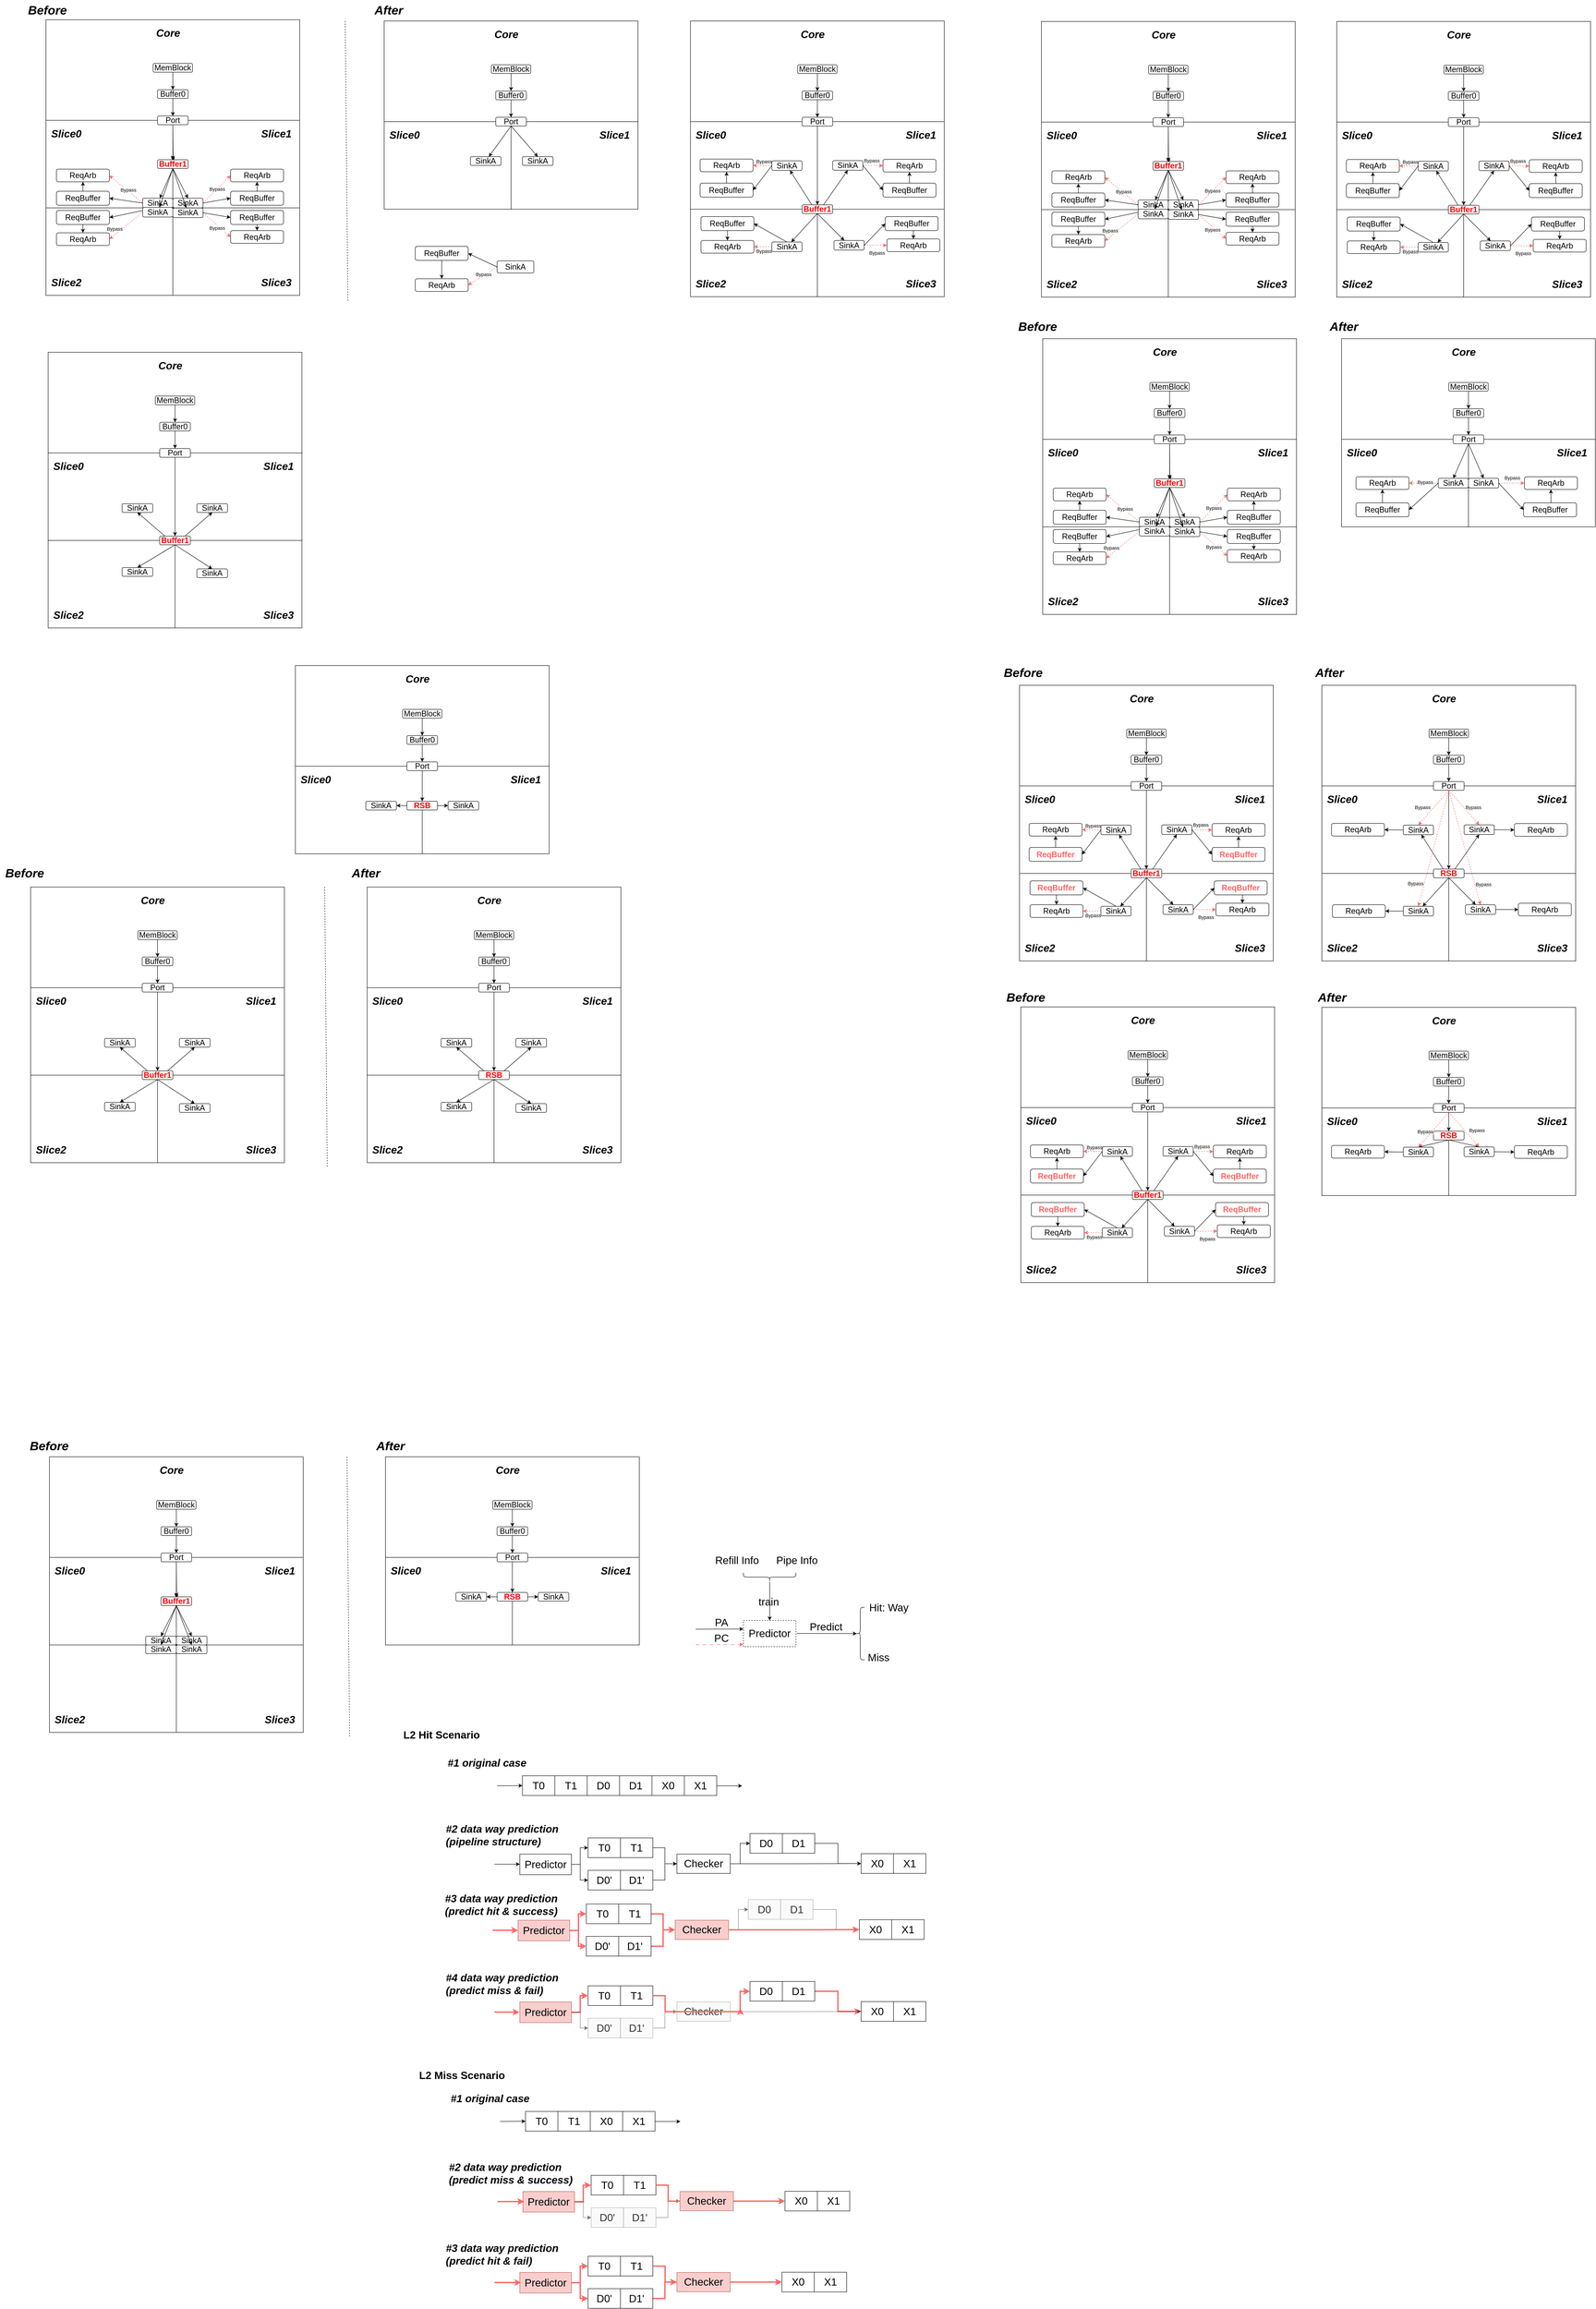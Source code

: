 <mxfile version="26.2.14">
  <diagram name="第 1 页" id="2OOzwG4Mw_QS3gdpNO8R">
    <mxGraphModel dx="3756" dy="2093" grid="0" gridSize="10" guides="1" tooltips="1" connect="1" arrows="1" fold="1" page="1" pageScale="1" pageWidth="2339" pageHeight="3300" math="0" shadow="0">
      <root>
        <mxCell id="0" />
        <mxCell id="1" parent="0" />
        <mxCell id="lg5xl80--YGLcP9bWm7P-67" value="" style="group" vertex="1" connectable="0" parent="1">
          <mxGeometry x="228" y="136" width="580" height="630" as="geometry" />
        </mxCell>
        <mxCell id="lg5xl80--YGLcP9bWm7P-1" value="" style="rounded=0;whiteSpace=wrap;html=1;" vertex="1" parent="lg5xl80--YGLcP9bWm7P-67">
          <mxGeometry y="230" width="580" height="400" as="geometry" />
        </mxCell>
        <mxCell id="lg5xl80--YGLcP9bWm7P-3" value="" style="rounded=0;whiteSpace=wrap;html=1;" vertex="1" parent="lg5xl80--YGLcP9bWm7P-67">
          <mxGeometry y="230" width="290" height="200" as="geometry" />
        </mxCell>
        <mxCell id="lg5xl80--YGLcP9bWm7P-6" value="" style="rounded=0;whiteSpace=wrap;html=1;" vertex="1" parent="lg5xl80--YGLcP9bWm7P-67">
          <mxGeometry x="290" y="230" width="290" height="200" as="geometry" />
        </mxCell>
        <mxCell id="lg5xl80--YGLcP9bWm7P-8" value="" style="rounded=0;whiteSpace=wrap;html=1;" vertex="1" parent="lg5xl80--YGLcP9bWm7P-67">
          <mxGeometry y="430" width="290" height="200" as="geometry" />
        </mxCell>
        <mxCell id="lg5xl80--YGLcP9bWm7P-9" value="" style="rounded=0;whiteSpace=wrap;html=1;" vertex="1" parent="lg5xl80--YGLcP9bWm7P-67">
          <mxGeometry x="290" y="430" width="290" height="200" as="geometry" />
        </mxCell>
        <mxCell id="lg5xl80--YGLcP9bWm7P-15" value="&lt;h1 style=&quot;margin-top: 0px;&quot;&gt;&lt;i&gt;Slice0&lt;/i&gt;&lt;/h1&gt;" style="text;html=1;whiteSpace=wrap;overflow=hidden;rounded=0;" vertex="1" parent="lg5xl80--YGLcP9bWm7P-67">
          <mxGeometry x="10" y="240" width="90" height="50" as="geometry" />
        </mxCell>
        <mxCell id="lg5xl80--YGLcP9bWm7P-16" value="&lt;h1 style=&quot;margin-top: 0px;&quot;&gt;&lt;i&gt;Slice1&lt;/i&gt;&lt;/h1&gt;" style="text;html=1;whiteSpace=wrap;overflow=hidden;rounded=0;" vertex="1" parent="lg5xl80--YGLcP9bWm7P-67">
          <mxGeometry x="490" y="240" width="90" height="50" as="geometry" />
        </mxCell>
        <mxCell id="lg5xl80--YGLcP9bWm7P-17" value="&lt;h1 style=&quot;margin-top: 0px;&quot;&gt;&lt;i&gt;Slice2&lt;/i&gt;&lt;/h1&gt;" style="text;html=1;whiteSpace=wrap;overflow=hidden;rounded=0;" vertex="1" parent="lg5xl80--YGLcP9bWm7P-67">
          <mxGeometry x="10" y="580" width="90" height="50" as="geometry" />
        </mxCell>
        <mxCell id="lg5xl80--YGLcP9bWm7P-18" value="&lt;h1 style=&quot;margin-top: 0px;&quot;&gt;&lt;i&gt;Slice3&lt;/i&gt;&lt;/h1&gt;" style="text;html=1;whiteSpace=wrap;overflow=hidden;rounded=0;" vertex="1" parent="lg5xl80--YGLcP9bWm7P-67">
          <mxGeometry x="490" y="580" width="90" height="50" as="geometry" />
        </mxCell>
        <mxCell id="lg5xl80--YGLcP9bWm7P-19" value="" style="rounded=0;whiteSpace=wrap;html=1;" vertex="1" parent="lg5xl80--YGLcP9bWm7P-67">
          <mxGeometry width="580" height="230" as="geometry" />
        </mxCell>
        <mxCell id="lg5xl80--YGLcP9bWm7P-20" value="&lt;h1 style=&quot;margin-top: 0px;&quot;&gt;&lt;i&gt;Core&lt;/i&gt;&lt;/h1&gt;" style="text;html=1;whiteSpace=wrap;overflow=hidden;rounded=0;" vertex="1" parent="lg5xl80--YGLcP9bWm7P-67">
          <mxGeometry x="250" y="10" width="90" height="50" as="geometry" />
        </mxCell>
        <mxCell id="lg5xl80--YGLcP9bWm7P-23" style="rounded=0;orthogonalLoop=1;jettySize=auto;html=1;exitX=0.5;exitY=1;exitDx=0;exitDy=0;entryX=0.5;entryY=0;entryDx=0;entryDy=0;" edge="1" parent="lg5xl80--YGLcP9bWm7P-67" source="lg5xl80--YGLcP9bWm7P-21" target="lg5xl80--YGLcP9bWm7P-29">
          <mxGeometry relative="1" as="geometry" />
        </mxCell>
        <mxCell id="lg5xl80--YGLcP9bWm7P-24" style="rounded=0;orthogonalLoop=1;jettySize=auto;html=1;exitX=0.5;exitY=1;exitDx=0;exitDy=0;entryX=0;entryY=0.5;entryDx=0;entryDy=0;" edge="1" parent="lg5xl80--YGLcP9bWm7P-67" source="lg5xl80--YGLcP9bWm7P-21" target="lg5xl80--YGLcP9bWm7P-6">
          <mxGeometry relative="1" as="geometry" />
        </mxCell>
        <mxCell id="lg5xl80--YGLcP9bWm7P-25" style="rounded=0;orthogonalLoop=1;jettySize=auto;html=1;exitX=0.5;exitY=1;exitDx=0;exitDy=0;entryX=0.5;entryY=0;entryDx=0;entryDy=0;" edge="1" parent="lg5xl80--YGLcP9bWm7P-67" source="lg5xl80--YGLcP9bWm7P-21" target="lg5xl80--YGLcP9bWm7P-29">
          <mxGeometry relative="1" as="geometry" />
        </mxCell>
        <mxCell id="lg5xl80--YGLcP9bWm7P-26" style="rounded=0;orthogonalLoop=1;jettySize=auto;html=1;exitX=0.5;exitY=1;exitDx=0;exitDy=0;entryX=0.002;entryY=0.467;entryDx=0;entryDy=0;entryPerimeter=0;" edge="1" parent="lg5xl80--YGLcP9bWm7P-67" source="lg5xl80--YGLcP9bWm7P-21" target="lg5xl80--YGLcP9bWm7P-6">
          <mxGeometry relative="1" as="geometry" />
        </mxCell>
        <mxCell id="lg5xl80--YGLcP9bWm7P-21" value="&lt;font style=&quot;font-size: 18px;&quot;&gt;Port&lt;/font&gt;" style="rounded=1;whiteSpace=wrap;html=1;" vertex="1" parent="lg5xl80--YGLcP9bWm7P-67">
          <mxGeometry x="255" y="220" width="70" height="20" as="geometry" />
        </mxCell>
        <mxCell id="lg5xl80--YGLcP9bWm7P-31" style="edgeStyle=orthogonalEdgeStyle;rounded=0;orthogonalLoop=1;jettySize=auto;html=1;exitX=0.5;exitY=1;exitDx=0;exitDy=0;entryX=0.5;entryY=0;entryDx=0;entryDy=0;" edge="1" parent="lg5xl80--YGLcP9bWm7P-67" source="lg5xl80--YGLcP9bWm7P-28" target="lg5xl80--YGLcP9bWm7P-21">
          <mxGeometry relative="1" as="geometry" />
        </mxCell>
        <mxCell id="lg5xl80--YGLcP9bWm7P-28" value="&lt;font style=&quot;font-size: 18px;&quot;&gt;Buffer0&lt;/font&gt;" style="rounded=1;whiteSpace=wrap;html=1;" vertex="1" parent="lg5xl80--YGLcP9bWm7P-67">
          <mxGeometry x="255" y="160" width="70" height="20" as="geometry" />
        </mxCell>
        <mxCell id="lg5xl80--YGLcP9bWm7P-394" style="rounded=0;orthogonalLoop=1;jettySize=auto;html=1;exitX=0.5;exitY=1;exitDx=0;exitDy=0;" edge="1" parent="lg5xl80--YGLcP9bWm7P-67" source="lg5xl80--YGLcP9bWm7P-29" target="lg5xl80--YGLcP9bWm7P-366">
          <mxGeometry relative="1" as="geometry" />
        </mxCell>
        <mxCell id="lg5xl80--YGLcP9bWm7P-395" style="rounded=0;orthogonalLoop=1;jettySize=auto;html=1;exitX=0.5;exitY=1;exitDx=0;exitDy=0;entryX=0.5;entryY=0;entryDx=0;entryDy=0;" edge="1" parent="lg5xl80--YGLcP9bWm7P-67" source="lg5xl80--YGLcP9bWm7P-29" target="lg5xl80--YGLcP9bWm7P-371">
          <mxGeometry relative="1" as="geometry" />
        </mxCell>
        <mxCell id="lg5xl80--YGLcP9bWm7P-29" value="&lt;font style=&quot;font-size: 18px; color: rgb(255, 0, 0);&quot;&gt;&lt;b&gt;Buffer1&lt;/b&gt;&lt;/font&gt;" style="rounded=1;whiteSpace=wrap;html=1;" vertex="1" parent="lg5xl80--YGLcP9bWm7P-67">
          <mxGeometry x="255" y="320" width="70" height="20" as="geometry" />
        </mxCell>
        <mxCell id="lg5xl80--YGLcP9bWm7P-30" value="" style="endArrow=classic;html=1;rounded=0;entryX=0.5;entryY=0;entryDx=0;entryDy=0;" edge="1" parent="lg5xl80--YGLcP9bWm7P-67" target="lg5xl80--YGLcP9bWm7P-28">
          <mxGeometry width="50" height="50" relative="1" as="geometry">
            <mxPoint x="290" y="120" as="sourcePoint" />
            <mxPoint x="340" y="70" as="targetPoint" />
          </mxGeometry>
        </mxCell>
        <mxCell id="lg5xl80--YGLcP9bWm7P-32" value="&lt;font style=&quot;font-size: 18px;&quot;&gt;MemBlock&lt;/font&gt;" style="rounded=1;whiteSpace=wrap;html=1;" vertex="1" parent="lg5xl80--YGLcP9bWm7P-67">
          <mxGeometry x="245" y="100" width="90" height="20" as="geometry" />
        </mxCell>
        <mxCell id="lg5xl80--YGLcP9bWm7P-362" value="&lt;font style=&quot;font-size: 18px;&quot;&gt;ReqArb&lt;/font&gt;" style="rounded=1;whiteSpace=wrap;html=1;" vertex="1" parent="lg5xl80--YGLcP9bWm7P-67">
          <mxGeometry x="24" y="341.5" width="121" height="29" as="geometry" />
        </mxCell>
        <mxCell id="lg5xl80--YGLcP9bWm7P-364" style="rounded=0;orthogonalLoop=1;jettySize=auto;html=1;exitX=0;exitY=0.5;exitDx=0;exitDy=0;dashed=1;strokeColor=#FF6666;entryX=1;entryY=0.5;entryDx=0;entryDy=0;" edge="1" parent="lg5xl80--YGLcP9bWm7P-67" source="lg5xl80--YGLcP9bWm7P-366" target="lg5xl80--YGLcP9bWm7P-362">
          <mxGeometry relative="1" as="geometry" />
        </mxCell>
        <mxCell id="lg5xl80--YGLcP9bWm7P-365" value="Bypass" style="edgeLabel;html=1;align=center;verticalAlign=middle;resizable=0;points=[];" vertex="1" connectable="0" parent="lg5xl80--YGLcP9bWm7P-364">
          <mxGeometry x="-0.089" y="-2" relative="1" as="geometry">
            <mxPoint as="offset" />
          </mxGeometry>
        </mxCell>
        <mxCell id="lg5xl80--YGLcP9bWm7P-366" value="&lt;font style=&quot;font-size: 18px;&quot;&gt;SinkA&lt;/font&gt;" style="rounded=1;whiteSpace=wrap;html=1;container=0;" vertex="1" parent="lg5xl80--YGLcP9bWm7P-67">
          <mxGeometry x="221" y="408" width="69" height="22" as="geometry" />
        </mxCell>
        <mxCell id="lg5xl80--YGLcP9bWm7P-367" style="edgeStyle=orthogonalEdgeStyle;rounded=0;orthogonalLoop=1;jettySize=auto;html=1;exitX=0.5;exitY=1;exitDx=0;exitDy=0;" edge="1" parent="lg5xl80--YGLcP9bWm7P-67" source="lg5xl80--YGLcP9bWm7P-362" target="lg5xl80--YGLcP9bWm7P-362">
          <mxGeometry relative="1" as="geometry" />
        </mxCell>
        <mxCell id="lg5xl80--YGLcP9bWm7P-384" style="edgeStyle=orthogonalEdgeStyle;rounded=0;orthogonalLoop=1;jettySize=auto;html=1;exitX=0.5;exitY=0;exitDx=0;exitDy=0;entryX=0.5;entryY=1;entryDx=0;entryDy=0;" edge="1" parent="lg5xl80--YGLcP9bWm7P-67" source="lg5xl80--YGLcP9bWm7P-369" target="lg5xl80--YGLcP9bWm7P-370">
          <mxGeometry relative="1" as="geometry" />
        </mxCell>
        <mxCell id="lg5xl80--YGLcP9bWm7P-369" value="&lt;font style=&quot;font-size: 18px;&quot;&gt;ReqBuffer&lt;/font&gt;" style="rounded=1;whiteSpace=wrap;html=1;" vertex="1" parent="lg5xl80--YGLcP9bWm7P-67">
          <mxGeometry x="422" y="392" width="121" height="32" as="geometry" />
        </mxCell>
        <mxCell id="lg5xl80--YGLcP9bWm7P-370" value="&lt;font style=&quot;font-size: 18px;&quot;&gt;ReqArb&lt;/font&gt;" style="rounded=1;whiteSpace=wrap;html=1;" vertex="1" parent="lg5xl80--YGLcP9bWm7P-67">
          <mxGeometry x="422" y="341.5" width="121" height="29" as="geometry" />
        </mxCell>
        <mxCell id="lg5xl80--YGLcP9bWm7P-373" style="rounded=0;orthogonalLoop=1;jettySize=auto;html=1;exitX=1;exitY=0.5;exitDx=0;exitDy=0;dashed=1;strokeColor=#FF6666;entryX=0;entryY=0.5;entryDx=0;entryDy=0;" edge="1" parent="lg5xl80--YGLcP9bWm7P-67" source="lg5xl80--YGLcP9bWm7P-371" target="lg5xl80--YGLcP9bWm7P-370">
          <mxGeometry relative="1" as="geometry" />
        </mxCell>
        <mxCell id="lg5xl80--YGLcP9bWm7P-374" value="Bypass" style="edgeLabel;html=1;align=center;verticalAlign=middle;resizable=0;points=[];" vertex="1" connectable="0" parent="lg5xl80--YGLcP9bWm7P-373">
          <mxGeometry x="-0.368" relative="1" as="geometry">
            <mxPoint x="12" y="-12" as="offset" />
          </mxGeometry>
        </mxCell>
        <mxCell id="lg5xl80--YGLcP9bWm7P-383" style="rounded=0;orthogonalLoop=1;jettySize=auto;html=1;exitX=1;exitY=0.5;exitDx=0;exitDy=0;entryX=0;entryY=0.5;entryDx=0;entryDy=0;" edge="1" parent="lg5xl80--YGLcP9bWm7P-67" source="lg5xl80--YGLcP9bWm7P-371" target="lg5xl80--YGLcP9bWm7P-369">
          <mxGeometry relative="1" as="geometry" />
        </mxCell>
        <mxCell id="lg5xl80--YGLcP9bWm7P-371" value="&lt;font style=&quot;font-size: 18px;&quot;&gt;SinkA&lt;/font&gt;" style="rounded=1;whiteSpace=wrap;html=1;container=0;" vertex="1" parent="lg5xl80--YGLcP9bWm7P-67">
          <mxGeometry x="290" y="408" width="69" height="22" as="geometry" />
        </mxCell>
        <mxCell id="lg5xl80--YGLcP9bWm7P-386" style="edgeStyle=orthogonalEdgeStyle;rounded=0;orthogonalLoop=1;jettySize=auto;html=1;exitX=0.5;exitY=1;exitDx=0;exitDy=0;entryX=0.5;entryY=0;entryDx=0;entryDy=0;" edge="1" parent="lg5xl80--YGLcP9bWm7P-67" source="lg5xl80--YGLcP9bWm7P-375" target="lg5xl80--YGLcP9bWm7P-376">
          <mxGeometry relative="1" as="geometry" />
        </mxCell>
        <mxCell id="lg5xl80--YGLcP9bWm7P-375" value="&lt;font style=&quot;font-size: 18px;&quot;&gt;ReqBuffer&lt;/font&gt;" style="rounded=1;whiteSpace=wrap;html=1;" vertex="1" parent="lg5xl80--YGLcP9bWm7P-67">
          <mxGeometry x="24" y="436" width="121" height="32" as="geometry" />
        </mxCell>
        <mxCell id="lg5xl80--YGLcP9bWm7P-376" value="&lt;font style=&quot;font-size: 18px;&quot;&gt;ReqArb&lt;/font&gt;" style="rounded=1;whiteSpace=wrap;html=1;" vertex="1" parent="lg5xl80--YGLcP9bWm7P-67">
          <mxGeometry x="24" y="487" width="121" height="29" as="geometry" />
        </mxCell>
        <mxCell id="lg5xl80--YGLcP9bWm7P-377" style="rounded=0;orthogonalLoop=1;jettySize=auto;html=1;exitX=0.5;exitY=0;exitDx=0;exitDy=0;entryX=1;entryY=0.5;entryDx=0;entryDy=0;" edge="1" parent="lg5xl80--YGLcP9bWm7P-67" source="lg5xl80--YGLcP9bWm7P-380" target="lg5xl80--YGLcP9bWm7P-375">
          <mxGeometry relative="1" as="geometry" />
        </mxCell>
        <mxCell id="lg5xl80--YGLcP9bWm7P-378" style="rounded=0;orthogonalLoop=1;jettySize=auto;html=1;exitX=0;exitY=0.5;exitDx=0;exitDy=0;dashed=1;strokeColor=#FF6666;entryX=1;entryY=0.5;entryDx=0;entryDy=0;" edge="1" parent="lg5xl80--YGLcP9bWm7P-67" source="lg5xl80--YGLcP9bWm7P-380" target="lg5xl80--YGLcP9bWm7P-376">
          <mxGeometry relative="1" as="geometry" />
        </mxCell>
        <mxCell id="lg5xl80--YGLcP9bWm7P-379" value="Bypass" style="edgeLabel;html=1;align=center;verticalAlign=middle;resizable=0;points=[];" vertex="1" connectable="0" parent="lg5xl80--YGLcP9bWm7P-378">
          <mxGeometry x="-0.368" relative="1" as="geometry">
            <mxPoint x="-40" y="18" as="offset" />
          </mxGeometry>
        </mxCell>
        <mxCell id="lg5xl80--YGLcP9bWm7P-380" value="&lt;font style=&quot;font-size: 18px;&quot;&gt;SinkA&lt;/font&gt;" style="rounded=1;whiteSpace=wrap;html=1;container=0;" vertex="1" parent="lg5xl80--YGLcP9bWm7P-67">
          <mxGeometry x="221" y="429" width="69" height="22" as="geometry" />
        </mxCell>
        <mxCell id="lg5xl80--YGLcP9bWm7P-382" style="edgeStyle=orthogonalEdgeStyle;rounded=0;orthogonalLoop=1;jettySize=auto;html=1;exitX=0.5;exitY=0;exitDx=0;exitDy=0;entryX=0.5;entryY=1;entryDx=0;entryDy=0;" edge="1" parent="lg5xl80--YGLcP9bWm7P-67" source="lg5xl80--YGLcP9bWm7P-361" target="lg5xl80--YGLcP9bWm7P-362">
          <mxGeometry relative="1" as="geometry" />
        </mxCell>
        <mxCell id="lg5xl80--YGLcP9bWm7P-361" value="&lt;font style=&quot;font-size: 18px;&quot;&gt;ReqBuffer&lt;/font&gt;" style="rounded=1;whiteSpace=wrap;html=1;" vertex="1" parent="lg5xl80--YGLcP9bWm7P-67">
          <mxGeometry x="24" y="392" width="121" height="32" as="geometry" />
        </mxCell>
        <mxCell id="lg5xl80--YGLcP9bWm7P-363" style="rounded=0;orthogonalLoop=1;jettySize=auto;html=1;exitX=0;exitY=0.5;exitDx=0;exitDy=0;entryX=1;entryY=0.5;entryDx=0;entryDy=0;" edge="1" parent="lg5xl80--YGLcP9bWm7P-67" source="lg5xl80--YGLcP9bWm7P-366" target="lg5xl80--YGLcP9bWm7P-361">
          <mxGeometry relative="1" as="geometry" />
        </mxCell>
        <mxCell id="lg5xl80--YGLcP9bWm7P-393" style="edgeStyle=orthogonalEdgeStyle;rounded=0;orthogonalLoop=1;jettySize=auto;html=1;exitX=0.5;exitY=1;exitDx=0;exitDy=0;entryX=0.5;entryY=0;entryDx=0;entryDy=0;" edge="1" parent="lg5xl80--YGLcP9bWm7P-67" source="lg5xl80--YGLcP9bWm7P-387" target="lg5xl80--YGLcP9bWm7P-388">
          <mxGeometry relative="1" as="geometry" />
        </mxCell>
        <mxCell id="lg5xl80--YGLcP9bWm7P-387" value="&lt;font style=&quot;font-size: 18px;&quot;&gt;ReqBuffer&lt;/font&gt;" style="rounded=1;whiteSpace=wrap;html=1;" vertex="1" parent="lg5xl80--YGLcP9bWm7P-67">
          <mxGeometry x="422" y="436" width="121" height="32" as="geometry" />
        </mxCell>
        <mxCell id="lg5xl80--YGLcP9bWm7P-388" value="&lt;font style=&quot;font-size: 18px;&quot;&gt;ReqArb&lt;/font&gt;" style="rounded=1;whiteSpace=wrap;html=1;" vertex="1" parent="lg5xl80--YGLcP9bWm7P-67">
          <mxGeometry x="422" y="482" width="121" height="29" as="geometry" />
        </mxCell>
        <mxCell id="lg5xl80--YGLcP9bWm7P-389" style="rounded=0;orthogonalLoop=1;jettySize=auto;html=1;exitX=1;exitY=0.5;exitDx=0;exitDy=0;dashed=1;strokeColor=#FF6666;entryX=0;entryY=0.5;entryDx=0;entryDy=0;" edge="1" parent="lg5xl80--YGLcP9bWm7P-67" source="lg5xl80--YGLcP9bWm7P-392" target="lg5xl80--YGLcP9bWm7P-388">
          <mxGeometry relative="1" as="geometry" />
        </mxCell>
        <mxCell id="lg5xl80--YGLcP9bWm7P-390" value="Bypass" style="edgeLabel;html=1;align=center;verticalAlign=middle;resizable=0;points=[];" vertex="1" connectable="0" parent="lg5xl80--YGLcP9bWm7P-389">
          <mxGeometry x="-0.368" relative="1" as="geometry">
            <mxPoint x="12" y="17" as="offset" />
          </mxGeometry>
        </mxCell>
        <mxCell id="lg5xl80--YGLcP9bWm7P-391" style="rounded=0;orthogonalLoop=1;jettySize=auto;html=1;exitX=1;exitY=0.5;exitDx=0;exitDy=0;entryX=0;entryY=0.5;entryDx=0;entryDy=0;" edge="1" parent="lg5xl80--YGLcP9bWm7P-67" source="lg5xl80--YGLcP9bWm7P-392" target="lg5xl80--YGLcP9bWm7P-387">
          <mxGeometry relative="1" as="geometry" />
        </mxCell>
        <mxCell id="lg5xl80--YGLcP9bWm7P-392" value="&lt;font style=&quot;font-size: 18px;&quot;&gt;SinkA&lt;/font&gt;" style="rounded=1;whiteSpace=wrap;html=1;container=0;" vertex="1" parent="lg5xl80--YGLcP9bWm7P-67">
          <mxGeometry x="290" y="430.25" width="69" height="22" as="geometry" />
        </mxCell>
        <mxCell id="lg5xl80--YGLcP9bWm7P-396" style="rounded=0;orthogonalLoop=1;jettySize=auto;html=1;exitX=0.5;exitY=1;exitDx=0;exitDy=0;" edge="1" parent="lg5xl80--YGLcP9bWm7P-67" source="lg5xl80--YGLcP9bWm7P-29" target="lg5xl80--YGLcP9bWm7P-380">
          <mxGeometry relative="1" as="geometry" />
        </mxCell>
        <mxCell id="lg5xl80--YGLcP9bWm7P-397" style="rounded=0;orthogonalLoop=1;jettySize=auto;html=1;exitX=0.5;exitY=1;exitDx=0;exitDy=0;" edge="1" parent="lg5xl80--YGLcP9bWm7P-67" source="lg5xl80--YGLcP9bWm7P-29" target="lg5xl80--YGLcP9bWm7P-392">
          <mxGeometry relative="1" as="geometry" />
        </mxCell>
        <mxCell id="lg5xl80--YGLcP9bWm7P-38" value="" style="rounded=0;whiteSpace=wrap;html=1;container=0;" vertex="1" parent="1">
          <mxGeometry x="1001" y="369" width="580" height="200" as="geometry" />
        </mxCell>
        <mxCell id="lg5xl80--YGLcP9bWm7P-39" value="" style="rounded=0;whiteSpace=wrap;html=1;container=0;" vertex="1" parent="1">
          <mxGeometry x="1001" y="369" width="290" height="200" as="geometry" />
        </mxCell>
        <mxCell id="lg5xl80--YGLcP9bWm7P-40" value="" style="rounded=0;whiteSpace=wrap;html=1;container=0;" vertex="1" parent="1">
          <mxGeometry x="1291" y="369" width="290" height="200" as="geometry" />
        </mxCell>
        <mxCell id="lg5xl80--YGLcP9bWm7P-43" value="&lt;font style=&quot;font-size: 18px;&quot;&gt;SinkA&lt;/font&gt;" style="rounded=1;whiteSpace=wrap;html=1;container=0;" vertex="1" parent="1">
          <mxGeometry x="1198" y="449" width="70" height="20" as="geometry" />
        </mxCell>
        <mxCell id="lg5xl80--YGLcP9bWm7P-47" value="&lt;h1 style=&quot;margin-top: 0px;&quot;&gt;&lt;i&gt;Slice0&lt;/i&gt;&lt;/h1&gt;" style="text;html=1;whiteSpace=wrap;overflow=hidden;rounded=0;container=0;" vertex="1" parent="1">
          <mxGeometry x="1011" y="379" width="90" height="50" as="geometry" />
        </mxCell>
        <mxCell id="lg5xl80--YGLcP9bWm7P-48" value="&lt;h1 style=&quot;margin-top: 0px;&quot;&gt;&lt;i&gt;Slice1&lt;/i&gt;&lt;/h1&gt;" style="text;html=1;whiteSpace=wrap;overflow=hidden;rounded=0;container=0;" vertex="1" parent="1">
          <mxGeometry x="1491" y="379" width="90" height="50" as="geometry" />
        </mxCell>
        <mxCell id="lg5xl80--YGLcP9bWm7P-51" value="" style="rounded=0;whiteSpace=wrap;html=1;container=0;" vertex="1" parent="1">
          <mxGeometry x="1001" y="139" width="580" height="230" as="geometry" />
        </mxCell>
        <mxCell id="lg5xl80--YGLcP9bWm7P-52" value="&lt;h1 style=&quot;margin-top: 0px;&quot;&gt;&lt;i&gt;Core&lt;/i&gt;&lt;/h1&gt;" style="text;html=1;whiteSpace=wrap;overflow=hidden;rounded=0;container=0;" vertex="1" parent="1">
          <mxGeometry x="1251" y="149" width="90" height="50" as="geometry" />
        </mxCell>
        <mxCell id="lg5xl80--YGLcP9bWm7P-138" style="rounded=0;orthogonalLoop=1;jettySize=auto;html=1;exitX=0.5;exitY=1;exitDx=0;exitDy=0;" edge="1" parent="1" source="lg5xl80--YGLcP9bWm7P-57" target="lg5xl80--YGLcP9bWm7P-43">
          <mxGeometry relative="1" as="geometry" />
        </mxCell>
        <mxCell id="lg5xl80--YGLcP9bWm7P-139" style="rounded=0;orthogonalLoop=1;jettySize=auto;html=1;exitX=0.5;exitY=1;exitDx=0;exitDy=0;entryX=0.5;entryY=0;entryDx=0;entryDy=0;" edge="1" parent="1" source="lg5xl80--YGLcP9bWm7P-57" target="lg5xl80--YGLcP9bWm7P-70">
          <mxGeometry relative="1" as="geometry" />
        </mxCell>
        <mxCell id="lg5xl80--YGLcP9bWm7P-57" value="&lt;font style=&quot;font-size: 18px;&quot;&gt;Port&lt;/font&gt;" style="rounded=1;whiteSpace=wrap;html=1;container=0;" vertex="1" parent="1">
          <mxGeometry x="1256" y="359" width="70" height="20" as="geometry" />
        </mxCell>
        <mxCell id="lg5xl80--YGLcP9bWm7P-58" style="edgeStyle=orthogonalEdgeStyle;rounded=0;orthogonalLoop=1;jettySize=auto;html=1;exitX=0.5;exitY=1;exitDx=0;exitDy=0;entryX=0.5;entryY=0;entryDx=0;entryDy=0;" edge="1" parent="1" source="lg5xl80--YGLcP9bWm7P-59" target="lg5xl80--YGLcP9bWm7P-57">
          <mxGeometry relative="1" as="geometry" />
        </mxCell>
        <mxCell id="lg5xl80--YGLcP9bWm7P-59" value="&lt;font style=&quot;font-size: 18px;&quot;&gt;Buffer0&lt;/font&gt;" style="rounded=1;whiteSpace=wrap;html=1;container=0;" vertex="1" parent="1">
          <mxGeometry x="1256" y="299" width="70" height="20" as="geometry" />
        </mxCell>
        <mxCell id="lg5xl80--YGLcP9bWm7P-65" value="" style="endArrow=classic;html=1;rounded=0;entryX=0.5;entryY=0;entryDx=0;entryDy=0;" edge="1" parent="1" target="lg5xl80--YGLcP9bWm7P-59">
          <mxGeometry width="50" height="50" relative="1" as="geometry">
            <mxPoint x="1291" y="259" as="sourcePoint" />
            <mxPoint x="1341" y="209" as="targetPoint" />
          </mxGeometry>
        </mxCell>
        <mxCell id="lg5xl80--YGLcP9bWm7P-66" value="&lt;font style=&quot;font-size: 18px;&quot;&gt;MemBlock&lt;/font&gt;" style="rounded=1;whiteSpace=wrap;html=1;container=0;" vertex="1" parent="1">
          <mxGeometry x="1246" y="239" width="90" height="20" as="geometry" />
        </mxCell>
        <mxCell id="lg5xl80--YGLcP9bWm7P-70" value="&lt;font style=&quot;font-size: 18px;&quot;&gt;SinkA&lt;/font&gt;" style="rounded=1;whiteSpace=wrap;html=1;container=0;" vertex="1" parent="1">
          <mxGeometry x="1317" y="449" width="70" height="20" as="geometry" />
        </mxCell>
        <mxCell id="lg5xl80--YGLcP9bWm7P-78" value="" style="endArrow=none;dashed=1;html=1;rounded=0;" edge="1" parent="1">
          <mxGeometry width="50" height="50" relative="1" as="geometry">
            <mxPoint x="918" y="778" as="sourcePoint" />
            <mxPoint x="912" y="139" as="targetPoint" />
          </mxGeometry>
        </mxCell>
        <mxCell id="lg5xl80--YGLcP9bWm7P-79" value="&lt;font style=&quot;font-size: 28px;&quot;&gt;&lt;b&gt;&lt;i&gt;Before&lt;/i&gt;&lt;/b&gt;&lt;/font&gt;" style="text;html=1;align=center;verticalAlign=middle;whiteSpace=wrap;rounded=0;" vertex="1" parent="1">
          <mxGeometry x="175" y="91" width="113" height="45" as="geometry" />
        </mxCell>
        <mxCell id="lg5xl80--YGLcP9bWm7P-80" value="&lt;font style=&quot;font-size: 28px;&quot;&gt;&lt;b&gt;&lt;i&gt;After&lt;/i&gt;&lt;/b&gt;&lt;/font&gt;" style="text;html=1;align=center;verticalAlign=middle;whiteSpace=wrap;rounded=0;" vertex="1" parent="1">
          <mxGeometry x="955" y="91" width="113" height="45" as="geometry" />
        </mxCell>
        <mxCell id="lg5xl80--YGLcP9bWm7P-81" value="" style="group" vertex="1" connectable="0" parent="1">
          <mxGeometry x="233" y="896" width="580" height="630" as="geometry" />
        </mxCell>
        <mxCell id="lg5xl80--YGLcP9bWm7P-82" value="" style="rounded=0;whiteSpace=wrap;html=1;" vertex="1" parent="lg5xl80--YGLcP9bWm7P-81">
          <mxGeometry y="230" width="580" height="400" as="geometry" />
        </mxCell>
        <mxCell id="lg5xl80--YGLcP9bWm7P-83" value="" style="rounded=0;whiteSpace=wrap;html=1;" vertex="1" parent="lg5xl80--YGLcP9bWm7P-81">
          <mxGeometry y="230" width="290" height="200" as="geometry" />
        </mxCell>
        <mxCell id="lg5xl80--YGLcP9bWm7P-84" value="" style="rounded=0;whiteSpace=wrap;html=1;" vertex="1" parent="lg5xl80--YGLcP9bWm7P-81">
          <mxGeometry x="290" y="230" width="290" height="200" as="geometry" />
        </mxCell>
        <mxCell id="lg5xl80--YGLcP9bWm7P-85" value="" style="rounded=0;whiteSpace=wrap;html=1;" vertex="1" parent="lg5xl80--YGLcP9bWm7P-81">
          <mxGeometry y="430" width="290" height="200" as="geometry" />
        </mxCell>
        <mxCell id="lg5xl80--YGLcP9bWm7P-86" value="" style="rounded=0;whiteSpace=wrap;html=1;" vertex="1" parent="lg5xl80--YGLcP9bWm7P-81">
          <mxGeometry x="290" y="430" width="290" height="200" as="geometry" />
        </mxCell>
        <mxCell id="lg5xl80--YGLcP9bWm7P-87" value="&lt;font style=&quot;font-size: 18px;&quot;&gt;SinkA&lt;/font&gt;" style="rounded=1;whiteSpace=wrap;html=1;" vertex="1" parent="lg5xl80--YGLcP9bWm7P-81">
          <mxGeometry x="169" y="346" width="70" height="20" as="geometry" />
        </mxCell>
        <mxCell id="lg5xl80--YGLcP9bWm7P-88" value="&lt;font style=&quot;font-size: 18px;&quot;&gt;SinkA&lt;/font&gt;" style="rounded=1;whiteSpace=wrap;html=1;" vertex="1" parent="lg5xl80--YGLcP9bWm7P-81">
          <mxGeometry x="340" y="346" width="70" height="20" as="geometry" />
        </mxCell>
        <mxCell id="lg5xl80--YGLcP9bWm7P-89" value="&lt;font style=&quot;font-size: 18px;&quot;&gt;SinkA&lt;/font&gt;" style="rounded=1;whiteSpace=wrap;html=1;" vertex="1" parent="lg5xl80--YGLcP9bWm7P-81">
          <mxGeometry x="169" y="492" width="70" height="20" as="geometry" />
        </mxCell>
        <mxCell id="lg5xl80--YGLcP9bWm7P-90" value="&lt;font style=&quot;font-size: 18px;&quot;&gt;SinkA&lt;/font&gt;" style="rounded=1;whiteSpace=wrap;html=1;" vertex="1" parent="lg5xl80--YGLcP9bWm7P-81">
          <mxGeometry x="340" y="495" width="70" height="20" as="geometry" />
        </mxCell>
        <mxCell id="lg5xl80--YGLcP9bWm7P-91" value="&lt;h1 style=&quot;margin-top: 0px;&quot;&gt;&lt;i&gt;Slice0&lt;/i&gt;&lt;/h1&gt;" style="text;html=1;whiteSpace=wrap;overflow=hidden;rounded=0;" vertex="1" parent="lg5xl80--YGLcP9bWm7P-81">
          <mxGeometry x="10" y="240" width="90" height="50" as="geometry" />
        </mxCell>
        <mxCell id="lg5xl80--YGLcP9bWm7P-92" value="&lt;h1 style=&quot;margin-top: 0px;&quot;&gt;&lt;i&gt;Slice1&lt;/i&gt;&lt;/h1&gt;" style="text;html=1;whiteSpace=wrap;overflow=hidden;rounded=0;" vertex="1" parent="lg5xl80--YGLcP9bWm7P-81">
          <mxGeometry x="490" y="240" width="90" height="50" as="geometry" />
        </mxCell>
        <mxCell id="lg5xl80--YGLcP9bWm7P-93" value="&lt;h1 style=&quot;margin-top: 0px;&quot;&gt;&lt;i&gt;Slice2&lt;/i&gt;&lt;/h1&gt;" style="text;html=1;whiteSpace=wrap;overflow=hidden;rounded=0;" vertex="1" parent="lg5xl80--YGLcP9bWm7P-81">
          <mxGeometry x="10" y="580" width="90" height="50" as="geometry" />
        </mxCell>
        <mxCell id="lg5xl80--YGLcP9bWm7P-94" value="&lt;h1 style=&quot;margin-top: 0px;&quot;&gt;&lt;i&gt;Slice3&lt;/i&gt;&lt;/h1&gt;" style="text;html=1;whiteSpace=wrap;overflow=hidden;rounded=0;" vertex="1" parent="lg5xl80--YGLcP9bWm7P-81">
          <mxGeometry x="490" y="580" width="90" height="50" as="geometry" />
        </mxCell>
        <mxCell id="lg5xl80--YGLcP9bWm7P-95" value="" style="rounded=0;whiteSpace=wrap;html=1;" vertex="1" parent="lg5xl80--YGLcP9bWm7P-81">
          <mxGeometry width="580" height="230" as="geometry" />
        </mxCell>
        <mxCell id="lg5xl80--YGLcP9bWm7P-96" value="&lt;h1 style=&quot;margin-top: 0px;&quot;&gt;&lt;i&gt;Core&lt;/i&gt;&lt;/h1&gt;" style="text;html=1;whiteSpace=wrap;overflow=hidden;rounded=0;" vertex="1" parent="lg5xl80--YGLcP9bWm7P-81">
          <mxGeometry x="250" y="10" width="90" height="50" as="geometry" />
        </mxCell>
        <mxCell id="lg5xl80--YGLcP9bWm7P-97" style="rounded=0;orthogonalLoop=1;jettySize=auto;html=1;exitX=0.5;exitY=1;exitDx=0;exitDy=0;entryX=0.5;entryY=0;entryDx=0;entryDy=0;" edge="1" parent="lg5xl80--YGLcP9bWm7P-81" source="lg5xl80--YGLcP9bWm7P-101" target="lg5xl80--YGLcP9bWm7P-108">
          <mxGeometry relative="1" as="geometry" />
        </mxCell>
        <mxCell id="lg5xl80--YGLcP9bWm7P-101" value="&lt;font style=&quot;font-size: 18px;&quot;&gt;Port&lt;/font&gt;" style="rounded=1;whiteSpace=wrap;html=1;" vertex="1" parent="lg5xl80--YGLcP9bWm7P-81">
          <mxGeometry x="255" y="220" width="70" height="20" as="geometry" />
        </mxCell>
        <mxCell id="lg5xl80--YGLcP9bWm7P-102" style="edgeStyle=orthogonalEdgeStyle;rounded=0;orthogonalLoop=1;jettySize=auto;html=1;exitX=0.5;exitY=1;exitDx=0;exitDy=0;entryX=0.5;entryY=0;entryDx=0;entryDy=0;" edge="1" parent="lg5xl80--YGLcP9bWm7P-81" source="lg5xl80--YGLcP9bWm7P-103" target="lg5xl80--YGLcP9bWm7P-101">
          <mxGeometry relative="1" as="geometry" />
        </mxCell>
        <mxCell id="lg5xl80--YGLcP9bWm7P-103" value="&lt;font style=&quot;font-size: 18px;&quot;&gt;Buffer0&lt;/font&gt;" style="rounded=1;whiteSpace=wrap;html=1;" vertex="1" parent="lg5xl80--YGLcP9bWm7P-81">
          <mxGeometry x="255" y="160" width="70" height="20" as="geometry" />
        </mxCell>
        <mxCell id="lg5xl80--YGLcP9bWm7P-104" style="rounded=0;orthogonalLoop=1;jettySize=auto;html=1;exitX=0.5;exitY=1;exitDx=0;exitDy=0;entryX=0.5;entryY=1;entryDx=0;entryDy=0;" edge="1" parent="lg5xl80--YGLcP9bWm7P-81" source="lg5xl80--YGLcP9bWm7P-108" target="lg5xl80--YGLcP9bWm7P-87">
          <mxGeometry relative="1" as="geometry" />
        </mxCell>
        <mxCell id="lg5xl80--YGLcP9bWm7P-105" style="rounded=0;orthogonalLoop=1;jettySize=auto;html=1;exitX=0.5;exitY=1;exitDx=0;exitDy=0;entryX=0.5;entryY=1;entryDx=0;entryDy=0;" edge="1" parent="lg5xl80--YGLcP9bWm7P-81" source="lg5xl80--YGLcP9bWm7P-108" target="lg5xl80--YGLcP9bWm7P-88">
          <mxGeometry relative="1" as="geometry" />
        </mxCell>
        <mxCell id="lg5xl80--YGLcP9bWm7P-106" style="rounded=0;orthogonalLoop=1;jettySize=auto;html=1;exitX=0.5;exitY=1;exitDx=0;exitDy=0;entryX=0.5;entryY=0;entryDx=0;entryDy=0;" edge="1" parent="lg5xl80--YGLcP9bWm7P-81" source="lg5xl80--YGLcP9bWm7P-108" target="lg5xl80--YGLcP9bWm7P-89">
          <mxGeometry relative="1" as="geometry" />
        </mxCell>
        <mxCell id="lg5xl80--YGLcP9bWm7P-107" style="rounded=0;orthogonalLoop=1;jettySize=auto;html=1;exitX=0.5;exitY=1;exitDx=0;exitDy=0;entryX=0.5;entryY=0;entryDx=0;entryDy=0;strokeColor=default;" edge="1" parent="lg5xl80--YGLcP9bWm7P-81" source="lg5xl80--YGLcP9bWm7P-108" target="lg5xl80--YGLcP9bWm7P-90">
          <mxGeometry relative="1" as="geometry" />
        </mxCell>
        <mxCell id="lg5xl80--YGLcP9bWm7P-108" value="&lt;font style=&quot;font-size: 18px; color: rgb(255, 0, 0);&quot;&gt;&lt;b&gt;Buffer1&lt;/b&gt;&lt;/font&gt;" style="rounded=1;whiteSpace=wrap;html=1;" vertex="1" parent="lg5xl80--YGLcP9bWm7P-81">
          <mxGeometry x="255" y="420" width="70" height="20" as="geometry" />
        </mxCell>
        <mxCell id="lg5xl80--YGLcP9bWm7P-109" value="" style="endArrow=classic;html=1;rounded=0;entryX=0.5;entryY=0;entryDx=0;entryDy=0;" edge="1" parent="lg5xl80--YGLcP9bWm7P-81" target="lg5xl80--YGLcP9bWm7P-103">
          <mxGeometry width="50" height="50" relative="1" as="geometry">
            <mxPoint x="290" y="120" as="sourcePoint" />
            <mxPoint x="340" y="70" as="targetPoint" />
          </mxGeometry>
        </mxCell>
        <mxCell id="lg5xl80--YGLcP9bWm7P-110" value="&lt;font style=&quot;font-size: 18px;&quot;&gt;MemBlock&lt;/font&gt;" style="rounded=1;whiteSpace=wrap;html=1;" vertex="1" parent="lg5xl80--YGLcP9bWm7P-81">
          <mxGeometry x="245" y="100" width="90" height="20" as="geometry" />
        </mxCell>
        <mxCell id="lg5xl80--YGLcP9bWm7P-120" value="" style="rounded=0;whiteSpace=wrap;html=1;container=0;" vertex="1" parent="1">
          <mxGeometry x="798" y="1842" width="580" height="200" as="geometry" />
        </mxCell>
        <mxCell id="lg5xl80--YGLcP9bWm7P-121" value="" style="rounded=0;whiteSpace=wrap;html=1;container=0;" vertex="1" parent="1">
          <mxGeometry x="798" y="1842" width="290" height="200" as="geometry" />
        </mxCell>
        <mxCell id="lg5xl80--YGLcP9bWm7P-122" value="" style="rounded=0;whiteSpace=wrap;html=1;container=0;" vertex="1" parent="1">
          <mxGeometry x="1088" y="1842" width="290" height="200" as="geometry" />
        </mxCell>
        <mxCell id="lg5xl80--YGLcP9bWm7P-123" value="&lt;font style=&quot;font-size: 18px;&quot;&gt;SinkA&lt;/font&gt;" style="rounded=1;whiteSpace=wrap;html=1;container=0;" vertex="1" parent="1">
          <mxGeometry x="959" y="1922" width="70" height="20" as="geometry" />
        </mxCell>
        <mxCell id="lg5xl80--YGLcP9bWm7P-124" value="&lt;h1 style=&quot;margin-top: 0px;&quot;&gt;&lt;i&gt;Slice0&lt;/i&gt;&lt;/h1&gt;" style="text;html=1;whiteSpace=wrap;overflow=hidden;rounded=0;container=0;" vertex="1" parent="1">
          <mxGeometry x="808" y="1852" width="90" height="50" as="geometry" />
        </mxCell>
        <mxCell id="lg5xl80--YGLcP9bWm7P-125" value="&lt;h1 style=&quot;margin-top: 0px;&quot;&gt;&lt;i&gt;Slice1&lt;/i&gt;&lt;/h1&gt;" style="text;html=1;whiteSpace=wrap;overflow=hidden;rounded=0;container=0;" vertex="1" parent="1">
          <mxGeometry x="1288" y="1852" width="90" height="50" as="geometry" />
        </mxCell>
        <mxCell id="lg5xl80--YGLcP9bWm7P-126" value="" style="rounded=0;whiteSpace=wrap;html=1;container=0;" vertex="1" parent="1">
          <mxGeometry x="798" y="1612" width="580" height="230" as="geometry" />
        </mxCell>
        <mxCell id="lg5xl80--YGLcP9bWm7P-127" value="&lt;h1 style=&quot;margin-top: 0px;&quot;&gt;&lt;i&gt;Core&lt;/i&gt;&lt;/h1&gt;" style="text;html=1;whiteSpace=wrap;overflow=hidden;rounded=0;container=0;" vertex="1" parent="1">
          <mxGeometry x="1048" y="1622" width="90" height="50" as="geometry" />
        </mxCell>
        <mxCell id="lg5xl80--YGLcP9bWm7P-128" style="edgeStyle=orthogonalEdgeStyle;rounded=0;orthogonalLoop=1;jettySize=auto;html=1;exitX=0.5;exitY=1;exitDx=0;exitDy=0;entryX=0.5;entryY=0;entryDx=0;entryDy=0;" edge="1" parent="1" source="lg5xl80--YGLcP9bWm7P-129" target="lg5xl80--YGLcP9bWm7P-137">
          <mxGeometry relative="1" as="geometry" />
        </mxCell>
        <mxCell id="lg5xl80--YGLcP9bWm7P-129" value="&lt;font style=&quot;font-size: 18px;&quot;&gt;Port&lt;/font&gt;" style="rounded=1;whiteSpace=wrap;html=1;container=0;" vertex="1" parent="1">
          <mxGeometry x="1053" y="1832" width="70" height="20" as="geometry" />
        </mxCell>
        <mxCell id="lg5xl80--YGLcP9bWm7P-130" style="edgeStyle=orthogonalEdgeStyle;rounded=0;orthogonalLoop=1;jettySize=auto;html=1;exitX=0.5;exitY=1;exitDx=0;exitDy=0;entryX=0.5;entryY=0;entryDx=0;entryDy=0;" edge="1" parent="1" source="lg5xl80--YGLcP9bWm7P-131" target="lg5xl80--YGLcP9bWm7P-129">
          <mxGeometry relative="1" as="geometry" />
        </mxCell>
        <mxCell id="lg5xl80--YGLcP9bWm7P-131" value="&lt;font style=&quot;font-size: 18px;&quot;&gt;Buffer0&lt;/font&gt;" style="rounded=1;whiteSpace=wrap;html=1;container=0;" vertex="1" parent="1">
          <mxGeometry x="1053" y="1772" width="70" height="20" as="geometry" />
        </mxCell>
        <mxCell id="lg5xl80--YGLcP9bWm7P-132" value="" style="endArrow=classic;html=1;rounded=0;entryX=0.5;entryY=0;entryDx=0;entryDy=0;" edge="1" parent="1" target="lg5xl80--YGLcP9bWm7P-131">
          <mxGeometry width="50" height="50" relative="1" as="geometry">
            <mxPoint x="1088" y="1732" as="sourcePoint" />
            <mxPoint x="1138" y="1682" as="targetPoint" />
          </mxGeometry>
        </mxCell>
        <mxCell id="lg5xl80--YGLcP9bWm7P-133" value="&lt;font style=&quot;font-size: 18px;&quot;&gt;MemBlock&lt;/font&gt;" style="rounded=1;whiteSpace=wrap;html=1;container=0;" vertex="1" parent="1">
          <mxGeometry x="1043" y="1712" width="90" height="20" as="geometry" />
        </mxCell>
        <mxCell id="lg5xl80--YGLcP9bWm7P-134" value="&lt;font style=&quot;font-size: 18px;&quot;&gt;SinkA&lt;/font&gt;" style="rounded=1;whiteSpace=wrap;html=1;container=0;" vertex="1" parent="1">
          <mxGeometry x="1147" y="1922" width="70" height="20" as="geometry" />
        </mxCell>
        <mxCell id="lg5xl80--YGLcP9bWm7P-135" style="edgeStyle=orthogonalEdgeStyle;rounded=0;orthogonalLoop=1;jettySize=auto;html=1;exitX=0;exitY=0.5;exitDx=0;exitDy=0;entryX=1;entryY=0.5;entryDx=0;entryDy=0;" edge="1" parent="1" source="lg5xl80--YGLcP9bWm7P-137" target="lg5xl80--YGLcP9bWm7P-123">
          <mxGeometry relative="1" as="geometry" />
        </mxCell>
        <mxCell id="lg5xl80--YGLcP9bWm7P-136" style="edgeStyle=orthogonalEdgeStyle;rounded=0;orthogonalLoop=1;jettySize=auto;html=1;exitX=1;exitY=0.5;exitDx=0;exitDy=0;entryX=0;entryY=0.5;entryDx=0;entryDy=0;" edge="1" parent="1" source="lg5xl80--YGLcP9bWm7P-137" target="lg5xl80--YGLcP9bWm7P-134">
          <mxGeometry relative="1" as="geometry" />
        </mxCell>
        <mxCell id="lg5xl80--YGLcP9bWm7P-137" value="&lt;font style=&quot;font-size: 18px; color: rgb(255, 0, 0);&quot;&gt;&lt;b&gt;RSB&lt;/b&gt;&lt;/font&gt;" style="rounded=1;whiteSpace=wrap;html=1;container=0;" vertex="1" parent="1">
          <mxGeometry x="1053" y="1922" width="70" height="20" as="geometry" />
        </mxCell>
        <mxCell id="lg5xl80--YGLcP9bWm7P-140" value="" style="group" vertex="1" connectable="0" parent="1">
          <mxGeometry x="193" y="2118" width="580" height="630" as="geometry" />
        </mxCell>
        <mxCell id="lg5xl80--YGLcP9bWm7P-141" value="" style="rounded=0;whiteSpace=wrap;html=1;" vertex="1" parent="lg5xl80--YGLcP9bWm7P-140">
          <mxGeometry y="230" width="580" height="400" as="geometry" />
        </mxCell>
        <mxCell id="lg5xl80--YGLcP9bWm7P-142" value="" style="rounded=0;whiteSpace=wrap;html=1;" vertex="1" parent="lg5xl80--YGLcP9bWm7P-140">
          <mxGeometry y="230" width="290" height="200" as="geometry" />
        </mxCell>
        <mxCell id="lg5xl80--YGLcP9bWm7P-143" value="" style="rounded=0;whiteSpace=wrap;html=1;" vertex="1" parent="lg5xl80--YGLcP9bWm7P-140">
          <mxGeometry x="290" y="230" width="290" height="200" as="geometry" />
        </mxCell>
        <mxCell id="lg5xl80--YGLcP9bWm7P-144" value="" style="rounded=0;whiteSpace=wrap;html=1;" vertex="1" parent="lg5xl80--YGLcP9bWm7P-140">
          <mxGeometry y="430" width="290" height="200" as="geometry" />
        </mxCell>
        <mxCell id="lg5xl80--YGLcP9bWm7P-145" value="" style="rounded=0;whiteSpace=wrap;html=1;" vertex="1" parent="lg5xl80--YGLcP9bWm7P-140">
          <mxGeometry x="290" y="430" width="290" height="200" as="geometry" />
        </mxCell>
        <mxCell id="lg5xl80--YGLcP9bWm7P-146" value="&lt;font style=&quot;font-size: 18px;&quot;&gt;SinkA&lt;/font&gt;" style="rounded=1;whiteSpace=wrap;html=1;" vertex="1" parent="lg5xl80--YGLcP9bWm7P-140">
          <mxGeometry x="169" y="346" width="70" height="20" as="geometry" />
        </mxCell>
        <mxCell id="lg5xl80--YGLcP9bWm7P-147" value="&lt;font style=&quot;font-size: 18px;&quot;&gt;SinkA&lt;/font&gt;" style="rounded=1;whiteSpace=wrap;html=1;" vertex="1" parent="lg5xl80--YGLcP9bWm7P-140">
          <mxGeometry x="340" y="346" width="70" height="20" as="geometry" />
        </mxCell>
        <mxCell id="lg5xl80--YGLcP9bWm7P-148" value="&lt;font style=&quot;font-size: 18px;&quot;&gt;SinkA&lt;/font&gt;" style="rounded=1;whiteSpace=wrap;html=1;" vertex="1" parent="lg5xl80--YGLcP9bWm7P-140">
          <mxGeometry x="169" y="492" width="70" height="20" as="geometry" />
        </mxCell>
        <mxCell id="lg5xl80--YGLcP9bWm7P-149" value="&lt;font style=&quot;font-size: 18px;&quot;&gt;SinkA&lt;/font&gt;" style="rounded=1;whiteSpace=wrap;html=1;" vertex="1" parent="lg5xl80--YGLcP9bWm7P-140">
          <mxGeometry x="340" y="495" width="70" height="20" as="geometry" />
        </mxCell>
        <mxCell id="lg5xl80--YGLcP9bWm7P-150" value="&lt;h1 style=&quot;margin-top: 0px;&quot;&gt;&lt;i&gt;Slice0&lt;/i&gt;&lt;/h1&gt;" style="text;html=1;whiteSpace=wrap;overflow=hidden;rounded=0;" vertex="1" parent="lg5xl80--YGLcP9bWm7P-140">
          <mxGeometry x="10" y="240" width="90" height="50" as="geometry" />
        </mxCell>
        <mxCell id="lg5xl80--YGLcP9bWm7P-151" value="&lt;h1 style=&quot;margin-top: 0px;&quot;&gt;&lt;i&gt;Slice1&lt;/i&gt;&lt;/h1&gt;" style="text;html=1;whiteSpace=wrap;overflow=hidden;rounded=0;" vertex="1" parent="lg5xl80--YGLcP9bWm7P-140">
          <mxGeometry x="490" y="240" width="90" height="50" as="geometry" />
        </mxCell>
        <mxCell id="lg5xl80--YGLcP9bWm7P-152" value="&lt;h1 style=&quot;margin-top: 0px;&quot;&gt;&lt;i&gt;Slice2&lt;/i&gt;&lt;/h1&gt;" style="text;html=1;whiteSpace=wrap;overflow=hidden;rounded=0;" vertex="1" parent="lg5xl80--YGLcP9bWm7P-140">
          <mxGeometry x="10" y="580" width="90" height="50" as="geometry" />
        </mxCell>
        <mxCell id="lg5xl80--YGLcP9bWm7P-153" value="&lt;h1 style=&quot;margin-top: 0px;&quot;&gt;&lt;i&gt;Slice3&lt;/i&gt;&lt;/h1&gt;" style="text;html=1;whiteSpace=wrap;overflow=hidden;rounded=0;" vertex="1" parent="lg5xl80--YGLcP9bWm7P-140">
          <mxGeometry x="490" y="580" width="90" height="50" as="geometry" />
        </mxCell>
        <mxCell id="lg5xl80--YGLcP9bWm7P-154" value="" style="rounded=0;whiteSpace=wrap;html=1;" vertex="1" parent="lg5xl80--YGLcP9bWm7P-140">
          <mxGeometry width="580" height="230" as="geometry" />
        </mxCell>
        <mxCell id="lg5xl80--YGLcP9bWm7P-155" value="&lt;h1 style=&quot;margin-top: 0px;&quot;&gt;&lt;i&gt;Core&lt;/i&gt;&lt;/h1&gt;" style="text;html=1;whiteSpace=wrap;overflow=hidden;rounded=0;" vertex="1" parent="lg5xl80--YGLcP9bWm7P-140">
          <mxGeometry x="250" y="10" width="90" height="50" as="geometry" />
        </mxCell>
        <mxCell id="lg5xl80--YGLcP9bWm7P-156" style="rounded=0;orthogonalLoop=1;jettySize=auto;html=1;exitX=0.5;exitY=1;exitDx=0;exitDy=0;entryX=0.5;entryY=0;entryDx=0;entryDy=0;" edge="1" parent="lg5xl80--YGLcP9bWm7P-140" source="lg5xl80--YGLcP9bWm7P-157" target="lg5xl80--YGLcP9bWm7P-164">
          <mxGeometry relative="1" as="geometry" />
        </mxCell>
        <mxCell id="lg5xl80--YGLcP9bWm7P-157" value="&lt;font style=&quot;font-size: 18px;&quot;&gt;Port&lt;/font&gt;" style="rounded=1;whiteSpace=wrap;html=1;" vertex="1" parent="lg5xl80--YGLcP9bWm7P-140">
          <mxGeometry x="255" y="220" width="70" height="20" as="geometry" />
        </mxCell>
        <mxCell id="lg5xl80--YGLcP9bWm7P-158" style="edgeStyle=orthogonalEdgeStyle;rounded=0;orthogonalLoop=1;jettySize=auto;html=1;exitX=0.5;exitY=1;exitDx=0;exitDy=0;entryX=0.5;entryY=0;entryDx=0;entryDy=0;" edge="1" parent="lg5xl80--YGLcP9bWm7P-140" source="lg5xl80--YGLcP9bWm7P-159" target="lg5xl80--YGLcP9bWm7P-157">
          <mxGeometry relative="1" as="geometry" />
        </mxCell>
        <mxCell id="lg5xl80--YGLcP9bWm7P-159" value="&lt;font style=&quot;font-size: 18px;&quot;&gt;Buffer0&lt;/font&gt;" style="rounded=1;whiteSpace=wrap;html=1;" vertex="1" parent="lg5xl80--YGLcP9bWm7P-140">
          <mxGeometry x="255" y="160" width="70" height="20" as="geometry" />
        </mxCell>
        <mxCell id="lg5xl80--YGLcP9bWm7P-160" style="rounded=0;orthogonalLoop=1;jettySize=auto;html=1;exitX=0.5;exitY=1;exitDx=0;exitDy=0;entryX=0.5;entryY=1;entryDx=0;entryDy=0;" edge="1" parent="lg5xl80--YGLcP9bWm7P-140" source="lg5xl80--YGLcP9bWm7P-164" target="lg5xl80--YGLcP9bWm7P-146">
          <mxGeometry relative="1" as="geometry" />
        </mxCell>
        <mxCell id="lg5xl80--YGLcP9bWm7P-161" style="rounded=0;orthogonalLoop=1;jettySize=auto;html=1;exitX=0.5;exitY=1;exitDx=0;exitDy=0;entryX=0.5;entryY=1;entryDx=0;entryDy=0;" edge="1" parent="lg5xl80--YGLcP9bWm7P-140" source="lg5xl80--YGLcP9bWm7P-164" target="lg5xl80--YGLcP9bWm7P-147">
          <mxGeometry relative="1" as="geometry" />
        </mxCell>
        <mxCell id="lg5xl80--YGLcP9bWm7P-162" style="rounded=0;orthogonalLoop=1;jettySize=auto;html=1;exitX=0.5;exitY=1;exitDx=0;exitDy=0;entryX=0.5;entryY=0;entryDx=0;entryDy=0;" edge="1" parent="lg5xl80--YGLcP9bWm7P-140" source="lg5xl80--YGLcP9bWm7P-164" target="lg5xl80--YGLcP9bWm7P-148">
          <mxGeometry relative="1" as="geometry" />
        </mxCell>
        <mxCell id="lg5xl80--YGLcP9bWm7P-163" style="rounded=0;orthogonalLoop=1;jettySize=auto;html=1;exitX=0.5;exitY=1;exitDx=0;exitDy=0;entryX=0.5;entryY=0;entryDx=0;entryDy=0;strokeColor=default;" edge="1" parent="lg5xl80--YGLcP9bWm7P-140" source="lg5xl80--YGLcP9bWm7P-164" target="lg5xl80--YGLcP9bWm7P-149">
          <mxGeometry relative="1" as="geometry" />
        </mxCell>
        <mxCell id="lg5xl80--YGLcP9bWm7P-164" value="&lt;font style=&quot;font-size: 18px; color: rgb(255, 0, 0);&quot;&gt;&lt;b&gt;Buffer1&lt;/b&gt;&lt;/font&gt;" style="rounded=1;whiteSpace=wrap;html=1;" vertex="1" parent="lg5xl80--YGLcP9bWm7P-140">
          <mxGeometry x="255" y="420" width="70" height="20" as="geometry" />
        </mxCell>
        <mxCell id="lg5xl80--YGLcP9bWm7P-165" value="" style="endArrow=classic;html=1;rounded=0;entryX=0.5;entryY=0;entryDx=0;entryDy=0;" edge="1" parent="lg5xl80--YGLcP9bWm7P-140" target="lg5xl80--YGLcP9bWm7P-159">
          <mxGeometry width="50" height="50" relative="1" as="geometry">
            <mxPoint x="290" y="120" as="sourcePoint" />
            <mxPoint x="340" y="70" as="targetPoint" />
          </mxGeometry>
        </mxCell>
        <mxCell id="lg5xl80--YGLcP9bWm7P-166" value="&lt;font style=&quot;font-size: 18px;&quot;&gt;MemBlock&lt;/font&gt;" style="rounded=1;whiteSpace=wrap;html=1;" vertex="1" parent="lg5xl80--YGLcP9bWm7P-140">
          <mxGeometry x="245" y="100" width="90" height="20" as="geometry" />
        </mxCell>
        <mxCell id="lg5xl80--YGLcP9bWm7P-169" value="&lt;font style=&quot;font-size: 28px;&quot;&gt;&lt;b&gt;&lt;i&gt;Before&lt;/i&gt;&lt;/b&gt;&lt;/font&gt;" style="text;html=1;align=center;verticalAlign=middle;whiteSpace=wrap;rounded=0;" vertex="1" parent="1">
          <mxGeometry x="123" y="2063" width="113" height="45" as="geometry" />
        </mxCell>
        <mxCell id="lg5xl80--YGLcP9bWm7P-170" value="&lt;font style=&quot;font-size: 28px;&quot;&gt;&lt;b&gt;&lt;i&gt;After&lt;/i&gt;&lt;/b&gt;&lt;/font&gt;" style="text;html=1;align=center;verticalAlign=middle;whiteSpace=wrap;rounded=0;" vertex="1" parent="1">
          <mxGeometry x="903" y="2063" width="113" height="45" as="geometry" />
        </mxCell>
        <mxCell id="lg5xl80--YGLcP9bWm7P-171" value="" style="group" vertex="1" connectable="0" parent="1">
          <mxGeometry x="962" y="2118" width="580" height="630" as="geometry" />
        </mxCell>
        <mxCell id="lg5xl80--YGLcP9bWm7P-172" value="" style="rounded=0;whiteSpace=wrap;html=1;" vertex="1" parent="lg5xl80--YGLcP9bWm7P-171">
          <mxGeometry y="230" width="580" height="400" as="geometry" />
        </mxCell>
        <mxCell id="lg5xl80--YGLcP9bWm7P-173" value="" style="rounded=0;whiteSpace=wrap;html=1;" vertex="1" parent="lg5xl80--YGLcP9bWm7P-171">
          <mxGeometry y="230" width="290" height="200" as="geometry" />
        </mxCell>
        <mxCell id="lg5xl80--YGLcP9bWm7P-174" value="" style="rounded=0;whiteSpace=wrap;html=1;" vertex="1" parent="lg5xl80--YGLcP9bWm7P-171">
          <mxGeometry x="290" y="230" width="290" height="200" as="geometry" />
        </mxCell>
        <mxCell id="lg5xl80--YGLcP9bWm7P-175" value="" style="rounded=0;whiteSpace=wrap;html=1;" vertex="1" parent="lg5xl80--YGLcP9bWm7P-171">
          <mxGeometry y="430" width="290" height="200" as="geometry" />
        </mxCell>
        <mxCell id="lg5xl80--YGLcP9bWm7P-176" value="" style="rounded=0;whiteSpace=wrap;html=1;" vertex="1" parent="lg5xl80--YGLcP9bWm7P-171">
          <mxGeometry x="290" y="430" width="290" height="200" as="geometry" />
        </mxCell>
        <mxCell id="lg5xl80--YGLcP9bWm7P-177" value="&lt;font style=&quot;font-size: 18px;&quot;&gt;SinkA&lt;/font&gt;" style="rounded=1;whiteSpace=wrap;html=1;" vertex="1" parent="lg5xl80--YGLcP9bWm7P-171">
          <mxGeometry x="169" y="346" width="70" height="20" as="geometry" />
        </mxCell>
        <mxCell id="lg5xl80--YGLcP9bWm7P-178" value="&lt;font style=&quot;font-size: 18px;&quot;&gt;SinkA&lt;/font&gt;" style="rounded=1;whiteSpace=wrap;html=1;" vertex="1" parent="lg5xl80--YGLcP9bWm7P-171">
          <mxGeometry x="340" y="346" width="70" height="20" as="geometry" />
        </mxCell>
        <mxCell id="lg5xl80--YGLcP9bWm7P-179" value="&lt;font style=&quot;font-size: 18px;&quot;&gt;SinkA&lt;/font&gt;" style="rounded=1;whiteSpace=wrap;html=1;" vertex="1" parent="lg5xl80--YGLcP9bWm7P-171">
          <mxGeometry x="169" y="492" width="70" height="20" as="geometry" />
        </mxCell>
        <mxCell id="lg5xl80--YGLcP9bWm7P-180" value="&lt;font style=&quot;font-size: 18px;&quot;&gt;SinkA&lt;/font&gt;" style="rounded=1;whiteSpace=wrap;html=1;" vertex="1" parent="lg5xl80--YGLcP9bWm7P-171">
          <mxGeometry x="340" y="495" width="70" height="20" as="geometry" />
        </mxCell>
        <mxCell id="lg5xl80--YGLcP9bWm7P-181" value="&lt;h1 style=&quot;margin-top: 0px;&quot;&gt;&lt;i&gt;Slice0&lt;/i&gt;&lt;/h1&gt;" style="text;html=1;whiteSpace=wrap;overflow=hidden;rounded=0;" vertex="1" parent="lg5xl80--YGLcP9bWm7P-171">
          <mxGeometry x="10" y="240" width="90" height="50" as="geometry" />
        </mxCell>
        <mxCell id="lg5xl80--YGLcP9bWm7P-182" value="&lt;h1 style=&quot;margin-top: 0px;&quot;&gt;&lt;i&gt;Slice1&lt;/i&gt;&lt;/h1&gt;" style="text;html=1;whiteSpace=wrap;overflow=hidden;rounded=0;" vertex="1" parent="lg5xl80--YGLcP9bWm7P-171">
          <mxGeometry x="490" y="240" width="90" height="50" as="geometry" />
        </mxCell>
        <mxCell id="lg5xl80--YGLcP9bWm7P-183" value="&lt;h1 style=&quot;margin-top: 0px;&quot;&gt;&lt;i&gt;Slice2&lt;/i&gt;&lt;/h1&gt;" style="text;html=1;whiteSpace=wrap;overflow=hidden;rounded=0;" vertex="1" parent="lg5xl80--YGLcP9bWm7P-171">
          <mxGeometry x="10" y="580" width="90" height="50" as="geometry" />
        </mxCell>
        <mxCell id="lg5xl80--YGLcP9bWm7P-184" value="&lt;h1 style=&quot;margin-top: 0px;&quot;&gt;&lt;i&gt;Slice3&lt;/i&gt;&lt;/h1&gt;" style="text;html=1;whiteSpace=wrap;overflow=hidden;rounded=0;" vertex="1" parent="lg5xl80--YGLcP9bWm7P-171">
          <mxGeometry x="490" y="580" width="90" height="50" as="geometry" />
        </mxCell>
        <mxCell id="lg5xl80--YGLcP9bWm7P-185" value="" style="rounded=0;whiteSpace=wrap;html=1;" vertex="1" parent="lg5xl80--YGLcP9bWm7P-171">
          <mxGeometry width="580" height="230" as="geometry" />
        </mxCell>
        <mxCell id="lg5xl80--YGLcP9bWm7P-186" value="&lt;h1 style=&quot;margin-top: 0px;&quot;&gt;&lt;i&gt;Core&lt;/i&gt;&lt;/h1&gt;" style="text;html=1;whiteSpace=wrap;overflow=hidden;rounded=0;" vertex="1" parent="lg5xl80--YGLcP9bWm7P-171">
          <mxGeometry x="250" y="10" width="90" height="50" as="geometry" />
        </mxCell>
        <mxCell id="lg5xl80--YGLcP9bWm7P-187" style="rounded=0;orthogonalLoop=1;jettySize=auto;html=1;exitX=0.5;exitY=1;exitDx=0;exitDy=0;entryX=0.5;entryY=0;entryDx=0;entryDy=0;" edge="1" parent="lg5xl80--YGLcP9bWm7P-171" source="lg5xl80--YGLcP9bWm7P-188" target="lg5xl80--YGLcP9bWm7P-195">
          <mxGeometry relative="1" as="geometry" />
        </mxCell>
        <mxCell id="lg5xl80--YGLcP9bWm7P-188" value="&lt;font style=&quot;font-size: 18px;&quot;&gt;Port&lt;/font&gt;" style="rounded=1;whiteSpace=wrap;html=1;" vertex="1" parent="lg5xl80--YGLcP9bWm7P-171">
          <mxGeometry x="255" y="220" width="70" height="20" as="geometry" />
        </mxCell>
        <mxCell id="lg5xl80--YGLcP9bWm7P-189" style="edgeStyle=orthogonalEdgeStyle;rounded=0;orthogonalLoop=1;jettySize=auto;html=1;exitX=0.5;exitY=1;exitDx=0;exitDy=0;entryX=0.5;entryY=0;entryDx=0;entryDy=0;" edge="1" parent="lg5xl80--YGLcP9bWm7P-171" source="lg5xl80--YGLcP9bWm7P-190" target="lg5xl80--YGLcP9bWm7P-188">
          <mxGeometry relative="1" as="geometry" />
        </mxCell>
        <mxCell id="lg5xl80--YGLcP9bWm7P-190" value="&lt;font style=&quot;font-size: 18px;&quot;&gt;Buffer0&lt;/font&gt;" style="rounded=1;whiteSpace=wrap;html=1;" vertex="1" parent="lg5xl80--YGLcP9bWm7P-171">
          <mxGeometry x="255" y="160" width="70" height="20" as="geometry" />
        </mxCell>
        <mxCell id="lg5xl80--YGLcP9bWm7P-191" style="rounded=0;orthogonalLoop=1;jettySize=auto;html=1;exitX=0.5;exitY=1;exitDx=0;exitDy=0;entryX=0.5;entryY=1;entryDx=0;entryDy=0;" edge="1" parent="lg5xl80--YGLcP9bWm7P-171" source="lg5xl80--YGLcP9bWm7P-195" target="lg5xl80--YGLcP9bWm7P-177">
          <mxGeometry relative="1" as="geometry" />
        </mxCell>
        <mxCell id="lg5xl80--YGLcP9bWm7P-192" style="rounded=0;orthogonalLoop=1;jettySize=auto;html=1;exitX=0.5;exitY=1;exitDx=0;exitDy=0;entryX=0.5;entryY=1;entryDx=0;entryDy=0;" edge="1" parent="lg5xl80--YGLcP9bWm7P-171" source="lg5xl80--YGLcP9bWm7P-195" target="lg5xl80--YGLcP9bWm7P-178">
          <mxGeometry relative="1" as="geometry" />
        </mxCell>
        <mxCell id="lg5xl80--YGLcP9bWm7P-193" style="rounded=0;orthogonalLoop=1;jettySize=auto;html=1;exitX=0.5;exitY=1;exitDx=0;exitDy=0;entryX=0.5;entryY=0;entryDx=0;entryDy=0;" edge="1" parent="lg5xl80--YGLcP9bWm7P-171" source="lg5xl80--YGLcP9bWm7P-195" target="lg5xl80--YGLcP9bWm7P-179">
          <mxGeometry relative="1" as="geometry" />
        </mxCell>
        <mxCell id="lg5xl80--YGLcP9bWm7P-194" style="rounded=0;orthogonalLoop=1;jettySize=auto;html=1;exitX=0.5;exitY=1;exitDx=0;exitDy=0;entryX=0.5;entryY=0;entryDx=0;entryDy=0;strokeColor=default;" edge="1" parent="lg5xl80--YGLcP9bWm7P-171" source="lg5xl80--YGLcP9bWm7P-195" target="lg5xl80--YGLcP9bWm7P-180">
          <mxGeometry relative="1" as="geometry" />
        </mxCell>
        <mxCell id="lg5xl80--YGLcP9bWm7P-195" value="&lt;font style=&quot;font-size: 18px; color: rgb(255, 0, 0);&quot;&gt;&lt;b&gt;RSB&lt;/b&gt;&lt;/font&gt;" style="rounded=1;whiteSpace=wrap;html=1;" vertex="1" parent="lg5xl80--YGLcP9bWm7P-171">
          <mxGeometry x="255" y="420" width="70" height="20" as="geometry" />
        </mxCell>
        <mxCell id="lg5xl80--YGLcP9bWm7P-196" value="" style="endArrow=classic;html=1;rounded=0;entryX=0.5;entryY=0;entryDx=0;entryDy=0;" edge="1" parent="lg5xl80--YGLcP9bWm7P-171" target="lg5xl80--YGLcP9bWm7P-190">
          <mxGeometry width="50" height="50" relative="1" as="geometry">
            <mxPoint x="290" y="120" as="sourcePoint" />
            <mxPoint x="340" y="70" as="targetPoint" />
          </mxGeometry>
        </mxCell>
        <mxCell id="lg5xl80--YGLcP9bWm7P-197" value="&lt;font style=&quot;font-size: 18px;&quot;&gt;MemBlock&lt;/font&gt;" style="rounded=1;whiteSpace=wrap;html=1;" vertex="1" parent="lg5xl80--YGLcP9bWm7P-171">
          <mxGeometry x="245" y="100" width="90" height="20" as="geometry" />
        </mxCell>
        <mxCell id="lg5xl80--YGLcP9bWm7P-198" value="" style="endArrow=none;dashed=1;html=1;rounded=0;" edge="1" parent="1">
          <mxGeometry width="50" height="50" relative="1" as="geometry">
            <mxPoint x="871" y="2757" as="sourcePoint" />
            <mxPoint x="865" y="2118" as="targetPoint" />
          </mxGeometry>
        </mxCell>
        <mxCell id="lg5xl80--YGLcP9bWm7P-199" value="" style="group" vertex="1" connectable="0" parent="1">
          <mxGeometry x="236" y="3420" width="580" height="630" as="geometry" />
        </mxCell>
        <mxCell id="lg5xl80--YGLcP9bWm7P-200" value="" style="rounded=0;whiteSpace=wrap;html=1;" vertex="1" parent="lg5xl80--YGLcP9bWm7P-199">
          <mxGeometry y="230" width="580" height="400" as="geometry" />
        </mxCell>
        <mxCell id="lg5xl80--YGLcP9bWm7P-201" value="" style="rounded=0;whiteSpace=wrap;html=1;" vertex="1" parent="lg5xl80--YGLcP9bWm7P-199">
          <mxGeometry y="230" width="290" height="200" as="geometry" />
        </mxCell>
        <mxCell id="lg5xl80--YGLcP9bWm7P-202" value="" style="rounded=0;whiteSpace=wrap;html=1;" vertex="1" parent="lg5xl80--YGLcP9bWm7P-199">
          <mxGeometry x="290" y="230" width="290" height="200" as="geometry" />
        </mxCell>
        <mxCell id="lg5xl80--YGLcP9bWm7P-203" value="" style="rounded=0;whiteSpace=wrap;html=1;" vertex="1" parent="lg5xl80--YGLcP9bWm7P-199">
          <mxGeometry y="430" width="290" height="200" as="geometry" />
        </mxCell>
        <mxCell id="lg5xl80--YGLcP9bWm7P-204" value="" style="rounded=0;whiteSpace=wrap;html=1;" vertex="1" parent="lg5xl80--YGLcP9bWm7P-199">
          <mxGeometry x="290" y="430" width="290" height="200" as="geometry" />
        </mxCell>
        <mxCell id="lg5xl80--YGLcP9bWm7P-205" value="&lt;font style=&quot;font-size: 18px;&quot;&gt;SinkA&lt;/font&gt;" style="rounded=1;whiteSpace=wrap;html=1;" vertex="1" parent="lg5xl80--YGLcP9bWm7P-199">
          <mxGeometry x="220" y="410" width="70" height="20" as="geometry" />
        </mxCell>
        <mxCell id="lg5xl80--YGLcP9bWm7P-206" value="&lt;font style=&quot;font-size: 18px;&quot;&gt;SinkA&lt;/font&gt;" style="rounded=1;whiteSpace=wrap;html=1;" vertex="1" parent="lg5xl80--YGLcP9bWm7P-199">
          <mxGeometry x="290" y="410" width="70" height="20" as="geometry" />
        </mxCell>
        <mxCell id="lg5xl80--YGLcP9bWm7P-207" value="&lt;font style=&quot;font-size: 18px;&quot;&gt;SinkA&lt;/font&gt;" style="rounded=1;whiteSpace=wrap;html=1;" vertex="1" parent="lg5xl80--YGLcP9bWm7P-199">
          <mxGeometry x="220" y="430" width="70" height="20" as="geometry" />
        </mxCell>
        <mxCell id="lg5xl80--YGLcP9bWm7P-208" value="&lt;font style=&quot;font-size: 18px;&quot;&gt;SinkA&lt;/font&gt;" style="rounded=1;whiteSpace=wrap;html=1;" vertex="1" parent="lg5xl80--YGLcP9bWm7P-199">
          <mxGeometry x="290" y="430" width="70" height="20" as="geometry" />
        </mxCell>
        <mxCell id="lg5xl80--YGLcP9bWm7P-209" value="&lt;h1 style=&quot;margin-top: 0px;&quot;&gt;&lt;i&gt;Slice0&lt;/i&gt;&lt;/h1&gt;" style="text;html=1;whiteSpace=wrap;overflow=hidden;rounded=0;" vertex="1" parent="lg5xl80--YGLcP9bWm7P-199">
          <mxGeometry x="10" y="240" width="90" height="50" as="geometry" />
        </mxCell>
        <mxCell id="lg5xl80--YGLcP9bWm7P-210" value="&lt;h1 style=&quot;margin-top: 0px;&quot;&gt;&lt;i&gt;Slice1&lt;/i&gt;&lt;/h1&gt;" style="text;html=1;whiteSpace=wrap;overflow=hidden;rounded=0;" vertex="1" parent="lg5xl80--YGLcP9bWm7P-199">
          <mxGeometry x="490" y="240" width="90" height="50" as="geometry" />
        </mxCell>
        <mxCell id="lg5xl80--YGLcP9bWm7P-211" value="&lt;h1 style=&quot;margin-top: 0px;&quot;&gt;&lt;i&gt;Slice2&lt;/i&gt;&lt;/h1&gt;" style="text;html=1;whiteSpace=wrap;overflow=hidden;rounded=0;" vertex="1" parent="lg5xl80--YGLcP9bWm7P-199">
          <mxGeometry x="10" y="580" width="90" height="50" as="geometry" />
        </mxCell>
        <mxCell id="lg5xl80--YGLcP9bWm7P-212" value="&lt;h1 style=&quot;margin-top: 0px;&quot;&gt;&lt;i&gt;Slice3&lt;/i&gt;&lt;/h1&gt;" style="text;html=1;whiteSpace=wrap;overflow=hidden;rounded=0;" vertex="1" parent="lg5xl80--YGLcP9bWm7P-199">
          <mxGeometry x="490" y="580" width="90" height="50" as="geometry" />
        </mxCell>
        <mxCell id="lg5xl80--YGLcP9bWm7P-213" value="" style="rounded=0;whiteSpace=wrap;html=1;" vertex="1" parent="lg5xl80--YGLcP9bWm7P-199">
          <mxGeometry width="580" height="230" as="geometry" />
        </mxCell>
        <mxCell id="lg5xl80--YGLcP9bWm7P-214" value="&lt;h1 style=&quot;margin-top: 0px;&quot;&gt;&lt;i&gt;Core&lt;/i&gt;&lt;/h1&gt;" style="text;html=1;whiteSpace=wrap;overflow=hidden;rounded=0;" vertex="1" parent="lg5xl80--YGLcP9bWm7P-199">
          <mxGeometry x="250" y="10" width="90" height="50" as="geometry" />
        </mxCell>
        <mxCell id="lg5xl80--YGLcP9bWm7P-215" style="rounded=0;orthogonalLoop=1;jettySize=auto;html=1;exitX=0.5;exitY=1;exitDx=0;exitDy=0;entryX=0.5;entryY=0;entryDx=0;entryDy=0;" edge="1" parent="lg5xl80--YGLcP9bWm7P-199" source="lg5xl80--YGLcP9bWm7P-219" target="lg5xl80--YGLcP9bWm7P-226">
          <mxGeometry relative="1" as="geometry" />
        </mxCell>
        <mxCell id="lg5xl80--YGLcP9bWm7P-216" style="rounded=0;orthogonalLoop=1;jettySize=auto;html=1;exitX=0.5;exitY=1;exitDx=0;exitDy=0;entryX=0;entryY=0.5;entryDx=0;entryDy=0;" edge="1" parent="lg5xl80--YGLcP9bWm7P-199" source="lg5xl80--YGLcP9bWm7P-219" target="lg5xl80--YGLcP9bWm7P-202">
          <mxGeometry relative="1" as="geometry" />
        </mxCell>
        <mxCell id="lg5xl80--YGLcP9bWm7P-217" style="rounded=0;orthogonalLoop=1;jettySize=auto;html=1;exitX=0.5;exitY=1;exitDx=0;exitDy=0;entryX=0.5;entryY=0;entryDx=0;entryDy=0;" edge="1" parent="lg5xl80--YGLcP9bWm7P-199" source="lg5xl80--YGLcP9bWm7P-219" target="lg5xl80--YGLcP9bWm7P-226">
          <mxGeometry relative="1" as="geometry" />
        </mxCell>
        <mxCell id="lg5xl80--YGLcP9bWm7P-218" style="rounded=0;orthogonalLoop=1;jettySize=auto;html=1;exitX=0.5;exitY=1;exitDx=0;exitDy=0;entryX=0.002;entryY=0.467;entryDx=0;entryDy=0;entryPerimeter=0;" edge="1" parent="lg5xl80--YGLcP9bWm7P-199" source="lg5xl80--YGLcP9bWm7P-219" target="lg5xl80--YGLcP9bWm7P-202">
          <mxGeometry relative="1" as="geometry" />
        </mxCell>
        <mxCell id="lg5xl80--YGLcP9bWm7P-219" value="&lt;font style=&quot;font-size: 18px;&quot;&gt;Port&lt;/font&gt;" style="rounded=1;whiteSpace=wrap;html=1;" vertex="1" parent="lg5xl80--YGLcP9bWm7P-199">
          <mxGeometry x="255" y="220" width="70" height="20" as="geometry" />
        </mxCell>
        <mxCell id="lg5xl80--YGLcP9bWm7P-220" style="edgeStyle=orthogonalEdgeStyle;rounded=0;orthogonalLoop=1;jettySize=auto;html=1;exitX=0.5;exitY=1;exitDx=0;exitDy=0;entryX=0.5;entryY=0;entryDx=0;entryDy=0;" edge="1" parent="lg5xl80--YGLcP9bWm7P-199" source="lg5xl80--YGLcP9bWm7P-221" target="lg5xl80--YGLcP9bWm7P-219">
          <mxGeometry relative="1" as="geometry" />
        </mxCell>
        <mxCell id="lg5xl80--YGLcP9bWm7P-221" value="&lt;font style=&quot;font-size: 18px;&quot;&gt;Buffer0&lt;/font&gt;" style="rounded=1;whiteSpace=wrap;html=1;" vertex="1" parent="lg5xl80--YGLcP9bWm7P-199">
          <mxGeometry x="255" y="160" width="70" height="20" as="geometry" />
        </mxCell>
        <mxCell id="lg5xl80--YGLcP9bWm7P-222" style="rounded=0;orthogonalLoop=1;jettySize=auto;html=1;exitX=0.5;exitY=1;exitDx=0;exitDy=0;entryX=0.5;entryY=0;entryDx=0;entryDy=0;" edge="1" parent="lg5xl80--YGLcP9bWm7P-199" source="lg5xl80--YGLcP9bWm7P-226" target="lg5xl80--YGLcP9bWm7P-205">
          <mxGeometry relative="1" as="geometry" />
        </mxCell>
        <mxCell id="lg5xl80--YGLcP9bWm7P-223" style="rounded=0;orthogonalLoop=1;jettySize=auto;html=1;exitX=0.5;exitY=1;exitDx=0;exitDy=0;entryX=0.5;entryY=0;entryDx=0;entryDy=0;" edge="1" parent="lg5xl80--YGLcP9bWm7P-199" source="lg5xl80--YGLcP9bWm7P-226" target="lg5xl80--YGLcP9bWm7P-206">
          <mxGeometry relative="1" as="geometry" />
        </mxCell>
        <mxCell id="lg5xl80--YGLcP9bWm7P-224" style="rounded=0;orthogonalLoop=1;jettySize=auto;html=1;exitX=0.5;exitY=1;exitDx=0;exitDy=0;entryX=0.5;entryY=0;entryDx=0;entryDy=0;" edge="1" parent="lg5xl80--YGLcP9bWm7P-199" source="lg5xl80--YGLcP9bWm7P-226" target="lg5xl80--YGLcP9bWm7P-207">
          <mxGeometry relative="1" as="geometry" />
        </mxCell>
        <mxCell id="lg5xl80--YGLcP9bWm7P-225" style="rounded=0;orthogonalLoop=1;jettySize=auto;html=1;exitX=0.5;exitY=1;exitDx=0;exitDy=0;entryX=0.5;entryY=1;entryDx=0;entryDy=0;strokeColor=default;" edge="1" parent="lg5xl80--YGLcP9bWm7P-199" source="lg5xl80--YGLcP9bWm7P-226" target="lg5xl80--YGLcP9bWm7P-206">
          <mxGeometry relative="1" as="geometry" />
        </mxCell>
        <mxCell id="lg5xl80--YGLcP9bWm7P-226" value="&lt;font style=&quot;font-size: 18px; color: rgb(255, 0, 0);&quot;&gt;&lt;b&gt;Buffer1&lt;/b&gt;&lt;/font&gt;" style="rounded=1;whiteSpace=wrap;html=1;" vertex="1" parent="lg5xl80--YGLcP9bWm7P-199">
          <mxGeometry x="255" y="320" width="70" height="20" as="geometry" />
        </mxCell>
        <mxCell id="lg5xl80--YGLcP9bWm7P-227" value="" style="endArrow=classic;html=1;rounded=0;entryX=0.5;entryY=0;entryDx=0;entryDy=0;" edge="1" parent="lg5xl80--YGLcP9bWm7P-199" target="lg5xl80--YGLcP9bWm7P-221">
          <mxGeometry width="50" height="50" relative="1" as="geometry">
            <mxPoint x="290" y="120" as="sourcePoint" />
            <mxPoint x="340" y="70" as="targetPoint" />
          </mxGeometry>
        </mxCell>
        <mxCell id="lg5xl80--YGLcP9bWm7P-228" value="&lt;font style=&quot;font-size: 18px;&quot;&gt;MemBlock&lt;/font&gt;" style="rounded=1;whiteSpace=wrap;html=1;" vertex="1" parent="lg5xl80--YGLcP9bWm7P-199">
          <mxGeometry x="245" y="100" width="90" height="20" as="geometry" />
        </mxCell>
        <mxCell id="lg5xl80--YGLcP9bWm7P-246" value="" style="endArrow=none;dashed=1;html=1;rounded=0;" edge="1" parent="1">
          <mxGeometry width="50" height="50" relative="1" as="geometry">
            <mxPoint x="922" y="4059" as="sourcePoint" />
            <mxPoint x="916" y="3420" as="targetPoint" />
          </mxGeometry>
        </mxCell>
        <mxCell id="lg5xl80--YGLcP9bWm7P-247" value="&lt;font style=&quot;font-size: 28px;&quot;&gt;&lt;b&gt;&lt;i&gt;Before&lt;/i&gt;&lt;/b&gt;&lt;/font&gt;" style="text;html=1;align=center;verticalAlign=middle;whiteSpace=wrap;rounded=0;" vertex="1" parent="1">
          <mxGeometry x="179" y="3372" width="113" height="45" as="geometry" />
        </mxCell>
        <mxCell id="lg5xl80--YGLcP9bWm7P-248" value="&lt;font style=&quot;font-size: 28px;&quot;&gt;&lt;b&gt;&lt;i&gt;After&lt;/i&gt;&lt;/b&gt;&lt;/font&gt;" style="text;html=1;align=center;verticalAlign=middle;whiteSpace=wrap;rounded=0;" vertex="1" parent="1">
          <mxGeometry x="959" y="3372" width="113" height="45" as="geometry" />
        </mxCell>
        <mxCell id="lg5xl80--YGLcP9bWm7P-250" value="" style="rounded=0;whiteSpace=wrap;html=1;container=0;" vertex="1" parent="1">
          <mxGeometry x="1004" y="3650" width="580" height="200" as="geometry" />
        </mxCell>
        <mxCell id="lg5xl80--YGLcP9bWm7P-251" value="" style="rounded=0;whiteSpace=wrap;html=1;container=0;" vertex="1" parent="1">
          <mxGeometry x="1004" y="3650" width="290" height="200" as="geometry" />
        </mxCell>
        <mxCell id="lg5xl80--YGLcP9bWm7P-252" value="" style="rounded=0;whiteSpace=wrap;html=1;container=0;" vertex="1" parent="1">
          <mxGeometry x="1294" y="3650" width="290" height="200" as="geometry" />
        </mxCell>
        <mxCell id="lg5xl80--YGLcP9bWm7P-253" value="&lt;font style=&quot;font-size: 18px;&quot;&gt;SinkA&lt;/font&gt;" style="rounded=1;whiteSpace=wrap;html=1;container=0;" vertex="1" parent="1">
          <mxGeometry x="1165" y="3730" width="70" height="20" as="geometry" />
        </mxCell>
        <mxCell id="lg5xl80--YGLcP9bWm7P-254" value="&lt;h1 style=&quot;margin-top: 0px;&quot;&gt;&lt;i&gt;Slice0&lt;/i&gt;&lt;/h1&gt;" style="text;html=1;whiteSpace=wrap;overflow=hidden;rounded=0;container=0;" vertex="1" parent="1">
          <mxGeometry x="1014" y="3660" width="90" height="50" as="geometry" />
        </mxCell>
        <mxCell id="lg5xl80--YGLcP9bWm7P-255" value="&lt;h1 style=&quot;margin-top: 0px;&quot;&gt;&lt;i&gt;Slice1&lt;/i&gt;&lt;/h1&gt;" style="text;html=1;whiteSpace=wrap;overflow=hidden;rounded=0;container=0;" vertex="1" parent="1">
          <mxGeometry x="1494" y="3660" width="90" height="50" as="geometry" />
        </mxCell>
        <mxCell id="lg5xl80--YGLcP9bWm7P-256" value="" style="rounded=0;whiteSpace=wrap;html=1;container=0;" vertex="1" parent="1">
          <mxGeometry x="1004" y="3420" width="580" height="230" as="geometry" />
        </mxCell>
        <mxCell id="lg5xl80--YGLcP9bWm7P-257" value="&lt;h1 style=&quot;margin-top: 0px;&quot;&gt;&lt;i&gt;Core&lt;/i&gt;&lt;/h1&gt;" style="text;html=1;whiteSpace=wrap;overflow=hidden;rounded=0;container=0;" vertex="1" parent="1">
          <mxGeometry x="1254" y="3430" width="90" height="50" as="geometry" />
        </mxCell>
        <mxCell id="lg5xl80--YGLcP9bWm7P-258" style="edgeStyle=orthogonalEdgeStyle;rounded=0;orthogonalLoop=1;jettySize=auto;html=1;exitX=0.5;exitY=1;exitDx=0;exitDy=0;entryX=0.5;entryY=0;entryDx=0;entryDy=0;" edge="1" parent="1" source="lg5xl80--YGLcP9bWm7P-259" target="lg5xl80--YGLcP9bWm7P-267">
          <mxGeometry relative="1" as="geometry" />
        </mxCell>
        <mxCell id="lg5xl80--YGLcP9bWm7P-259" value="&lt;font style=&quot;font-size: 18px;&quot;&gt;Port&lt;/font&gt;" style="rounded=1;whiteSpace=wrap;html=1;container=0;" vertex="1" parent="1">
          <mxGeometry x="1259" y="3640" width="70" height="20" as="geometry" />
        </mxCell>
        <mxCell id="lg5xl80--YGLcP9bWm7P-260" style="edgeStyle=orthogonalEdgeStyle;rounded=0;orthogonalLoop=1;jettySize=auto;html=1;exitX=0.5;exitY=1;exitDx=0;exitDy=0;entryX=0.5;entryY=0;entryDx=0;entryDy=0;" edge="1" parent="1" source="lg5xl80--YGLcP9bWm7P-261" target="lg5xl80--YGLcP9bWm7P-259">
          <mxGeometry relative="1" as="geometry" />
        </mxCell>
        <mxCell id="lg5xl80--YGLcP9bWm7P-261" value="&lt;font style=&quot;font-size: 18px;&quot;&gt;Buffer0&lt;/font&gt;" style="rounded=1;whiteSpace=wrap;html=1;container=0;" vertex="1" parent="1">
          <mxGeometry x="1259" y="3580" width="70" height="20" as="geometry" />
        </mxCell>
        <mxCell id="lg5xl80--YGLcP9bWm7P-262" value="" style="endArrow=classic;html=1;rounded=0;entryX=0.5;entryY=0;entryDx=0;entryDy=0;" edge="1" parent="1" target="lg5xl80--YGLcP9bWm7P-261">
          <mxGeometry width="50" height="50" relative="1" as="geometry">
            <mxPoint x="1294" y="3540" as="sourcePoint" />
            <mxPoint x="1344" y="3490" as="targetPoint" />
          </mxGeometry>
        </mxCell>
        <mxCell id="lg5xl80--YGLcP9bWm7P-263" value="&lt;font style=&quot;font-size: 18px;&quot;&gt;MemBlock&lt;/font&gt;" style="rounded=1;whiteSpace=wrap;html=1;container=0;" vertex="1" parent="1">
          <mxGeometry x="1249" y="3520" width="90" height="20" as="geometry" />
        </mxCell>
        <mxCell id="lg5xl80--YGLcP9bWm7P-264" value="&lt;font style=&quot;font-size: 18px;&quot;&gt;SinkA&lt;/font&gt;" style="rounded=1;whiteSpace=wrap;html=1;container=0;" vertex="1" parent="1">
          <mxGeometry x="1353" y="3730" width="70" height="20" as="geometry" />
        </mxCell>
        <mxCell id="lg5xl80--YGLcP9bWm7P-265" style="edgeStyle=orthogonalEdgeStyle;rounded=0;orthogonalLoop=1;jettySize=auto;html=1;exitX=0;exitY=0.5;exitDx=0;exitDy=0;entryX=1;entryY=0.5;entryDx=0;entryDy=0;" edge="1" parent="1" source="lg5xl80--YGLcP9bWm7P-267" target="lg5xl80--YGLcP9bWm7P-253">
          <mxGeometry relative="1" as="geometry" />
        </mxCell>
        <mxCell id="lg5xl80--YGLcP9bWm7P-266" style="edgeStyle=orthogonalEdgeStyle;rounded=0;orthogonalLoop=1;jettySize=auto;html=1;exitX=1;exitY=0.5;exitDx=0;exitDy=0;entryX=0;entryY=0.5;entryDx=0;entryDy=0;" edge="1" parent="1" source="lg5xl80--YGLcP9bWm7P-267" target="lg5xl80--YGLcP9bWm7P-264">
          <mxGeometry relative="1" as="geometry" />
        </mxCell>
        <mxCell id="lg5xl80--YGLcP9bWm7P-267" value="&lt;font style=&quot;font-size: 18px; color: rgb(255, 0, 0);&quot;&gt;&lt;b&gt;RSB&lt;/b&gt;&lt;/font&gt;" style="rounded=1;whiteSpace=wrap;html=1;container=0;" vertex="1" parent="1">
          <mxGeometry x="1259" y="3730" width="70" height="20" as="geometry" />
        </mxCell>
        <mxCell id="lg5xl80--YGLcP9bWm7P-268" value="&lt;font style=&quot;font-size: 24px;&quot;&gt;T0&lt;/font&gt;" style="rounded=0;whiteSpace=wrap;html=1;" vertex="1" parent="1">
          <mxGeometry x="1317" y="4149" width="74" height="45" as="geometry" />
        </mxCell>
        <mxCell id="lg5xl80--YGLcP9bWm7P-269" value="&lt;font style=&quot;font-size: 24px;&quot;&gt;T1&lt;/font&gt;" style="rounded=0;whiteSpace=wrap;html=1;" vertex="1" parent="1">
          <mxGeometry x="1391" y="4149" width="74" height="45" as="geometry" />
        </mxCell>
        <mxCell id="lg5xl80--YGLcP9bWm7P-270" value="&lt;font style=&quot;font-size: 24px;&quot;&gt;D0&lt;/font&gt;" style="rounded=0;whiteSpace=wrap;html=1;" vertex="1" parent="1">
          <mxGeometry x="1465" y="4149" width="74" height="45" as="geometry" />
        </mxCell>
        <mxCell id="lg5xl80--YGLcP9bWm7P-271" value="&lt;font style=&quot;font-size: 24px;&quot;&gt;D1&lt;/font&gt;" style="rounded=0;whiteSpace=wrap;html=1;" vertex="1" parent="1">
          <mxGeometry x="1539" y="4149" width="74" height="45" as="geometry" />
        </mxCell>
        <mxCell id="lg5xl80--YGLcP9bWm7P-272" value="&lt;font style=&quot;font-size: 24px;&quot;&gt;T0&lt;/font&gt;" style="rounded=0;whiteSpace=wrap;html=1;" vertex="1" parent="1">
          <mxGeometry x="1467" y="4291" width="74" height="45" as="geometry" />
        </mxCell>
        <mxCell id="lg5xl80--YGLcP9bWm7P-292" style="edgeStyle=orthogonalEdgeStyle;rounded=0;orthogonalLoop=1;jettySize=auto;html=1;exitX=1;exitY=0.5;exitDx=0;exitDy=0;entryX=0;entryY=0.5;entryDx=0;entryDy=0;" edge="1" parent="1" source="lg5xl80--YGLcP9bWm7P-273" target="lg5xl80--YGLcP9bWm7P-284">
          <mxGeometry relative="1" as="geometry" />
        </mxCell>
        <mxCell id="lg5xl80--YGLcP9bWm7P-273" value="&lt;font style=&quot;font-size: 24px;&quot;&gt;T1&lt;/font&gt;" style="rounded=0;whiteSpace=wrap;html=1;" vertex="1" parent="1">
          <mxGeometry x="1541" y="4291" width="74" height="45" as="geometry" />
        </mxCell>
        <mxCell id="lg5xl80--YGLcP9bWm7P-274" value="&lt;font style=&quot;font-size: 24px;&quot;&gt;D0&#39;&lt;/font&gt;" style="rounded=0;whiteSpace=wrap;html=1;" vertex="1" parent="1">
          <mxGeometry x="1467" y="4365" width="74" height="45" as="geometry" />
        </mxCell>
        <mxCell id="lg5xl80--YGLcP9bWm7P-293" style="edgeStyle=orthogonalEdgeStyle;rounded=0;orthogonalLoop=1;jettySize=auto;html=1;exitX=1;exitY=0.5;exitDx=0;exitDy=0;entryX=0;entryY=0.5;entryDx=0;entryDy=0;" edge="1" parent="1" source="lg5xl80--YGLcP9bWm7P-275" target="lg5xl80--YGLcP9bWm7P-284">
          <mxGeometry relative="1" as="geometry" />
        </mxCell>
        <mxCell id="lg5xl80--YGLcP9bWm7P-275" value="&lt;font style=&quot;font-size: 24px;&quot;&gt;D1&#39;&lt;/font&gt;" style="rounded=0;whiteSpace=wrap;html=1;" vertex="1" parent="1">
          <mxGeometry x="1541" y="4365" width="74" height="45" as="geometry" />
        </mxCell>
        <mxCell id="lg5xl80--YGLcP9bWm7P-290" style="edgeStyle=orthogonalEdgeStyle;rounded=0;orthogonalLoop=1;jettySize=auto;html=1;exitX=1;exitY=0.5;exitDx=0;exitDy=0;entryX=0;entryY=0.5;entryDx=0;entryDy=0;" edge="1" parent="1" source="lg5xl80--YGLcP9bWm7P-277" target="lg5xl80--YGLcP9bWm7P-272">
          <mxGeometry relative="1" as="geometry" />
        </mxCell>
        <mxCell id="lg5xl80--YGLcP9bWm7P-291" style="edgeStyle=orthogonalEdgeStyle;rounded=0;orthogonalLoop=1;jettySize=auto;html=1;exitX=1;exitY=0.5;exitDx=0;exitDy=0;entryX=0;entryY=0.5;entryDx=0;entryDy=0;" edge="1" parent="1" source="lg5xl80--YGLcP9bWm7P-277" target="lg5xl80--YGLcP9bWm7P-274">
          <mxGeometry relative="1" as="geometry" />
        </mxCell>
        <mxCell id="lg5xl80--YGLcP9bWm7P-277" value="&lt;font style=&quot;font-size: 24px;&quot;&gt;Predictor&lt;/font&gt;" style="rounded=0;whiteSpace=wrap;html=1;" vertex="1" parent="1">
          <mxGeometry x="1311" y="4328" width="118" height="47" as="geometry" />
        </mxCell>
        <mxCell id="lg5xl80--YGLcP9bWm7P-278" value="&lt;font style=&quot;font-size: 24px;&quot;&gt;D0&lt;/font&gt;" style="rounded=0;whiteSpace=wrap;html=1;" vertex="1" parent="1">
          <mxGeometry x="1837" y="4281" width="74" height="45" as="geometry" />
        </mxCell>
        <mxCell id="lg5xl80--YGLcP9bWm7P-297" style="edgeStyle=orthogonalEdgeStyle;rounded=0;orthogonalLoop=1;jettySize=auto;html=1;exitX=1;exitY=0.5;exitDx=0;exitDy=0;entryX=0;entryY=0.5;entryDx=0;entryDy=0;" edge="1" parent="1" source="lg5xl80--YGLcP9bWm7P-279" target="lg5xl80--YGLcP9bWm7P-282">
          <mxGeometry relative="1" as="geometry" />
        </mxCell>
        <mxCell id="lg5xl80--YGLcP9bWm7P-279" value="&lt;font style=&quot;font-size: 24px;&quot;&gt;D1&lt;/font&gt;" style="rounded=0;whiteSpace=wrap;html=1;" vertex="1" parent="1">
          <mxGeometry x="1911" y="4281" width="74" height="45" as="geometry" />
        </mxCell>
        <mxCell id="lg5xl80--YGLcP9bWm7P-280" value="&lt;span style=&quot;font-size: 24px;&quot;&gt;X0&lt;/span&gt;" style="rounded=0;whiteSpace=wrap;html=1;" vertex="1" parent="1">
          <mxGeometry x="1613" y="4149" width="74" height="45" as="geometry" />
        </mxCell>
        <mxCell id="lg5xl80--YGLcP9bWm7P-281" value="&lt;span style=&quot;font-size: 24px;&quot;&gt;X1&lt;/span&gt;" style="rounded=0;whiteSpace=wrap;html=1;" vertex="1" parent="1">
          <mxGeometry x="1687" y="4149" width="74" height="45" as="geometry" />
        </mxCell>
        <mxCell id="lg5xl80--YGLcP9bWm7P-282" value="&lt;span style=&quot;font-size: 24px;&quot;&gt;X0&lt;/span&gt;" style="rounded=0;whiteSpace=wrap;html=1;" vertex="1" parent="1">
          <mxGeometry x="2091" y="4327" width="74" height="45" as="geometry" />
        </mxCell>
        <mxCell id="lg5xl80--YGLcP9bWm7P-283" value="&lt;span style=&quot;font-size: 24px;&quot;&gt;X1&lt;/span&gt;" style="rounded=0;whiteSpace=wrap;html=1;" vertex="1" parent="1">
          <mxGeometry x="2165" y="4327" width="74" height="45" as="geometry" />
        </mxCell>
        <mxCell id="lg5xl80--YGLcP9bWm7P-294" style="edgeStyle=orthogonalEdgeStyle;rounded=0;orthogonalLoop=1;jettySize=auto;html=1;exitX=1;exitY=0.5;exitDx=0;exitDy=0;entryX=0;entryY=0.5;entryDx=0;entryDy=0;" edge="1" parent="1" source="lg5xl80--YGLcP9bWm7P-284" target="lg5xl80--YGLcP9bWm7P-278">
          <mxGeometry relative="1" as="geometry" />
        </mxCell>
        <mxCell id="lg5xl80--YGLcP9bWm7P-295" style="edgeStyle=orthogonalEdgeStyle;rounded=0;orthogonalLoop=1;jettySize=auto;html=1;exitX=1;exitY=0.5;exitDx=0;exitDy=0;" edge="1" parent="1" source="lg5xl80--YGLcP9bWm7P-284" target="lg5xl80--YGLcP9bWm7P-282">
          <mxGeometry relative="1" as="geometry" />
        </mxCell>
        <mxCell id="lg5xl80--YGLcP9bWm7P-284" value="&lt;font style=&quot;font-size: 24px;&quot;&gt;Checker&lt;/font&gt;" style="rounded=0;whiteSpace=wrap;html=1;" vertex="1" parent="1">
          <mxGeometry x="1670" y="4328" width="122" height="44" as="geometry" />
        </mxCell>
        <mxCell id="lg5xl80--YGLcP9bWm7P-285" value="" style="endArrow=classic;html=1;rounded=0;entryX=0;entryY=0.5;entryDx=0;entryDy=0;" edge="1" parent="1" target="lg5xl80--YGLcP9bWm7P-268">
          <mxGeometry width="50" height="50" relative="1" as="geometry">
            <mxPoint x="1259" y="4172" as="sourcePoint" />
            <mxPoint x="1260" y="4148" as="targetPoint" />
          </mxGeometry>
        </mxCell>
        <mxCell id="lg5xl80--YGLcP9bWm7P-286" value="" style="endArrow=classic;html=1;rounded=0;entryX=0;entryY=0.5;entryDx=0;entryDy=0;" edge="1" parent="1">
          <mxGeometry width="50" height="50" relative="1" as="geometry">
            <mxPoint x="1761" y="4172" as="sourcePoint" />
            <mxPoint x="1819" y="4172" as="targetPoint" />
          </mxGeometry>
        </mxCell>
        <mxCell id="lg5xl80--YGLcP9bWm7P-289" value="" style="endArrow=classic;html=1;rounded=0;entryX=0;entryY=0.5;entryDx=0;entryDy=0;" edge="1" parent="1">
          <mxGeometry width="50" height="50" relative="1" as="geometry">
            <mxPoint x="1253" y="4351" as="sourcePoint" />
            <mxPoint x="1311" y="4351" as="targetPoint" />
          </mxGeometry>
        </mxCell>
        <mxCell id="lg5xl80--YGLcP9bWm7P-298" value="&lt;font style=&quot;font-size: 24px;&quot;&gt;T0&lt;/font&gt;" style="rounded=0;whiteSpace=wrap;html=1;" vertex="1" parent="1">
          <mxGeometry x="1463" y="4442" width="74" height="45" as="geometry" />
        </mxCell>
        <mxCell id="lg5xl80--YGLcP9bWm7P-299" style="edgeStyle=orthogonalEdgeStyle;rounded=0;orthogonalLoop=1;jettySize=auto;html=1;exitX=1;exitY=0.5;exitDx=0;exitDy=0;entryX=0;entryY=0.5;entryDx=0;entryDy=0;strokeColor=#FF6666;strokeWidth=3;" edge="1" parent="1" source="lg5xl80--YGLcP9bWm7P-300" target="lg5xl80--YGLcP9bWm7P-314">
          <mxGeometry relative="1" as="geometry" />
        </mxCell>
        <mxCell id="lg5xl80--YGLcP9bWm7P-300" value="&lt;font style=&quot;font-size: 24px;&quot;&gt;T1&lt;/font&gt;" style="rounded=0;whiteSpace=wrap;html=1;" vertex="1" parent="1">
          <mxGeometry x="1537" y="4442" width="74" height="45" as="geometry" />
        </mxCell>
        <mxCell id="lg5xl80--YGLcP9bWm7P-301" value="&lt;font style=&quot;font-size: 24px;&quot;&gt;D0&#39;&lt;/font&gt;" style="rounded=0;whiteSpace=wrap;html=1;" vertex="1" parent="1">
          <mxGeometry x="1463" y="4516" width="74" height="45" as="geometry" />
        </mxCell>
        <mxCell id="lg5xl80--YGLcP9bWm7P-302" style="edgeStyle=orthogonalEdgeStyle;rounded=0;orthogonalLoop=1;jettySize=auto;html=1;exitX=1;exitY=0.5;exitDx=0;exitDy=0;entryX=0;entryY=0.5;entryDx=0;entryDy=0;strokeColor=#FF6666;strokeWidth=3;" edge="1" parent="1" source="lg5xl80--YGLcP9bWm7P-303" target="lg5xl80--YGLcP9bWm7P-314">
          <mxGeometry relative="1" as="geometry" />
        </mxCell>
        <mxCell id="lg5xl80--YGLcP9bWm7P-303" value="&lt;font style=&quot;font-size: 24px;&quot;&gt;D1&#39;&lt;/font&gt;" style="rounded=0;whiteSpace=wrap;html=1;" vertex="1" parent="1">
          <mxGeometry x="1537" y="4516" width="74" height="45" as="geometry" />
        </mxCell>
        <mxCell id="lg5xl80--YGLcP9bWm7P-304" style="edgeStyle=orthogonalEdgeStyle;rounded=0;orthogonalLoop=1;jettySize=auto;html=1;exitX=1;exitY=0.5;exitDx=0;exitDy=0;entryX=0;entryY=0.5;entryDx=0;entryDy=0;strokeColor=#FF6666;strokeWidth=3;" edge="1" parent="1" source="lg5xl80--YGLcP9bWm7P-306" target="lg5xl80--YGLcP9bWm7P-298">
          <mxGeometry relative="1" as="geometry" />
        </mxCell>
        <mxCell id="lg5xl80--YGLcP9bWm7P-305" style="edgeStyle=orthogonalEdgeStyle;rounded=0;orthogonalLoop=1;jettySize=auto;html=1;exitX=1;exitY=0.5;exitDx=0;exitDy=0;entryX=0;entryY=0.5;entryDx=0;entryDy=0;strokeColor=#FF6666;strokeWidth=3;" edge="1" parent="1" source="lg5xl80--YGLcP9bWm7P-306" target="lg5xl80--YGLcP9bWm7P-301">
          <mxGeometry relative="1" as="geometry" />
        </mxCell>
        <mxCell id="lg5xl80--YGLcP9bWm7P-306" value="&lt;font style=&quot;font-size: 24px;&quot;&gt;Predictor&lt;/font&gt;" style="rounded=0;whiteSpace=wrap;html=1;fillColor=#f8cecc;strokeColor=#b85450;" vertex="1" parent="1">
          <mxGeometry x="1307" y="4479" width="118" height="47" as="geometry" />
        </mxCell>
        <mxCell id="lg5xl80--YGLcP9bWm7P-307" value="&lt;font style=&quot;font-size: 24px;&quot;&gt;D0&lt;/font&gt;" style="rounded=0;whiteSpace=wrap;html=1;opacity=50;fillColor=#f5f5f5;fontColor=#333333;strokeColor=#666666;" vertex="1" parent="1">
          <mxGeometry x="1833" y="4432" width="74" height="45" as="geometry" />
        </mxCell>
        <mxCell id="lg5xl80--YGLcP9bWm7P-308" style="edgeStyle=orthogonalEdgeStyle;rounded=0;orthogonalLoop=1;jettySize=auto;html=1;exitX=1;exitY=0.5;exitDx=0;exitDy=0;entryX=0;entryY=0.5;entryDx=0;entryDy=0;opacity=50;" edge="1" parent="1" source="lg5xl80--YGLcP9bWm7P-309" target="lg5xl80--YGLcP9bWm7P-310">
          <mxGeometry relative="1" as="geometry" />
        </mxCell>
        <mxCell id="lg5xl80--YGLcP9bWm7P-309" value="&lt;font style=&quot;font-size: 24px;&quot;&gt;D1&lt;/font&gt;" style="rounded=0;whiteSpace=wrap;html=1;opacity=50;fillColor=#f5f5f5;fontColor=#333333;strokeColor=#666666;" vertex="1" parent="1">
          <mxGeometry x="1907" y="4432" width="74" height="45" as="geometry" />
        </mxCell>
        <mxCell id="lg5xl80--YGLcP9bWm7P-310" value="&lt;span style=&quot;font-size: 24px;&quot;&gt;X0&lt;/span&gt;" style="rounded=0;whiteSpace=wrap;html=1;" vertex="1" parent="1">
          <mxGeometry x="2087" y="4478" width="74" height="45" as="geometry" />
        </mxCell>
        <mxCell id="lg5xl80--YGLcP9bWm7P-311" value="&lt;span style=&quot;font-size: 24px;&quot;&gt;X1&lt;/span&gt;" style="rounded=0;whiteSpace=wrap;html=1;" vertex="1" parent="1">
          <mxGeometry x="2161" y="4478" width="74" height="45" as="geometry" />
        </mxCell>
        <mxCell id="lg5xl80--YGLcP9bWm7P-312" style="edgeStyle=orthogonalEdgeStyle;rounded=0;orthogonalLoop=1;jettySize=auto;html=1;exitX=1;exitY=0.5;exitDx=0;exitDy=0;entryX=0;entryY=0.5;entryDx=0;entryDy=0;opacity=50;" edge="1" parent="1" source="lg5xl80--YGLcP9bWm7P-314" target="lg5xl80--YGLcP9bWm7P-307">
          <mxGeometry relative="1" as="geometry" />
        </mxCell>
        <mxCell id="lg5xl80--YGLcP9bWm7P-313" style="edgeStyle=orthogonalEdgeStyle;rounded=0;orthogonalLoop=1;jettySize=auto;html=1;exitX=1;exitY=0.5;exitDx=0;exitDy=0;strokeColor=#FF6666;fontStyle=1;strokeWidth=3;" edge="1" parent="1" source="lg5xl80--YGLcP9bWm7P-314" target="lg5xl80--YGLcP9bWm7P-310">
          <mxGeometry relative="1" as="geometry" />
        </mxCell>
        <mxCell id="lg5xl80--YGLcP9bWm7P-314" value="&lt;font style=&quot;font-size: 24px;&quot;&gt;Checker&lt;/font&gt;" style="rounded=0;whiteSpace=wrap;html=1;fillColor=#f8cecc;strokeColor=#b85450;" vertex="1" parent="1">
          <mxGeometry x="1666" y="4479" width="122" height="44" as="geometry" />
        </mxCell>
        <mxCell id="lg5xl80--YGLcP9bWm7P-315" value="" style="endArrow=classic;html=1;rounded=0;entryX=0;entryY=0.5;entryDx=0;entryDy=0;strokeColor=#FF6666;strokeWidth=3;" edge="1" parent="1">
          <mxGeometry width="50" height="50" relative="1" as="geometry">
            <mxPoint x="1249" y="4502" as="sourcePoint" />
            <mxPoint x="1307" y="4502" as="targetPoint" />
          </mxGeometry>
        </mxCell>
        <mxCell id="lg5xl80--YGLcP9bWm7P-334" value="&lt;font style=&quot;font-size: 24px;&quot;&gt;T0&lt;/font&gt;" style="rounded=0;whiteSpace=wrap;html=1;" vertex="1" parent="1">
          <mxGeometry x="1467" y="4629" width="74" height="45" as="geometry" />
        </mxCell>
        <mxCell id="lg5xl80--YGLcP9bWm7P-336" value="&lt;font style=&quot;font-size: 24px;&quot;&gt;T1&lt;/font&gt;" style="rounded=0;whiteSpace=wrap;html=1;" vertex="1" parent="1">
          <mxGeometry x="1541" y="4629" width="74" height="45" as="geometry" />
        </mxCell>
        <mxCell id="lg5xl80--YGLcP9bWm7P-337" value="&lt;font style=&quot;font-size: 24px;&quot;&gt;D0&#39;&lt;/font&gt;" style="rounded=0;whiteSpace=wrap;html=1;opacity=50;fillColor=#f5f5f5;fontColor=#333333;strokeColor=#666666;" vertex="1" parent="1">
          <mxGeometry x="1467" y="4703" width="74" height="45" as="geometry" />
        </mxCell>
        <mxCell id="lg5xl80--YGLcP9bWm7P-338" style="edgeStyle=orthogonalEdgeStyle;rounded=0;orthogonalLoop=1;jettySize=auto;html=1;exitX=1;exitY=0.5;exitDx=0;exitDy=0;entryX=0;entryY=0.5;entryDx=0;entryDy=0;opacity=50;" edge="1" parent="1" source="lg5xl80--YGLcP9bWm7P-339" target="lg5xl80--YGLcP9bWm7P-350">
          <mxGeometry relative="1" as="geometry" />
        </mxCell>
        <mxCell id="lg5xl80--YGLcP9bWm7P-339" value="&lt;font style=&quot;font-size: 24px;&quot;&gt;D1&#39;&lt;/font&gt;" style="rounded=0;whiteSpace=wrap;html=1;opacity=50;fillColor=#f5f5f5;fontColor=#333333;strokeColor=#666666;" vertex="1" parent="1">
          <mxGeometry x="1541" y="4703" width="74" height="45" as="geometry" />
        </mxCell>
        <mxCell id="lg5xl80--YGLcP9bWm7P-340" style="edgeStyle=orthogonalEdgeStyle;rounded=0;orthogonalLoop=1;jettySize=auto;html=1;exitX=1;exitY=0.5;exitDx=0;exitDy=0;entryX=0;entryY=0.5;entryDx=0;entryDy=0;strokeColor=#FF6666;strokeWidth=3;" edge="1" parent="1" source="lg5xl80--YGLcP9bWm7P-342" target="lg5xl80--YGLcP9bWm7P-334">
          <mxGeometry relative="1" as="geometry" />
        </mxCell>
        <mxCell id="lg5xl80--YGLcP9bWm7P-341" style="edgeStyle=orthogonalEdgeStyle;rounded=0;orthogonalLoop=1;jettySize=auto;html=1;exitX=1;exitY=0.5;exitDx=0;exitDy=0;entryX=0;entryY=0.5;entryDx=0;entryDy=0;opacity=50;" edge="1" parent="1" source="lg5xl80--YGLcP9bWm7P-342" target="lg5xl80--YGLcP9bWm7P-337">
          <mxGeometry relative="1" as="geometry" />
        </mxCell>
        <mxCell id="lg5xl80--YGLcP9bWm7P-342" value="&lt;font style=&quot;font-size: 24px;&quot;&gt;Predictor&lt;/font&gt;" style="rounded=0;whiteSpace=wrap;html=1;fillColor=#f8cecc;strokeColor=#b85450;" vertex="1" parent="1">
          <mxGeometry x="1311" y="4666" width="118" height="47" as="geometry" />
        </mxCell>
        <mxCell id="lg5xl80--YGLcP9bWm7P-343" value="&lt;font style=&quot;font-size: 24px;&quot;&gt;D0&lt;/font&gt;" style="rounded=0;whiteSpace=wrap;html=1;" vertex="1" parent="1">
          <mxGeometry x="1837" y="4619" width="74" height="45" as="geometry" />
        </mxCell>
        <mxCell id="lg5xl80--YGLcP9bWm7P-344" style="edgeStyle=orthogonalEdgeStyle;rounded=0;orthogonalLoop=1;jettySize=auto;html=1;exitX=1;exitY=0.5;exitDx=0;exitDy=0;entryX=0;entryY=0.5;entryDx=0;entryDy=0;strokeColor=#FF6666;strokeWidth=3;" edge="1" parent="1" source="lg5xl80--YGLcP9bWm7P-345" target="lg5xl80--YGLcP9bWm7P-346">
          <mxGeometry relative="1" as="geometry" />
        </mxCell>
        <mxCell id="lg5xl80--YGLcP9bWm7P-345" value="&lt;font style=&quot;font-size: 24px;&quot;&gt;D1&lt;/font&gt;" style="rounded=0;whiteSpace=wrap;html=1;" vertex="1" parent="1">
          <mxGeometry x="1911" y="4619" width="74" height="45" as="geometry" />
        </mxCell>
        <mxCell id="lg5xl80--YGLcP9bWm7P-346" value="&lt;span style=&quot;font-size: 24px;&quot;&gt;X0&lt;/span&gt;" style="rounded=0;whiteSpace=wrap;html=1;" vertex="1" parent="1">
          <mxGeometry x="2091" y="4665" width="74" height="45" as="geometry" />
        </mxCell>
        <mxCell id="lg5xl80--YGLcP9bWm7P-347" value="&lt;span style=&quot;font-size: 24px;&quot;&gt;X1&lt;/span&gt;" style="rounded=0;whiteSpace=wrap;html=1;" vertex="1" parent="1">
          <mxGeometry x="2165" y="4665" width="74" height="45" as="geometry" />
        </mxCell>
        <mxCell id="lg5xl80--YGLcP9bWm7P-348" style="edgeStyle=orthogonalEdgeStyle;rounded=0;orthogonalLoop=1;jettySize=auto;html=1;exitX=1;exitY=0.5;exitDx=0;exitDy=0;entryX=0;entryY=0.5;entryDx=0;entryDy=0;strokeColor=#FF6666;strokeWidth=3;" edge="1" parent="1" source="lg5xl80--YGLcP9bWm7P-350" target="lg5xl80--YGLcP9bWm7P-343">
          <mxGeometry relative="1" as="geometry" />
        </mxCell>
        <mxCell id="lg5xl80--YGLcP9bWm7P-349" style="edgeStyle=orthogonalEdgeStyle;rounded=0;orthogonalLoop=1;jettySize=auto;html=1;exitX=1;exitY=0.5;exitDx=0;exitDy=0;opacity=50;" edge="1" parent="1" source="lg5xl80--YGLcP9bWm7P-350" target="lg5xl80--YGLcP9bWm7P-346">
          <mxGeometry relative="1" as="geometry" />
        </mxCell>
        <mxCell id="lg5xl80--YGLcP9bWm7P-350" value="&lt;font style=&quot;font-size: 24px;&quot;&gt;Checker&lt;/font&gt;" style="rounded=0;whiteSpace=wrap;html=1;opacity=50;fillColor=#f5f5f5;fontColor=#333333;strokeColor=#666666;" vertex="1" parent="1">
          <mxGeometry x="1670" y="4666" width="122" height="44" as="geometry" />
        </mxCell>
        <mxCell id="lg5xl80--YGLcP9bWm7P-351" value="" style="endArrow=classic;html=1;rounded=0;strokeColor=#FF6666;strokeWidth=3;" edge="1" parent="1">
          <mxGeometry width="50" height="50" relative="1" as="geometry">
            <mxPoint x="1253" y="4689" as="sourcePoint" />
            <mxPoint x="1310" y="4689" as="targetPoint" />
          </mxGeometry>
        </mxCell>
        <mxCell id="lg5xl80--YGLcP9bWm7P-335" style="edgeStyle=orthogonalEdgeStyle;rounded=0;orthogonalLoop=1;jettySize=auto;html=1;exitX=1;exitY=0.5;exitDx=0;exitDy=0;strokeColor=#FF6666;strokeWidth=3;" edge="1" parent="1" source="lg5xl80--YGLcP9bWm7P-336">
          <mxGeometry relative="1" as="geometry">
            <mxPoint x="1815" y="4680" as="targetPoint" />
            <Array as="points">
              <mxPoint x="1643" y="4652" />
              <mxPoint x="1643" y="4688" />
              <mxPoint x="1815" y="4688" />
            </Array>
          </mxGeometry>
        </mxCell>
        <mxCell id="lg5xl80--YGLcP9bWm7P-358" style="edgeStyle=orthogonalEdgeStyle;rounded=0;orthogonalLoop=1;jettySize=auto;html=1;exitX=0.5;exitY=1;exitDx=0;exitDy=0;entryX=0.5;entryY=0;entryDx=0;entryDy=0;" edge="1" parent="1" source="lg5xl80--YGLcP9bWm7P-352" target="lg5xl80--YGLcP9bWm7P-353">
          <mxGeometry relative="1" as="geometry" />
        </mxCell>
        <mxCell id="lg5xl80--YGLcP9bWm7P-352" value="&lt;font style=&quot;font-size: 18px;&quot;&gt;ReqBuffer&lt;/font&gt;" style="rounded=1;whiteSpace=wrap;html=1;" vertex="1" parent="1">
          <mxGeometry x="1072" y="654" width="121" height="32" as="geometry" />
        </mxCell>
        <mxCell id="lg5xl80--YGLcP9bWm7P-353" value="&lt;font style=&quot;font-size: 18px;&quot;&gt;ReqArb&lt;/font&gt;" style="rounded=1;whiteSpace=wrap;html=1;" vertex="1" parent="1">
          <mxGeometry x="1072" y="728" width="121" height="29" as="geometry" />
        </mxCell>
        <mxCell id="lg5xl80--YGLcP9bWm7P-356" style="rounded=0;orthogonalLoop=1;jettySize=auto;html=1;exitX=0;exitY=0.5;exitDx=0;exitDy=0;entryX=1;entryY=0.5;entryDx=0;entryDy=0;" edge="1" parent="1" source="lg5xl80--YGLcP9bWm7P-354" target="lg5xl80--YGLcP9bWm7P-352">
          <mxGeometry relative="1" as="geometry" />
        </mxCell>
        <mxCell id="lg5xl80--YGLcP9bWm7P-357" style="rounded=0;orthogonalLoop=1;jettySize=auto;html=1;exitX=0;exitY=0.5;exitDx=0;exitDy=0;dashed=1;strokeColor=#FF6666;entryX=1;entryY=0.5;entryDx=0;entryDy=0;" edge="1" parent="1" source="lg5xl80--YGLcP9bWm7P-354" target="lg5xl80--YGLcP9bWm7P-353">
          <mxGeometry relative="1" as="geometry" />
        </mxCell>
        <mxCell id="lg5xl80--YGLcP9bWm7P-359" value="Bypass" style="edgeLabel;html=1;align=center;verticalAlign=middle;resizable=0;points=[];" vertex="1" connectable="0" parent="lg5xl80--YGLcP9bWm7P-357">
          <mxGeometry x="-0.089" y="-2" relative="1" as="geometry">
            <mxPoint as="offset" />
          </mxGeometry>
        </mxCell>
        <mxCell id="lg5xl80--YGLcP9bWm7P-354" value="&lt;font style=&quot;font-size: 18px;&quot;&gt;SinkA&lt;/font&gt;" style="rounded=1;whiteSpace=wrap;html=1;container=0;" vertex="1" parent="1">
          <mxGeometry x="1259" y="687" width="84" height="28" as="geometry" />
        </mxCell>
        <mxCell id="lg5xl80--YGLcP9bWm7P-355" style="edgeStyle=orthogonalEdgeStyle;rounded=0;orthogonalLoop=1;jettySize=auto;html=1;exitX=0.5;exitY=1;exitDx=0;exitDy=0;" edge="1" parent="1" source="lg5xl80--YGLcP9bWm7P-353" target="lg5xl80--YGLcP9bWm7P-353">
          <mxGeometry relative="1" as="geometry" />
        </mxCell>
        <mxCell id="lg5xl80--YGLcP9bWm7P-398" value="" style="group" vertex="1" connectable="0" parent="1">
          <mxGeometry x="1701" y="139" width="580" height="630" as="geometry" />
        </mxCell>
        <mxCell id="lg5xl80--YGLcP9bWm7P-399" value="" style="rounded=0;whiteSpace=wrap;html=1;" vertex="1" parent="lg5xl80--YGLcP9bWm7P-398">
          <mxGeometry y="230" width="580" height="400" as="geometry" />
        </mxCell>
        <mxCell id="lg5xl80--YGLcP9bWm7P-400" value="" style="rounded=0;whiteSpace=wrap;html=1;" vertex="1" parent="lg5xl80--YGLcP9bWm7P-398">
          <mxGeometry y="230" width="290" height="200" as="geometry" />
        </mxCell>
        <mxCell id="lg5xl80--YGLcP9bWm7P-401" value="" style="rounded=0;whiteSpace=wrap;html=1;" vertex="1" parent="lg5xl80--YGLcP9bWm7P-398">
          <mxGeometry x="290" y="230" width="290" height="200" as="geometry" />
        </mxCell>
        <mxCell id="lg5xl80--YGLcP9bWm7P-402" value="" style="rounded=0;whiteSpace=wrap;html=1;" vertex="1" parent="lg5xl80--YGLcP9bWm7P-398">
          <mxGeometry y="430" width="290" height="200" as="geometry" />
        </mxCell>
        <mxCell id="lg5xl80--YGLcP9bWm7P-403" value="" style="rounded=0;whiteSpace=wrap;html=1;" vertex="1" parent="lg5xl80--YGLcP9bWm7P-398">
          <mxGeometry x="290" y="430" width="290" height="200" as="geometry" />
        </mxCell>
        <mxCell id="lg5xl80--YGLcP9bWm7P-404" value="&lt;h1 style=&quot;margin-top: 0px;&quot;&gt;&lt;i&gt;Slice0&lt;/i&gt;&lt;/h1&gt;" style="text;html=1;whiteSpace=wrap;overflow=hidden;rounded=0;" vertex="1" parent="lg5xl80--YGLcP9bWm7P-398">
          <mxGeometry x="10" y="240" width="90" height="50" as="geometry" />
        </mxCell>
        <mxCell id="lg5xl80--YGLcP9bWm7P-405" value="&lt;h1 style=&quot;margin-top: 0px;&quot;&gt;&lt;i&gt;Slice1&lt;/i&gt;&lt;/h1&gt;" style="text;html=1;whiteSpace=wrap;overflow=hidden;rounded=0;" vertex="1" parent="lg5xl80--YGLcP9bWm7P-398">
          <mxGeometry x="490" y="240" width="90" height="50" as="geometry" />
        </mxCell>
        <mxCell id="lg5xl80--YGLcP9bWm7P-406" value="&lt;h1 style=&quot;margin-top: 0px;&quot;&gt;&lt;i&gt;Slice2&lt;/i&gt;&lt;/h1&gt;" style="text;html=1;whiteSpace=wrap;overflow=hidden;rounded=0;" vertex="1" parent="lg5xl80--YGLcP9bWm7P-398">
          <mxGeometry x="10" y="580" width="90" height="50" as="geometry" />
        </mxCell>
        <mxCell id="lg5xl80--YGLcP9bWm7P-407" value="&lt;h1 style=&quot;margin-top: 0px;&quot;&gt;&lt;i&gt;Slice3&lt;/i&gt;&lt;/h1&gt;" style="text;html=1;whiteSpace=wrap;overflow=hidden;rounded=0;" vertex="1" parent="lg5xl80--YGLcP9bWm7P-398">
          <mxGeometry x="490" y="580" width="90" height="50" as="geometry" />
        </mxCell>
        <mxCell id="lg5xl80--YGLcP9bWm7P-408" value="" style="rounded=0;whiteSpace=wrap;html=1;" vertex="1" parent="lg5xl80--YGLcP9bWm7P-398">
          <mxGeometry width="580" height="230" as="geometry" />
        </mxCell>
        <mxCell id="lg5xl80--YGLcP9bWm7P-409" value="&lt;h1 style=&quot;margin-top: 0px;&quot;&gt;&lt;i&gt;Core&lt;/i&gt;&lt;/h1&gt;" style="text;html=1;whiteSpace=wrap;overflow=hidden;rounded=0;" vertex="1" parent="lg5xl80--YGLcP9bWm7P-398">
          <mxGeometry x="250" y="10" width="90" height="50" as="geometry" />
        </mxCell>
        <mxCell id="lg5xl80--YGLcP9bWm7P-410" style="rounded=0;orthogonalLoop=1;jettySize=auto;html=1;exitX=0.5;exitY=1;exitDx=0;exitDy=0;entryX=0.5;entryY=0;entryDx=0;entryDy=0;" edge="1" parent="lg5xl80--YGLcP9bWm7P-398" source="lg5xl80--YGLcP9bWm7P-414" target="lg5xl80--YGLcP9bWm7P-419">
          <mxGeometry relative="1" as="geometry" />
        </mxCell>
        <mxCell id="lg5xl80--YGLcP9bWm7P-414" value="&lt;font style=&quot;font-size: 18px;&quot;&gt;Port&lt;/font&gt;" style="rounded=1;whiteSpace=wrap;html=1;" vertex="1" parent="lg5xl80--YGLcP9bWm7P-398">
          <mxGeometry x="255" y="220" width="70" height="20" as="geometry" />
        </mxCell>
        <mxCell id="lg5xl80--YGLcP9bWm7P-415" style="edgeStyle=orthogonalEdgeStyle;rounded=0;orthogonalLoop=1;jettySize=auto;html=1;exitX=0.5;exitY=1;exitDx=0;exitDy=0;entryX=0.5;entryY=0;entryDx=0;entryDy=0;" edge="1" parent="lg5xl80--YGLcP9bWm7P-398" source="lg5xl80--YGLcP9bWm7P-416" target="lg5xl80--YGLcP9bWm7P-414">
          <mxGeometry relative="1" as="geometry" />
        </mxCell>
        <mxCell id="lg5xl80--YGLcP9bWm7P-416" value="&lt;font style=&quot;font-size: 18px;&quot;&gt;Buffer0&lt;/font&gt;" style="rounded=1;whiteSpace=wrap;html=1;" vertex="1" parent="lg5xl80--YGLcP9bWm7P-398">
          <mxGeometry x="255" y="160" width="70" height="20" as="geometry" />
        </mxCell>
        <mxCell id="lg5xl80--YGLcP9bWm7P-417" style="rounded=0;orthogonalLoop=1;jettySize=auto;html=1;exitX=0.5;exitY=1;exitDx=0;exitDy=0;" edge="1" parent="lg5xl80--YGLcP9bWm7P-398" source="lg5xl80--YGLcP9bWm7P-419" target="lg5xl80--YGLcP9bWm7P-425">
          <mxGeometry relative="1" as="geometry" />
        </mxCell>
        <mxCell id="lg5xl80--YGLcP9bWm7P-418" style="rounded=0;orthogonalLoop=1;jettySize=auto;html=1;exitX=0.5;exitY=1;exitDx=0;exitDy=0;entryX=0.5;entryY=1;entryDx=0;entryDy=0;" edge="1" parent="lg5xl80--YGLcP9bWm7P-398" source="lg5xl80--YGLcP9bWm7P-419" target="lg5xl80--YGLcP9bWm7P-433">
          <mxGeometry relative="1" as="geometry" />
        </mxCell>
        <mxCell id="lg5xl80--YGLcP9bWm7P-419" value="&lt;font style=&quot;font-size: 18px; color: rgb(255, 0, 0);&quot;&gt;&lt;b&gt;Buffer1&lt;/b&gt;&lt;/font&gt;" style="rounded=1;whiteSpace=wrap;html=1;" vertex="1" parent="lg5xl80--YGLcP9bWm7P-398">
          <mxGeometry x="255" y="420" width="70" height="20" as="geometry" />
        </mxCell>
        <mxCell id="lg5xl80--YGLcP9bWm7P-420" value="" style="endArrow=classic;html=1;rounded=0;entryX=0.5;entryY=0;entryDx=0;entryDy=0;" edge="1" parent="lg5xl80--YGLcP9bWm7P-398" target="lg5xl80--YGLcP9bWm7P-416">
          <mxGeometry width="50" height="50" relative="1" as="geometry">
            <mxPoint x="290" y="120" as="sourcePoint" />
            <mxPoint x="340" y="70" as="targetPoint" />
          </mxGeometry>
        </mxCell>
        <mxCell id="lg5xl80--YGLcP9bWm7P-421" value="&lt;font style=&quot;font-size: 18px;&quot;&gt;MemBlock&lt;/font&gt;" style="rounded=1;whiteSpace=wrap;html=1;" vertex="1" parent="lg5xl80--YGLcP9bWm7P-398">
          <mxGeometry x="245" y="100" width="90" height="20" as="geometry" />
        </mxCell>
        <mxCell id="lg5xl80--YGLcP9bWm7P-422" value="&lt;font style=&quot;font-size: 18px;&quot;&gt;ReqArb&lt;/font&gt;" style="rounded=1;whiteSpace=wrap;html=1;" vertex="1" parent="lg5xl80--YGLcP9bWm7P-398">
          <mxGeometry x="22" y="315.5" width="121" height="29" as="geometry" />
        </mxCell>
        <mxCell id="lg5xl80--YGLcP9bWm7P-423" style="rounded=0;orthogonalLoop=1;jettySize=auto;html=1;exitX=0;exitY=0.5;exitDx=0;exitDy=0;dashed=1;strokeColor=#FF6666;entryX=1;entryY=0.5;entryDx=0;entryDy=0;" edge="1" parent="lg5xl80--YGLcP9bWm7P-398" source="lg5xl80--YGLcP9bWm7P-425" target="lg5xl80--YGLcP9bWm7P-422">
          <mxGeometry relative="1" as="geometry" />
        </mxCell>
        <mxCell id="lg5xl80--YGLcP9bWm7P-424" value="Bypass" style="edgeLabel;html=1;align=center;verticalAlign=middle;resizable=0;points=[];" vertex="1" connectable="0" parent="lg5xl80--YGLcP9bWm7P-423">
          <mxGeometry x="-0.089" y="-2" relative="1" as="geometry">
            <mxPoint x="1" y="-8" as="offset" />
          </mxGeometry>
        </mxCell>
        <mxCell id="lg5xl80--YGLcP9bWm7P-454" value="" style="edgeStyle=orthogonalEdgeStyle;rounded=0;orthogonalLoop=1;jettySize=auto;html=1;strokeColor=#FF6666;dashed=1;" edge="1" parent="lg5xl80--YGLcP9bWm7P-398" source="lg5xl80--YGLcP9bWm7P-425" target="lg5xl80--YGLcP9bWm7P-422">
          <mxGeometry relative="1" as="geometry" />
        </mxCell>
        <mxCell id="lg5xl80--YGLcP9bWm7P-425" value="&lt;font style=&quot;font-size: 18px;&quot;&gt;SinkA&lt;/font&gt;" style="rounded=1;whiteSpace=wrap;html=1;container=0;" vertex="1" parent="lg5xl80--YGLcP9bWm7P-398">
          <mxGeometry x="186" y="319.5" width="69" height="22" as="geometry" />
        </mxCell>
        <mxCell id="lg5xl80--YGLcP9bWm7P-426" style="edgeStyle=orthogonalEdgeStyle;rounded=0;orthogonalLoop=1;jettySize=auto;html=1;exitX=0.5;exitY=1;exitDx=0;exitDy=0;" edge="1" parent="lg5xl80--YGLcP9bWm7P-398" source="lg5xl80--YGLcP9bWm7P-422" target="lg5xl80--YGLcP9bWm7P-422">
          <mxGeometry relative="1" as="geometry" />
        </mxCell>
        <mxCell id="lg5xl80--YGLcP9bWm7P-427" style="edgeStyle=orthogonalEdgeStyle;rounded=0;orthogonalLoop=1;jettySize=auto;html=1;exitX=0.5;exitY=0;exitDx=0;exitDy=0;entryX=0.5;entryY=1;entryDx=0;entryDy=0;" edge="1" parent="lg5xl80--YGLcP9bWm7P-398" source="lg5xl80--YGLcP9bWm7P-428" target="lg5xl80--YGLcP9bWm7P-429">
          <mxGeometry relative="1" as="geometry" />
        </mxCell>
        <mxCell id="lg5xl80--YGLcP9bWm7P-428" value="&lt;font style=&quot;font-size: 18px;&quot;&gt;ReqBuffer&lt;/font&gt;" style="rounded=1;whiteSpace=wrap;html=1;" vertex="1" parent="lg5xl80--YGLcP9bWm7P-398">
          <mxGeometry x="440" y="370.5" width="121" height="32" as="geometry" />
        </mxCell>
        <mxCell id="lg5xl80--YGLcP9bWm7P-429" value="&lt;font style=&quot;font-size: 18px;&quot;&gt;ReqArb&lt;/font&gt;" style="rounded=1;whiteSpace=wrap;html=1;" vertex="1" parent="lg5xl80--YGLcP9bWm7P-398">
          <mxGeometry x="440" y="316" width="121" height="29" as="geometry" />
        </mxCell>
        <mxCell id="lg5xl80--YGLcP9bWm7P-430" style="rounded=0;orthogonalLoop=1;jettySize=auto;html=1;exitX=1;exitY=0.5;exitDx=0;exitDy=0;dashed=1;strokeColor=#FF6666;entryX=0;entryY=0.5;entryDx=0;entryDy=0;" edge="1" parent="lg5xl80--YGLcP9bWm7P-398" source="lg5xl80--YGLcP9bWm7P-433" target="lg5xl80--YGLcP9bWm7P-429">
          <mxGeometry relative="1" as="geometry" />
        </mxCell>
        <mxCell id="lg5xl80--YGLcP9bWm7P-431" value="Bypass" style="edgeLabel;html=1;align=center;verticalAlign=middle;resizable=0;points=[];" vertex="1" connectable="0" parent="lg5xl80--YGLcP9bWm7P-430">
          <mxGeometry x="-0.368" relative="1" as="geometry">
            <mxPoint x="5" y="-11" as="offset" />
          </mxGeometry>
        </mxCell>
        <mxCell id="lg5xl80--YGLcP9bWm7P-432" style="rounded=0;orthogonalLoop=1;jettySize=auto;html=1;exitX=1;exitY=0.5;exitDx=0;exitDy=0;entryX=0;entryY=0.5;entryDx=0;entryDy=0;" edge="1" parent="lg5xl80--YGLcP9bWm7P-398" source="lg5xl80--YGLcP9bWm7P-433" target="lg5xl80--YGLcP9bWm7P-428">
          <mxGeometry relative="1" as="geometry" />
        </mxCell>
        <mxCell id="lg5xl80--YGLcP9bWm7P-433" value="&lt;font style=&quot;font-size: 18px;&quot;&gt;SinkA&lt;/font&gt;" style="rounded=1;whiteSpace=wrap;html=1;container=0;" vertex="1" parent="lg5xl80--YGLcP9bWm7P-398">
          <mxGeometry x="325" y="319" width="69" height="22" as="geometry" />
        </mxCell>
        <mxCell id="lg5xl80--YGLcP9bWm7P-434" style="edgeStyle=orthogonalEdgeStyle;rounded=0;orthogonalLoop=1;jettySize=auto;html=1;exitX=0.5;exitY=1;exitDx=0;exitDy=0;entryX=0.5;entryY=0;entryDx=0;entryDy=0;" edge="1" parent="lg5xl80--YGLcP9bWm7P-398" source="lg5xl80--YGLcP9bWm7P-435" target="lg5xl80--YGLcP9bWm7P-436">
          <mxGeometry relative="1" as="geometry" />
        </mxCell>
        <mxCell id="lg5xl80--YGLcP9bWm7P-435" value="&lt;font style=&quot;font-size: 18px;&quot;&gt;ReqBuffer&lt;/font&gt;" style="rounded=1;whiteSpace=wrap;html=1;" vertex="1" parent="lg5xl80--YGLcP9bWm7P-398">
          <mxGeometry x="24" y="447" width="121" height="32" as="geometry" />
        </mxCell>
        <mxCell id="lg5xl80--YGLcP9bWm7P-436" value="&lt;font style=&quot;font-size: 18px;&quot;&gt;ReqArb&lt;/font&gt;" style="rounded=1;whiteSpace=wrap;html=1;" vertex="1" parent="lg5xl80--YGLcP9bWm7P-398">
          <mxGeometry x="24" y="501.5" width="121" height="29" as="geometry" />
        </mxCell>
        <mxCell id="lg5xl80--YGLcP9bWm7P-437" style="rounded=0;orthogonalLoop=1;jettySize=auto;html=1;exitX=0.5;exitY=0;exitDx=0;exitDy=0;entryX=1;entryY=0.5;entryDx=0;entryDy=0;" edge="1" parent="lg5xl80--YGLcP9bWm7P-398" source="lg5xl80--YGLcP9bWm7P-440" target="lg5xl80--YGLcP9bWm7P-435">
          <mxGeometry relative="1" as="geometry" />
        </mxCell>
        <mxCell id="lg5xl80--YGLcP9bWm7P-438" style="rounded=0;orthogonalLoop=1;jettySize=auto;html=1;exitX=0;exitY=0.5;exitDx=0;exitDy=0;dashed=1;strokeColor=#FF6666;entryX=1;entryY=0.5;entryDx=0;entryDy=0;" edge="1" parent="lg5xl80--YGLcP9bWm7P-398" source="lg5xl80--YGLcP9bWm7P-440" target="lg5xl80--YGLcP9bWm7P-436">
          <mxGeometry relative="1" as="geometry" />
        </mxCell>
        <mxCell id="lg5xl80--YGLcP9bWm7P-439" value="Bypass" style="edgeLabel;html=1;align=center;verticalAlign=middle;resizable=0;points=[];" vertex="1" connectable="0" parent="lg5xl80--YGLcP9bWm7P-438">
          <mxGeometry x="-0.368" relative="1" as="geometry">
            <mxPoint x="-5" y="10" as="offset" />
          </mxGeometry>
        </mxCell>
        <mxCell id="lg5xl80--YGLcP9bWm7P-440" value="&lt;font style=&quot;font-size: 18px;&quot;&gt;SinkA&lt;/font&gt;" style="rounded=1;whiteSpace=wrap;html=1;container=0;" vertex="1" parent="lg5xl80--YGLcP9bWm7P-398">
          <mxGeometry x="186" y="505" width="69" height="22" as="geometry" />
        </mxCell>
        <mxCell id="lg5xl80--YGLcP9bWm7P-441" style="edgeStyle=orthogonalEdgeStyle;rounded=0;orthogonalLoop=1;jettySize=auto;html=1;exitX=0.5;exitY=0;exitDx=0;exitDy=0;entryX=0.5;entryY=1;entryDx=0;entryDy=0;" edge="1" parent="lg5xl80--YGLcP9bWm7P-398" source="lg5xl80--YGLcP9bWm7P-442" target="lg5xl80--YGLcP9bWm7P-422">
          <mxGeometry relative="1" as="geometry" />
        </mxCell>
        <mxCell id="lg5xl80--YGLcP9bWm7P-442" value="&lt;font style=&quot;font-size: 18px;&quot;&gt;ReqBuffer&lt;/font&gt;" style="rounded=1;whiteSpace=wrap;html=1;" vertex="1" parent="lg5xl80--YGLcP9bWm7P-398">
          <mxGeometry x="22" y="370.5" width="121" height="32" as="geometry" />
        </mxCell>
        <mxCell id="lg5xl80--YGLcP9bWm7P-443" style="rounded=0;orthogonalLoop=1;jettySize=auto;html=1;exitX=0;exitY=0.5;exitDx=0;exitDy=0;entryX=1;entryY=0.5;entryDx=0;entryDy=0;" edge="1" parent="lg5xl80--YGLcP9bWm7P-398" source="lg5xl80--YGLcP9bWm7P-425" target="lg5xl80--YGLcP9bWm7P-442">
          <mxGeometry relative="1" as="geometry" />
        </mxCell>
        <mxCell id="lg5xl80--YGLcP9bWm7P-444" style="edgeStyle=orthogonalEdgeStyle;rounded=0;orthogonalLoop=1;jettySize=auto;html=1;exitX=0.5;exitY=1;exitDx=0;exitDy=0;entryX=0.5;entryY=0;entryDx=0;entryDy=0;" edge="1" parent="lg5xl80--YGLcP9bWm7P-398" source="lg5xl80--YGLcP9bWm7P-445" target="lg5xl80--YGLcP9bWm7P-446">
          <mxGeometry relative="1" as="geometry" />
        </mxCell>
        <mxCell id="lg5xl80--YGLcP9bWm7P-445" value="&lt;font style=&quot;font-size: 18px;&quot;&gt;ReqBuffer&lt;/font&gt;" style="rounded=1;whiteSpace=wrap;html=1;" vertex="1" parent="lg5xl80--YGLcP9bWm7P-398">
          <mxGeometry x="445" y="447" width="121" height="32" as="geometry" />
        </mxCell>
        <mxCell id="lg5xl80--YGLcP9bWm7P-446" value="&lt;font style=&quot;font-size: 18px;&quot;&gt;ReqArb&lt;/font&gt;" style="rounded=1;whiteSpace=wrap;html=1;" vertex="1" parent="lg5xl80--YGLcP9bWm7P-398">
          <mxGeometry x="449" y="498" width="121" height="29" as="geometry" />
        </mxCell>
        <mxCell id="lg5xl80--YGLcP9bWm7P-447" style="rounded=0;orthogonalLoop=1;jettySize=auto;html=1;exitX=1;exitY=0.5;exitDx=0;exitDy=0;dashed=1;strokeColor=#FF6666;entryX=0;entryY=0.5;entryDx=0;entryDy=0;" edge="1" parent="lg5xl80--YGLcP9bWm7P-398" source="lg5xl80--YGLcP9bWm7P-450" target="lg5xl80--YGLcP9bWm7P-446">
          <mxGeometry relative="1" as="geometry" />
        </mxCell>
        <mxCell id="lg5xl80--YGLcP9bWm7P-448" value="Bypass" style="edgeLabel;html=1;align=center;verticalAlign=middle;resizable=0;points=[];" vertex="1" connectable="0" parent="lg5xl80--YGLcP9bWm7P-447">
          <mxGeometry x="-0.368" relative="1" as="geometry">
            <mxPoint x="12" y="17" as="offset" />
          </mxGeometry>
        </mxCell>
        <mxCell id="lg5xl80--YGLcP9bWm7P-449" style="rounded=0;orthogonalLoop=1;jettySize=auto;html=1;exitX=1;exitY=0.5;exitDx=0;exitDy=0;entryX=0;entryY=0.5;entryDx=0;entryDy=0;" edge="1" parent="lg5xl80--YGLcP9bWm7P-398" source="lg5xl80--YGLcP9bWm7P-450" target="lg5xl80--YGLcP9bWm7P-445">
          <mxGeometry relative="1" as="geometry" />
        </mxCell>
        <mxCell id="lg5xl80--YGLcP9bWm7P-450" value="&lt;font style=&quot;font-size: 18px;&quot;&gt;SinkA&lt;/font&gt;" style="rounded=1;whiteSpace=wrap;html=1;container=0;" vertex="1" parent="lg5xl80--YGLcP9bWm7P-398">
          <mxGeometry x="328" y="501.5" width="69" height="22" as="geometry" />
        </mxCell>
        <mxCell id="lg5xl80--YGLcP9bWm7P-451" style="rounded=0;orthogonalLoop=1;jettySize=auto;html=1;exitX=0.5;exitY=1;exitDx=0;exitDy=0;" edge="1" parent="lg5xl80--YGLcP9bWm7P-398" source="lg5xl80--YGLcP9bWm7P-419" target="lg5xl80--YGLcP9bWm7P-440">
          <mxGeometry relative="1" as="geometry" />
        </mxCell>
        <mxCell id="lg5xl80--YGLcP9bWm7P-452" style="rounded=0;orthogonalLoop=1;jettySize=auto;html=1;exitX=0.5;exitY=1;exitDx=0;exitDy=0;" edge="1" parent="lg5xl80--YGLcP9bWm7P-398" source="lg5xl80--YGLcP9bWm7P-419" target="lg5xl80--YGLcP9bWm7P-450">
          <mxGeometry relative="1" as="geometry" />
        </mxCell>
        <mxCell id="lg5xl80--YGLcP9bWm7P-455" value="" style="group" vertex="1" connectable="0" parent="1">
          <mxGeometry x="2503" y="140" width="580" height="630" as="geometry" />
        </mxCell>
        <mxCell id="lg5xl80--YGLcP9bWm7P-456" value="" style="rounded=0;whiteSpace=wrap;html=1;" vertex="1" parent="lg5xl80--YGLcP9bWm7P-455">
          <mxGeometry y="230" width="580" height="400" as="geometry" />
        </mxCell>
        <mxCell id="lg5xl80--YGLcP9bWm7P-457" value="" style="rounded=0;whiteSpace=wrap;html=1;" vertex="1" parent="lg5xl80--YGLcP9bWm7P-455">
          <mxGeometry y="230" width="290" height="200" as="geometry" />
        </mxCell>
        <mxCell id="lg5xl80--YGLcP9bWm7P-458" value="" style="rounded=0;whiteSpace=wrap;html=1;" vertex="1" parent="lg5xl80--YGLcP9bWm7P-455">
          <mxGeometry x="290" y="230" width="290" height="200" as="geometry" />
        </mxCell>
        <mxCell id="lg5xl80--YGLcP9bWm7P-459" value="" style="rounded=0;whiteSpace=wrap;html=1;" vertex="1" parent="lg5xl80--YGLcP9bWm7P-455">
          <mxGeometry y="430" width="290" height="200" as="geometry" />
        </mxCell>
        <mxCell id="lg5xl80--YGLcP9bWm7P-460" value="" style="rounded=0;whiteSpace=wrap;html=1;" vertex="1" parent="lg5xl80--YGLcP9bWm7P-455">
          <mxGeometry x="290" y="430" width="290" height="200" as="geometry" />
        </mxCell>
        <mxCell id="lg5xl80--YGLcP9bWm7P-461" value="&lt;h1 style=&quot;margin-top: 0px;&quot;&gt;&lt;i&gt;Slice0&lt;/i&gt;&lt;/h1&gt;" style="text;html=1;whiteSpace=wrap;overflow=hidden;rounded=0;" vertex="1" parent="lg5xl80--YGLcP9bWm7P-455">
          <mxGeometry x="10" y="240" width="90" height="50" as="geometry" />
        </mxCell>
        <mxCell id="lg5xl80--YGLcP9bWm7P-462" value="&lt;h1 style=&quot;margin-top: 0px;&quot;&gt;&lt;i&gt;Slice1&lt;/i&gt;&lt;/h1&gt;" style="text;html=1;whiteSpace=wrap;overflow=hidden;rounded=0;" vertex="1" parent="lg5xl80--YGLcP9bWm7P-455">
          <mxGeometry x="490" y="240" width="90" height="50" as="geometry" />
        </mxCell>
        <mxCell id="lg5xl80--YGLcP9bWm7P-463" value="&lt;h1 style=&quot;margin-top: 0px;&quot;&gt;&lt;i&gt;Slice2&lt;/i&gt;&lt;/h1&gt;" style="text;html=1;whiteSpace=wrap;overflow=hidden;rounded=0;" vertex="1" parent="lg5xl80--YGLcP9bWm7P-455">
          <mxGeometry x="10" y="580" width="90" height="50" as="geometry" />
        </mxCell>
        <mxCell id="lg5xl80--YGLcP9bWm7P-464" value="&lt;h1 style=&quot;margin-top: 0px;&quot;&gt;&lt;i&gt;Slice3&lt;/i&gt;&lt;/h1&gt;" style="text;html=1;whiteSpace=wrap;overflow=hidden;rounded=0;" vertex="1" parent="lg5xl80--YGLcP9bWm7P-455">
          <mxGeometry x="490" y="580" width="90" height="50" as="geometry" />
        </mxCell>
        <mxCell id="lg5xl80--YGLcP9bWm7P-465" value="" style="rounded=0;whiteSpace=wrap;html=1;" vertex="1" parent="lg5xl80--YGLcP9bWm7P-455">
          <mxGeometry width="580" height="230" as="geometry" />
        </mxCell>
        <mxCell id="lg5xl80--YGLcP9bWm7P-466" value="&lt;h1 style=&quot;margin-top: 0px;&quot;&gt;&lt;i&gt;Core&lt;/i&gt;&lt;/h1&gt;" style="text;html=1;whiteSpace=wrap;overflow=hidden;rounded=0;" vertex="1" parent="lg5xl80--YGLcP9bWm7P-455">
          <mxGeometry x="250" y="10" width="90" height="50" as="geometry" />
        </mxCell>
        <mxCell id="lg5xl80--YGLcP9bWm7P-467" style="rounded=0;orthogonalLoop=1;jettySize=auto;html=1;exitX=0.5;exitY=1;exitDx=0;exitDy=0;entryX=0.5;entryY=0;entryDx=0;entryDy=0;" edge="1" parent="lg5xl80--YGLcP9bWm7P-455" source="lg5xl80--YGLcP9bWm7P-471" target="lg5xl80--YGLcP9bWm7P-476">
          <mxGeometry relative="1" as="geometry" />
        </mxCell>
        <mxCell id="lg5xl80--YGLcP9bWm7P-468" style="rounded=0;orthogonalLoop=1;jettySize=auto;html=1;exitX=0.5;exitY=1;exitDx=0;exitDy=0;entryX=0;entryY=0.5;entryDx=0;entryDy=0;" edge="1" parent="lg5xl80--YGLcP9bWm7P-455" source="lg5xl80--YGLcP9bWm7P-471" target="lg5xl80--YGLcP9bWm7P-458">
          <mxGeometry relative="1" as="geometry" />
        </mxCell>
        <mxCell id="lg5xl80--YGLcP9bWm7P-469" style="rounded=0;orthogonalLoop=1;jettySize=auto;html=1;exitX=0.5;exitY=1;exitDx=0;exitDy=0;entryX=0.5;entryY=0;entryDx=0;entryDy=0;" edge="1" parent="lg5xl80--YGLcP9bWm7P-455" source="lg5xl80--YGLcP9bWm7P-471" target="lg5xl80--YGLcP9bWm7P-476">
          <mxGeometry relative="1" as="geometry" />
        </mxCell>
        <mxCell id="lg5xl80--YGLcP9bWm7P-470" style="rounded=0;orthogonalLoop=1;jettySize=auto;html=1;exitX=0.5;exitY=1;exitDx=0;exitDy=0;entryX=0.002;entryY=0.467;entryDx=0;entryDy=0;entryPerimeter=0;" edge="1" parent="lg5xl80--YGLcP9bWm7P-455" source="lg5xl80--YGLcP9bWm7P-471" target="lg5xl80--YGLcP9bWm7P-458">
          <mxGeometry relative="1" as="geometry" />
        </mxCell>
        <mxCell id="lg5xl80--YGLcP9bWm7P-471" value="&lt;font style=&quot;font-size: 18px;&quot;&gt;Port&lt;/font&gt;" style="rounded=1;whiteSpace=wrap;html=1;" vertex="1" parent="lg5xl80--YGLcP9bWm7P-455">
          <mxGeometry x="255" y="220" width="70" height="20" as="geometry" />
        </mxCell>
        <mxCell id="lg5xl80--YGLcP9bWm7P-472" style="edgeStyle=orthogonalEdgeStyle;rounded=0;orthogonalLoop=1;jettySize=auto;html=1;exitX=0.5;exitY=1;exitDx=0;exitDy=0;entryX=0.5;entryY=0;entryDx=0;entryDy=0;" edge="1" parent="lg5xl80--YGLcP9bWm7P-455" source="lg5xl80--YGLcP9bWm7P-473" target="lg5xl80--YGLcP9bWm7P-471">
          <mxGeometry relative="1" as="geometry" />
        </mxCell>
        <mxCell id="lg5xl80--YGLcP9bWm7P-473" value="&lt;font style=&quot;font-size: 18px;&quot;&gt;Buffer0&lt;/font&gt;" style="rounded=1;whiteSpace=wrap;html=1;" vertex="1" parent="lg5xl80--YGLcP9bWm7P-455">
          <mxGeometry x="255" y="160" width="70" height="20" as="geometry" />
        </mxCell>
        <mxCell id="lg5xl80--YGLcP9bWm7P-474" style="rounded=0;orthogonalLoop=1;jettySize=auto;html=1;exitX=0.5;exitY=1;exitDx=0;exitDy=0;" edge="1" parent="lg5xl80--YGLcP9bWm7P-455" source="lg5xl80--YGLcP9bWm7P-476" target="lg5xl80--YGLcP9bWm7P-482">
          <mxGeometry relative="1" as="geometry" />
        </mxCell>
        <mxCell id="lg5xl80--YGLcP9bWm7P-475" style="rounded=0;orthogonalLoop=1;jettySize=auto;html=1;exitX=0.5;exitY=1;exitDx=0;exitDy=0;entryX=0.5;entryY=0;entryDx=0;entryDy=0;" edge="1" parent="lg5xl80--YGLcP9bWm7P-455" source="lg5xl80--YGLcP9bWm7P-476" target="lg5xl80--YGLcP9bWm7P-490">
          <mxGeometry relative="1" as="geometry" />
        </mxCell>
        <mxCell id="lg5xl80--YGLcP9bWm7P-476" value="&lt;font style=&quot;font-size: 18px; color: rgb(255, 0, 0);&quot;&gt;&lt;b&gt;Buffer1&lt;/b&gt;&lt;/font&gt;" style="rounded=1;whiteSpace=wrap;html=1;" vertex="1" parent="lg5xl80--YGLcP9bWm7P-455">
          <mxGeometry x="255" y="320" width="70" height="20" as="geometry" />
        </mxCell>
        <mxCell id="lg5xl80--YGLcP9bWm7P-477" value="" style="endArrow=classic;html=1;rounded=0;entryX=0.5;entryY=0;entryDx=0;entryDy=0;" edge="1" parent="lg5xl80--YGLcP9bWm7P-455" target="lg5xl80--YGLcP9bWm7P-473">
          <mxGeometry width="50" height="50" relative="1" as="geometry">
            <mxPoint x="290" y="120" as="sourcePoint" />
            <mxPoint x="340" y="70" as="targetPoint" />
          </mxGeometry>
        </mxCell>
        <mxCell id="lg5xl80--YGLcP9bWm7P-478" value="&lt;font style=&quot;font-size: 18px;&quot;&gt;MemBlock&lt;/font&gt;" style="rounded=1;whiteSpace=wrap;html=1;" vertex="1" parent="lg5xl80--YGLcP9bWm7P-455">
          <mxGeometry x="245" y="100" width="90" height="20" as="geometry" />
        </mxCell>
        <mxCell id="lg5xl80--YGLcP9bWm7P-479" value="&lt;font style=&quot;font-size: 18px;&quot;&gt;ReqArb&lt;/font&gt;" style="rounded=1;whiteSpace=wrap;html=1;" vertex="1" parent="lg5xl80--YGLcP9bWm7P-455">
          <mxGeometry x="24" y="341.5" width="121" height="29" as="geometry" />
        </mxCell>
        <mxCell id="lg5xl80--YGLcP9bWm7P-480" style="rounded=0;orthogonalLoop=1;jettySize=auto;html=1;exitX=0;exitY=0.5;exitDx=0;exitDy=0;dashed=1;strokeColor=#FF6666;entryX=1;entryY=0.5;entryDx=0;entryDy=0;" edge="1" parent="lg5xl80--YGLcP9bWm7P-455" source="lg5xl80--YGLcP9bWm7P-482" target="lg5xl80--YGLcP9bWm7P-479">
          <mxGeometry relative="1" as="geometry" />
        </mxCell>
        <mxCell id="lg5xl80--YGLcP9bWm7P-481" value="Bypass" style="edgeLabel;html=1;align=center;verticalAlign=middle;resizable=0;points=[];" vertex="1" connectable="0" parent="lg5xl80--YGLcP9bWm7P-480">
          <mxGeometry x="-0.089" y="-2" relative="1" as="geometry">
            <mxPoint as="offset" />
          </mxGeometry>
        </mxCell>
        <mxCell id="lg5xl80--YGLcP9bWm7P-482" value="&lt;font style=&quot;font-size: 18px;&quot;&gt;SinkA&lt;/font&gt;" style="rounded=1;whiteSpace=wrap;html=1;container=0;" vertex="1" parent="lg5xl80--YGLcP9bWm7P-455">
          <mxGeometry x="221" y="408" width="69" height="22" as="geometry" />
        </mxCell>
        <mxCell id="lg5xl80--YGLcP9bWm7P-483" style="edgeStyle=orthogonalEdgeStyle;rounded=0;orthogonalLoop=1;jettySize=auto;html=1;exitX=0.5;exitY=1;exitDx=0;exitDy=0;" edge="1" parent="lg5xl80--YGLcP9bWm7P-455" source="lg5xl80--YGLcP9bWm7P-479" target="lg5xl80--YGLcP9bWm7P-479">
          <mxGeometry relative="1" as="geometry" />
        </mxCell>
        <mxCell id="lg5xl80--YGLcP9bWm7P-484" style="edgeStyle=orthogonalEdgeStyle;rounded=0;orthogonalLoop=1;jettySize=auto;html=1;exitX=0.5;exitY=0;exitDx=0;exitDy=0;entryX=0.5;entryY=1;entryDx=0;entryDy=0;" edge="1" parent="lg5xl80--YGLcP9bWm7P-455" source="lg5xl80--YGLcP9bWm7P-485" target="lg5xl80--YGLcP9bWm7P-486">
          <mxGeometry relative="1" as="geometry" />
        </mxCell>
        <mxCell id="lg5xl80--YGLcP9bWm7P-485" value="&lt;font style=&quot;font-size: 18px;&quot;&gt;ReqBuffer&lt;/font&gt;" style="rounded=1;whiteSpace=wrap;html=1;" vertex="1" parent="lg5xl80--YGLcP9bWm7P-455">
          <mxGeometry x="422" y="392" width="121" height="32" as="geometry" />
        </mxCell>
        <mxCell id="lg5xl80--YGLcP9bWm7P-486" value="&lt;font style=&quot;font-size: 18px;&quot;&gt;ReqArb&lt;/font&gt;" style="rounded=1;whiteSpace=wrap;html=1;" vertex="1" parent="lg5xl80--YGLcP9bWm7P-455">
          <mxGeometry x="422" y="341.5" width="121" height="29" as="geometry" />
        </mxCell>
        <mxCell id="lg5xl80--YGLcP9bWm7P-487" style="rounded=0;orthogonalLoop=1;jettySize=auto;html=1;exitX=1;exitY=0.5;exitDx=0;exitDy=0;dashed=1;strokeColor=#FF6666;entryX=0;entryY=0.5;entryDx=0;entryDy=0;" edge="1" parent="lg5xl80--YGLcP9bWm7P-455" source="lg5xl80--YGLcP9bWm7P-490" target="lg5xl80--YGLcP9bWm7P-486">
          <mxGeometry relative="1" as="geometry" />
        </mxCell>
        <mxCell id="lg5xl80--YGLcP9bWm7P-488" value="Bypass" style="edgeLabel;html=1;align=center;verticalAlign=middle;resizable=0;points=[];" vertex="1" connectable="0" parent="lg5xl80--YGLcP9bWm7P-487">
          <mxGeometry x="-0.368" relative="1" as="geometry">
            <mxPoint x="12" y="-12" as="offset" />
          </mxGeometry>
        </mxCell>
        <mxCell id="lg5xl80--YGLcP9bWm7P-489" style="rounded=0;orthogonalLoop=1;jettySize=auto;html=1;exitX=1;exitY=0.5;exitDx=0;exitDy=0;entryX=0;entryY=0.5;entryDx=0;entryDy=0;" edge="1" parent="lg5xl80--YGLcP9bWm7P-455" source="lg5xl80--YGLcP9bWm7P-490" target="lg5xl80--YGLcP9bWm7P-485">
          <mxGeometry relative="1" as="geometry" />
        </mxCell>
        <mxCell id="lg5xl80--YGLcP9bWm7P-490" value="&lt;font style=&quot;font-size: 18px;&quot;&gt;SinkA&lt;/font&gt;" style="rounded=1;whiteSpace=wrap;html=1;container=0;" vertex="1" parent="lg5xl80--YGLcP9bWm7P-455">
          <mxGeometry x="290" y="408" width="69" height="22" as="geometry" />
        </mxCell>
        <mxCell id="lg5xl80--YGLcP9bWm7P-491" style="edgeStyle=orthogonalEdgeStyle;rounded=0;orthogonalLoop=1;jettySize=auto;html=1;exitX=0.5;exitY=1;exitDx=0;exitDy=0;entryX=0.5;entryY=0;entryDx=0;entryDy=0;" edge="1" parent="lg5xl80--YGLcP9bWm7P-455" source="lg5xl80--YGLcP9bWm7P-492" target="lg5xl80--YGLcP9bWm7P-493">
          <mxGeometry relative="1" as="geometry" />
        </mxCell>
        <mxCell id="lg5xl80--YGLcP9bWm7P-492" value="&lt;font style=&quot;font-size: 18px;&quot;&gt;ReqBuffer&lt;/font&gt;" style="rounded=1;whiteSpace=wrap;html=1;" vertex="1" parent="lg5xl80--YGLcP9bWm7P-455">
          <mxGeometry x="24" y="436" width="121" height="32" as="geometry" />
        </mxCell>
        <mxCell id="lg5xl80--YGLcP9bWm7P-493" value="&lt;font style=&quot;font-size: 18px;&quot;&gt;ReqArb&lt;/font&gt;" style="rounded=1;whiteSpace=wrap;html=1;" vertex="1" parent="lg5xl80--YGLcP9bWm7P-455">
          <mxGeometry x="24" y="487" width="121" height="29" as="geometry" />
        </mxCell>
        <mxCell id="lg5xl80--YGLcP9bWm7P-494" style="rounded=0;orthogonalLoop=1;jettySize=auto;html=1;exitX=0.5;exitY=0;exitDx=0;exitDy=0;entryX=1;entryY=0.5;entryDx=0;entryDy=0;" edge="1" parent="lg5xl80--YGLcP9bWm7P-455" source="lg5xl80--YGLcP9bWm7P-497" target="lg5xl80--YGLcP9bWm7P-492">
          <mxGeometry relative="1" as="geometry" />
        </mxCell>
        <mxCell id="lg5xl80--YGLcP9bWm7P-495" style="rounded=0;orthogonalLoop=1;jettySize=auto;html=1;exitX=0;exitY=0.5;exitDx=0;exitDy=0;dashed=1;strokeColor=#FF6666;entryX=1;entryY=0.5;entryDx=0;entryDy=0;" edge="1" parent="lg5xl80--YGLcP9bWm7P-455" source="lg5xl80--YGLcP9bWm7P-497" target="lg5xl80--YGLcP9bWm7P-493">
          <mxGeometry relative="1" as="geometry" />
        </mxCell>
        <mxCell id="lg5xl80--YGLcP9bWm7P-496" value="Bypass" style="edgeLabel;html=1;align=center;verticalAlign=middle;resizable=0;points=[];" vertex="1" connectable="0" parent="lg5xl80--YGLcP9bWm7P-495">
          <mxGeometry x="-0.368" relative="1" as="geometry">
            <mxPoint x="-40" y="18" as="offset" />
          </mxGeometry>
        </mxCell>
        <mxCell id="lg5xl80--YGLcP9bWm7P-497" value="&lt;font style=&quot;font-size: 18px;&quot;&gt;SinkA&lt;/font&gt;" style="rounded=1;whiteSpace=wrap;html=1;container=0;" vertex="1" parent="lg5xl80--YGLcP9bWm7P-455">
          <mxGeometry x="221" y="429" width="69" height="22" as="geometry" />
        </mxCell>
        <mxCell id="lg5xl80--YGLcP9bWm7P-498" style="edgeStyle=orthogonalEdgeStyle;rounded=0;orthogonalLoop=1;jettySize=auto;html=1;exitX=0.5;exitY=0;exitDx=0;exitDy=0;entryX=0.5;entryY=1;entryDx=0;entryDy=0;" edge="1" parent="lg5xl80--YGLcP9bWm7P-455" source="lg5xl80--YGLcP9bWm7P-499" target="lg5xl80--YGLcP9bWm7P-479">
          <mxGeometry relative="1" as="geometry" />
        </mxCell>
        <mxCell id="lg5xl80--YGLcP9bWm7P-499" value="&lt;font style=&quot;font-size: 18px;&quot;&gt;ReqBuffer&lt;/font&gt;" style="rounded=1;whiteSpace=wrap;html=1;" vertex="1" parent="lg5xl80--YGLcP9bWm7P-455">
          <mxGeometry x="24" y="392" width="121" height="32" as="geometry" />
        </mxCell>
        <mxCell id="lg5xl80--YGLcP9bWm7P-500" style="rounded=0;orthogonalLoop=1;jettySize=auto;html=1;exitX=0;exitY=0.5;exitDx=0;exitDy=0;entryX=1;entryY=0.5;entryDx=0;entryDy=0;" edge="1" parent="lg5xl80--YGLcP9bWm7P-455" source="lg5xl80--YGLcP9bWm7P-482" target="lg5xl80--YGLcP9bWm7P-499">
          <mxGeometry relative="1" as="geometry" />
        </mxCell>
        <mxCell id="lg5xl80--YGLcP9bWm7P-501" style="edgeStyle=orthogonalEdgeStyle;rounded=0;orthogonalLoop=1;jettySize=auto;html=1;exitX=0.5;exitY=1;exitDx=0;exitDy=0;entryX=0.5;entryY=0;entryDx=0;entryDy=0;" edge="1" parent="lg5xl80--YGLcP9bWm7P-455" source="lg5xl80--YGLcP9bWm7P-502" target="lg5xl80--YGLcP9bWm7P-503">
          <mxGeometry relative="1" as="geometry" />
        </mxCell>
        <mxCell id="lg5xl80--YGLcP9bWm7P-502" value="&lt;font style=&quot;font-size: 18px;&quot;&gt;ReqBuffer&lt;/font&gt;" style="rounded=1;whiteSpace=wrap;html=1;" vertex="1" parent="lg5xl80--YGLcP9bWm7P-455">
          <mxGeometry x="422" y="436" width="121" height="32" as="geometry" />
        </mxCell>
        <mxCell id="lg5xl80--YGLcP9bWm7P-503" value="&lt;font style=&quot;font-size: 18px;&quot;&gt;ReqArb&lt;/font&gt;" style="rounded=1;whiteSpace=wrap;html=1;" vertex="1" parent="lg5xl80--YGLcP9bWm7P-455">
          <mxGeometry x="422" y="482" width="121" height="29" as="geometry" />
        </mxCell>
        <mxCell id="lg5xl80--YGLcP9bWm7P-504" style="rounded=0;orthogonalLoop=1;jettySize=auto;html=1;exitX=1;exitY=0.5;exitDx=0;exitDy=0;dashed=1;strokeColor=#FF6666;entryX=0;entryY=0.5;entryDx=0;entryDy=0;" edge="1" parent="lg5xl80--YGLcP9bWm7P-455" source="lg5xl80--YGLcP9bWm7P-507" target="lg5xl80--YGLcP9bWm7P-503">
          <mxGeometry relative="1" as="geometry" />
        </mxCell>
        <mxCell id="lg5xl80--YGLcP9bWm7P-505" value="Bypass" style="edgeLabel;html=1;align=center;verticalAlign=middle;resizable=0;points=[];" vertex="1" connectable="0" parent="lg5xl80--YGLcP9bWm7P-504">
          <mxGeometry x="-0.368" relative="1" as="geometry">
            <mxPoint x="12" y="17" as="offset" />
          </mxGeometry>
        </mxCell>
        <mxCell id="lg5xl80--YGLcP9bWm7P-506" style="rounded=0;orthogonalLoop=1;jettySize=auto;html=1;exitX=1;exitY=0.5;exitDx=0;exitDy=0;entryX=0;entryY=0.5;entryDx=0;entryDy=0;" edge="1" parent="lg5xl80--YGLcP9bWm7P-455" source="lg5xl80--YGLcP9bWm7P-507" target="lg5xl80--YGLcP9bWm7P-502">
          <mxGeometry relative="1" as="geometry" />
        </mxCell>
        <mxCell id="lg5xl80--YGLcP9bWm7P-507" value="&lt;font style=&quot;font-size: 18px;&quot;&gt;SinkA&lt;/font&gt;" style="rounded=1;whiteSpace=wrap;html=1;container=0;" vertex="1" parent="lg5xl80--YGLcP9bWm7P-455">
          <mxGeometry x="290" y="430.25" width="69" height="22" as="geometry" />
        </mxCell>
        <mxCell id="lg5xl80--YGLcP9bWm7P-508" style="rounded=0;orthogonalLoop=1;jettySize=auto;html=1;exitX=0.5;exitY=1;exitDx=0;exitDy=0;" edge="1" parent="lg5xl80--YGLcP9bWm7P-455" source="lg5xl80--YGLcP9bWm7P-476" target="lg5xl80--YGLcP9bWm7P-497">
          <mxGeometry relative="1" as="geometry" />
        </mxCell>
        <mxCell id="lg5xl80--YGLcP9bWm7P-509" style="rounded=0;orthogonalLoop=1;jettySize=auto;html=1;exitX=0.5;exitY=1;exitDx=0;exitDy=0;" edge="1" parent="lg5xl80--YGLcP9bWm7P-455" source="lg5xl80--YGLcP9bWm7P-476" target="lg5xl80--YGLcP9bWm7P-507">
          <mxGeometry relative="1" as="geometry" />
        </mxCell>
        <mxCell id="lg5xl80--YGLcP9bWm7P-510" value="" style="group" vertex="1" connectable="0" parent="1">
          <mxGeometry x="3178" y="140" width="580" height="630" as="geometry" />
        </mxCell>
        <mxCell id="lg5xl80--YGLcP9bWm7P-511" value="" style="rounded=0;whiteSpace=wrap;html=1;" vertex="1" parent="lg5xl80--YGLcP9bWm7P-510">
          <mxGeometry y="230" width="580" height="400" as="geometry" />
        </mxCell>
        <mxCell id="lg5xl80--YGLcP9bWm7P-512" value="" style="rounded=0;whiteSpace=wrap;html=1;" vertex="1" parent="lg5xl80--YGLcP9bWm7P-510">
          <mxGeometry y="230" width="290" height="200" as="geometry" />
        </mxCell>
        <mxCell id="lg5xl80--YGLcP9bWm7P-513" value="" style="rounded=0;whiteSpace=wrap;html=1;" vertex="1" parent="lg5xl80--YGLcP9bWm7P-510">
          <mxGeometry x="290" y="230" width="290" height="200" as="geometry" />
        </mxCell>
        <mxCell id="lg5xl80--YGLcP9bWm7P-514" value="" style="rounded=0;whiteSpace=wrap;html=1;" vertex="1" parent="lg5xl80--YGLcP9bWm7P-510">
          <mxGeometry y="430" width="290" height="200" as="geometry" />
        </mxCell>
        <mxCell id="lg5xl80--YGLcP9bWm7P-515" value="" style="rounded=0;whiteSpace=wrap;html=1;" vertex="1" parent="lg5xl80--YGLcP9bWm7P-510">
          <mxGeometry x="290" y="430" width="290" height="200" as="geometry" />
        </mxCell>
        <mxCell id="lg5xl80--YGLcP9bWm7P-516" value="&lt;h1 style=&quot;margin-top: 0px;&quot;&gt;&lt;i&gt;Slice0&lt;/i&gt;&lt;/h1&gt;" style="text;html=1;whiteSpace=wrap;overflow=hidden;rounded=0;" vertex="1" parent="lg5xl80--YGLcP9bWm7P-510">
          <mxGeometry x="10" y="240" width="90" height="50" as="geometry" />
        </mxCell>
        <mxCell id="lg5xl80--YGLcP9bWm7P-517" value="&lt;h1 style=&quot;margin-top: 0px;&quot;&gt;&lt;i&gt;Slice1&lt;/i&gt;&lt;/h1&gt;" style="text;html=1;whiteSpace=wrap;overflow=hidden;rounded=0;" vertex="1" parent="lg5xl80--YGLcP9bWm7P-510">
          <mxGeometry x="490" y="240" width="90" height="50" as="geometry" />
        </mxCell>
        <mxCell id="lg5xl80--YGLcP9bWm7P-518" value="&lt;h1 style=&quot;margin-top: 0px;&quot;&gt;&lt;i&gt;Slice2&lt;/i&gt;&lt;/h1&gt;" style="text;html=1;whiteSpace=wrap;overflow=hidden;rounded=0;" vertex="1" parent="lg5xl80--YGLcP9bWm7P-510">
          <mxGeometry x="10" y="580" width="90" height="50" as="geometry" />
        </mxCell>
        <mxCell id="lg5xl80--YGLcP9bWm7P-519" value="&lt;h1 style=&quot;margin-top: 0px;&quot;&gt;&lt;i&gt;Slice3&lt;/i&gt;&lt;/h1&gt;" style="text;html=1;whiteSpace=wrap;overflow=hidden;rounded=0;" vertex="1" parent="lg5xl80--YGLcP9bWm7P-510">
          <mxGeometry x="490" y="580" width="90" height="50" as="geometry" />
        </mxCell>
        <mxCell id="lg5xl80--YGLcP9bWm7P-520" value="" style="rounded=0;whiteSpace=wrap;html=1;" vertex="1" parent="lg5xl80--YGLcP9bWm7P-510">
          <mxGeometry width="580" height="230" as="geometry" />
        </mxCell>
        <mxCell id="lg5xl80--YGLcP9bWm7P-521" value="&lt;h1 style=&quot;margin-top: 0px;&quot;&gt;&lt;i&gt;Core&lt;/i&gt;&lt;/h1&gt;" style="text;html=1;whiteSpace=wrap;overflow=hidden;rounded=0;" vertex="1" parent="lg5xl80--YGLcP9bWm7P-510">
          <mxGeometry x="250" y="10" width="90" height="50" as="geometry" />
        </mxCell>
        <mxCell id="lg5xl80--YGLcP9bWm7P-522" style="rounded=0;orthogonalLoop=1;jettySize=auto;html=1;exitX=0.5;exitY=1;exitDx=0;exitDy=0;entryX=0.5;entryY=0;entryDx=0;entryDy=0;" edge="1" parent="lg5xl80--YGLcP9bWm7P-510" source="lg5xl80--YGLcP9bWm7P-523" target="lg5xl80--YGLcP9bWm7P-528">
          <mxGeometry relative="1" as="geometry" />
        </mxCell>
        <mxCell id="lg5xl80--YGLcP9bWm7P-523" value="&lt;font style=&quot;font-size: 18px;&quot;&gt;Port&lt;/font&gt;" style="rounded=1;whiteSpace=wrap;html=1;" vertex="1" parent="lg5xl80--YGLcP9bWm7P-510">
          <mxGeometry x="255" y="220" width="70" height="20" as="geometry" />
        </mxCell>
        <mxCell id="lg5xl80--YGLcP9bWm7P-524" style="edgeStyle=orthogonalEdgeStyle;rounded=0;orthogonalLoop=1;jettySize=auto;html=1;exitX=0.5;exitY=1;exitDx=0;exitDy=0;entryX=0.5;entryY=0;entryDx=0;entryDy=0;" edge="1" parent="lg5xl80--YGLcP9bWm7P-510" source="lg5xl80--YGLcP9bWm7P-525" target="lg5xl80--YGLcP9bWm7P-523">
          <mxGeometry relative="1" as="geometry" />
        </mxCell>
        <mxCell id="lg5xl80--YGLcP9bWm7P-525" value="&lt;font style=&quot;font-size: 18px;&quot;&gt;Buffer0&lt;/font&gt;" style="rounded=1;whiteSpace=wrap;html=1;" vertex="1" parent="lg5xl80--YGLcP9bWm7P-510">
          <mxGeometry x="255" y="160" width="70" height="20" as="geometry" />
        </mxCell>
        <mxCell id="lg5xl80--YGLcP9bWm7P-526" style="rounded=0;orthogonalLoop=1;jettySize=auto;html=1;exitX=0.5;exitY=1;exitDx=0;exitDy=0;" edge="1" parent="lg5xl80--YGLcP9bWm7P-510" source="lg5xl80--YGLcP9bWm7P-528" target="lg5xl80--YGLcP9bWm7P-535">
          <mxGeometry relative="1" as="geometry" />
        </mxCell>
        <mxCell id="lg5xl80--YGLcP9bWm7P-527" style="rounded=0;orthogonalLoop=1;jettySize=auto;html=1;exitX=0.5;exitY=1;exitDx=0;exitDy=0;entryX=0.5;entryY=1;entryDx=0;entryDy=0;" edge="1" parent="lg5xl80--YGLcP9bWm7P-510" source="lg5xl80--YGLcP9bWm7P-528" target="lg5xl80--YGLcP9bWm7P-543">
          <mxGeometry relative="1" as="geometry" />
        </mxCell>
        <mxCell id="lg5xl80--YGLcP9bWm7P-528" value="&lt;font style=&quot;font-size: 18px; color: rgb(255, 0, 0);&quot;&gt;&lt;b&gt;Buffer1&lt;/b&gt;&lt;/font&gt;" style="rounded=1;whiteSpace=wrap;html=1;" vertex="1" parent="lg5xl80--YGLcP9bWm7P-510">
          <mxGeometry x="255" y="420" width="70" height="20" as="geometry" />
        </mxCell>
        <mxCell id="lg5xl80--YGLcP9bWm7P-529" value="" style="endArrow=classic;html=1;rounded=0;entryX=0.5;entryY=0;entryDx=0;entryDy=0;" edge="1" parent="lg5xl80--YGLcP9bWm7P-510" target="lg5xl80--YGLcP9bWm7P-525">
          <mxGeometry width="50" height="50" relative="1" as="geometry">
            <mxPoint x="290" y="120" as="sourcePoint" />
            <mxPoint x="340" y="70" as="targetPoint" />
          </mxGeometry>
        </mxCell>
        <mxCell id="lg5xl80--YGLcP9bWm7P-530" value="&lt;font style=&quot;font-size: 18px;&quot;&gt;MemBlock&lt;/font&gt;" style="rounded=1;whiteSpace=wrap;html=1;" vertex="1" parent="lg5xl80--YGLcP9bWm7P-510">
          <mxGeometry x="245" y="100" width="90" height="20" as="geometry" />
        </mxCell>
        <mxCell id="lg5xl80--YGLcP9bWm7P-531" value="&lt;font style=&quot;font-size: 18px;&quot;&gt;ReqArb&lt;/font&gt;" style="rounded=1;whiteSpace=wrap;html=1;" vertex="1" parent="lg5xl80--YGLcP9bWm7P-510">
          <mxGeometry x="22" y="315.5" width="121" height="29" as="geometry" />
        </mxCell>
        <mxCell id="lg5xl80--YGLcP9bWm7P-532" style="rounded=0;orthogonalLoop=1;jettySize=auto;html=1;exitX=0;exitY=0.5;exitDx=0;exitDy=0;dashed=1;strokeColor=#FF6666;entryX=1;entryY=0.5;entryDx=0;entryDy=0;" edge="1" parent="lg5xl80--YGLcP9bWm7P-510" source="lg5xl80--YGLcP9bWm7P-535" target="lg5xl80--YGLcP9bWm7P-531">
          <mxGeometry relative="1" as="geometry" />
        </mxCell>
        <mxCell id="lg5xl80--YGLcP9bWm7P-533" value="Bypass" style="edgeLabel;html=1;align=center;verticalAlign=middle;resizable=0;points=[];" vertex="1" connectable="0" parent="lg5xl80--YGLcP9bWm7P-532">
          <mxGeometry x="-0.089" y="-2" relative="1" as="geometry">
            <mxPoint x="1" y="-8" as="offset" />
          </mxGeometry>
        </mxCell>
        <mxCell id="lg5xl80--YGLcP9bWm7P-534" value="" style="edgeStyle=orthogonalEdgeStyle;rounded=0;orthogonalLoop=1;jettySize=auto;html=1;strokeColor=#FF6666;dashed=1;" edge="1" parent="lg5xl80--YGLcP9bWm7P-510" source="lg5xl80--YGLcP9bWm7P-535" target="lg5xl80--YGLcP9bWm7P-531">
          <mxGeometry relative="1" as="geometry" />
        </mxCell>
        <mxCell id="lg5xl80--YGLcP9bWm7P-535" value="&lt;font style=&quot;font-size: 18px;&quot;&gt;SinkA&lt;/font&gt;" style="rounded=1;whiteSpace=wrap;html=1;container=0;" vertex="1" parent="lg5xl80--YGLcP9bWm7P-510">
          <mxGeometry x="186" y="319.5" width="69" height="22" as="geometry" />
        </mxCell>
        <mxCell id="lg5xl80--YGLcP9bWm7P-536" style="edgeStyle=orthogonalEdgeStyle;rounded=0;orthogonalLoop=1;jettySize=auto;html=1;exitX=0.5;exitY=1;exitDx=0;exitDy=0;" edge="1" parent="lg5xl80--YGLcP9bWm7P-510" source="lg5xl80--YGLcP9bWm7P-531" target="lg5xl80--YGLcP9bWm7P-531">
          <mxGeometry relative="1" as="geometry" />
        </mxCell>
        <mxCell id="lg5xl80--YGLcP9bWm7P-537" style="edgeStyle=orthogonalEdgeStyle;rounded=0;orthogonalLoop=1;jettySize=auto;html=1;exitX=0.5;exitY=0;exitDx=0;exitDy=0;entryX=0.5;entryY=1;entryDx=0;entryDy=0;" edge="1" parent="lg5xl80--YGLcP9bWm7P-510" source="lg5xl80--YGLcP9bWm7P-538" target="lg5xl80--YGLcP9bWm7P-539">
          <mxGeometry relative="1" as="geometry" />
        </mxCell>
        <mxCell id="lg5xl80--YGLcP9bWm7P-538" value="&lt;font style=&quot;font-size: 18px;&quot;&gt;ReqBuffer&lt;/font&gt;" style="rounded=1;whiteSpace=wrap;html=1;" vertex="1" parent="lg5xl80--YGLcP9bWm7P-510">
          <mxGeometry x="440" y="370.5" width="121" height="32" as="geometry" />
        </mxCell>
        <mxCell id="lg5xl80--YGLcP9bWm7P-539" value="&lt;font style=&quot;font-size: 18px;&quot;&gt;ReqArb&lt;/font&gt;" style="rounded=1;whiteSpace=wrap;html=1;" vertex="1" parent="lg5xl80--YGLcP9bWm7P-510">
          <mxGeometry x="440" y="316" width="121" height="29" as="geometry" />
        </mxCell>
        <mxCell id="lg5xl80--YGLcP9bWm7P-540" style="rounded=0;orthogonalLoop=1;jettySize=auto;html=1;exitX=1;exitY=0.5;exitDx=0;exitDy=0;dashed=1;strokeColor=#FF6666;entryX=0;entryY=0.5;entryDx=0;entryDy=0;" edge="1" parent="lg5xl80--YGLcP9bWm7P-510" source="lg5xl80--YGLcP9bWm7P-543" target="lg5xl80--YGLcP9bWm7P-539">
          <mxGeometry relative="1" as="geometry" />
        </mxCell>
        <mxCell id="lg5xl80--YGLcP9bWm7P-541" value="Bypass" style="edgeLabel;html=1;align=center;verticalAlign=middle;resizable=0;points=[];" vertex="1" connectable="0" parent="lg5xl80--YGLcP9bWm7P-540">
          <mxGeometry x="-0.368" relative="1" as="geometry">
            <mxPoint x="5" y="-11" as="offset" />
          </mxGeometry>
        </mxCell>
        <mxCell id="lg5xl80--YGLcP9bWm7P-542" style="rounded=0;orthogonalLoop=1;jettySize=auto;html=1;exitX=1;exitY=0.5;exitDx=0;exitDy=0;entryX=0;entryY=0.5;entryDx=0;entryDy=0;" edge="1" parent="lg5xl80--YGLcP9bWm7P-510" source="lg5xl80--YGLcP9bWm7P-543" target="lg5xl80--YGLcP9bWm7P-538">
          <mxGeometry relative="1" as="geometry" />
        </mxCell>
        <mxCell id="lg5xl80--YGLcP9bWm7P-543" value="&lt;font style=&quot;font-size: 18px;&quot;&gt;SinkA&lt;/font&gt;" style="rounded=1;whiteSpace=wrap;html=1;container=0;" vertex="1" parent="lg5xl80--YGLcP9bWm7P-510">
          <mxGeometry x="325" y="319" width="69" height="22" as="geometry" />
        </mxCell>
        <mxCell id="lg5xl80--YGLcP9bWm7P-544" style="edgeStyle=orthogonalEdgeStyle;rounded=0;orthogonalLoop=1;jettySize=auto;html=1;exitX=0.5;exitY=1;exitDx=0;exitDy=0;entryX=0.5;entryY=0;entryDx=0;entryDy=0;" edge="1" parent="lg5xl80--YGLcP9bWm7P-510" source="lg5xl80--YGLcP9bWm7P-545" target="lg5xl80--YGLcP9bWm7P-546">
          <mxGeometry relative="1" as="geometry" />
        </mxCell>
        <mxCell id="lg5xl80--YGLcP9bWm7P-545" value="&lt;font style=&quot;font-size: 18px;&quot;&gt;ReqBuffer&lt;/font&gt;" style="rounded=1;whiteSpace=wrap;html=1;" vertex="1" parent="lg5xl80--YGLcP9bWm7P-510">
          <mxGeometry x="24" y="447" width="121" height="32" as="geometry" />
        </mxCell>
        <mxCell id="lg5xl80--YGLcP9bWm7P-546" value="&lt;font style=&quot;font-size: 18px;&quot;&gt;ReqArb&lt;/font&gt;" style="rounded=1;whiteSpace=wrap;html=1;" vertex="1" parent="lg5xl80--YGLcP9bWm7P-510">
          <mxGeometry x="24" y="501.5" width="121" height="29" as="geometry" />
        </mxCell>
        <mxCell id="lg5xl80--YGLcP9bWm7P-547" style="rounded=0;orthogonalLoop=1;jettySize=auto;html=1;exitX=0.5;exitY=0;exitDx=0;exitDy=0;entryX=1;entryY=0.5;entryDx=0;entryDy=0;" edge="1" parent="lg5xl80--YGLcP9bWm7P-510" source="lg5xl80--YGLcP9bWm7P-550" target="lg5xl80--YGLcP9bWm7P-545">
          <mxGeometry relative="1" as="geometry" />
        </mxCell>
        <mxCell id="lg5xl80--YGLcP9bWm7P-548" style="rounded=0;orthogonalLoop=1;jettySize=auto;html=1;exitX=0;exitY=0.5;exitDx=0;exitDy=0;dashed=1;strokeColor=#FF6666;entryX=1;entryY=0.5;entryDx=0;entryDy=0;" edge="1" parent="lg5xl80--YGLcP9bWm7P-510" source="lg5xl80--YGLcP9bWm7P-550" target="lg5xl80--YGLcP9bWm7P-546">
          <mxGeometry relative="1" as="geometry" />
        </mxCell>
        <mxCell id="lg5xl80--YGLcP9bWm7P-549" value="Bypass" style="edgeLabel;html=1;align=center;verticalAlign=middle;resizable=0;points=[];" vertex="1" connectable="0" parent="lg5xl80--YGLcP9bWm7P-548">
          <mxGeometry x="-0.368" relative="1" as="geometry">
            <mxPoint x="-5" y="10" as="offset" />
          </mxGeometry>
        </mxCell>
        <mxCell id="lg5xl80--YGLcP9bWm7P-550" value="&lt;font style=&quot;font-size: 18px;&quot;&gt;SinkA&lt;/font&gt;" style="rounded=1;whiteSpace=wrap;html=1;container=0;" vertex="1" parent="lg5xl80--YGLcP9bWm7P-510">
          <mxGeometry x="186" y="505" width="69" height="22" as="geometry" />
        </mxCell>
        <mxCell id="lg5xl80--YGLcP9bWm7P-551" style="edgeStyle=orthogonalEdgeStyle;rounded=0;orthogonalLoop=1;jettySize=auto;html=1;exitX=0.5;exitY=0;exitDx=0;exitDy=0;entryX=0.5;entryY=1;entryDx=0;entryDy=0;" edge="1" parent="lg5xl80--YGLcP9bWm7P-510" source="lg5xl80--YGLcP9bWm7P-552" target="lg5xl80--YGLcP9bWm7P-531">
          <mxGeometry relative="1" as="geometry" />
        </mxCell>
        <mxCell id="lg5xl80--YGLcP9bWm7P-552" value="&lt;font style=&quot;font-size: 18px;&quot;&gt;ReqBuffer&lt;/font&gt;" style="rounded=1;whiteSpace=wrap;html=1;" vertex="1" parent="lg5xl80--YGLcP9bWm7P-510">
          <mxGeometry x="22" y="370.5" width="121" height="32" as="geometry" />
        </mxCell>
        <mxCell id="lg5xl80--YGLcP9bWm7P-553" style="rounded=0;orthogonalLoop=1;jettySize=auto;html=1;exitX=0;exitY=0.5;exitDx=0;exitDy=0;entryX=1;entryY=0.5;entryDx=0;entryDy=0;" edge="1" parent="lg5xl80--YGLcP9bWm7P-510" source="lg5xl80--YGLcP9bWm7P-535" target="lg5xl80--YGLcP9bWm7P-552">
          <mxGeometry relative="1" as="geometry" />
        </mxCell>
        <mxCell id="lg5xl80--YGLcP9bWm7P-554" style="edgeStyle=orthogonalEdgeStyle;rounded=0;orthogonalLoop=1;jettySize=auto;html=1;exitX=0.5;exitY=1;exitDx=0;exitDy=0;entryX=0.5;entryY=0;entryDx=0;entryDy=0;" edge="1" parent="lg5xl80--YGLcP9bWm7P-510" source="lg5xl80--YGLcP9bWm7P-555" target="lg5xl80--YGLcP9bWm7P-556">
          <mxGeometry relative="1" as="geometry" />
        </mxCell>
        <mxCell id="lg5xl80--YGLcP9bWm7P-555" value="&lt;font style=&quot;font-size: 18px;&quot;&gt;ReqBuffer&lt;/font&gt;" style="rounded=1;whiteSpace=wrap;html=1;" vertex="1" parent="lg5xl80--YGLcP9bWm7P-510">
          <mxGeometry x="445" y="447" width="121" height="32" as="geometry" />
        </mxCell>
        <mxCell id="lg5xl80--YGLcP9bWm7P-556" value="&lt;font style=&quot;font-size: 18px;&quot;&gt;ReqArb&lt;/font&gt;" style="rounded=1;whiteSpace=wrap;html=1;" vertex="1" parent="lg5xl80--YGLcP9bWm7P-510">
          <mxGeometry x="449" y="498" width="121" height="29" as="geometry" />
        </mxCell>
        <mxCell id="lg5xl80--YGLcP9bWm7P-557" style="rounded=0;orthogonalLoop=1;jettySize=auto;html=1;exitX=1;exitY=0.5;exitDx=0;exitDy=0;dashed=1;strokeColor=#FF6666;entryX=0;entryY=0.5;entryDx=0;entryDy=0;" edge="1" parent="lg5xl80--YGLcP9bWm7P-510" source="lg5xl80--YGLcP9bWm7P-560" target="lg5xl80--YGLcP9bWm7P-556">
          <mxGeometry relative="1" as="geometry" />
        </mxCell>
        <mxCell id="lg5xl80--YGLcP9bWm7P-558" value="Bypass" style="edgeLabel;html=1;align=center;verticalAlign=middle;resizable=0;points=[];" vertex="1" connectable="0" parent="lg5xl80--YGLcP9bWm7P-557">
          <mxGeometry x="-0.368" relative="1" as="geometry">
            <mxPoint x="12" y="17" as="offset" />
          </mxGeometry>
        </mxCell>
        <mxCell id="lg5xl80--YGLcP9bWm7P-559" style="rounded=0;orthogonalLoop=1;jettySize=auto;html=1;exitX=1;exitY=0.5;exitDx=0;exitDy=0;entryX=0;entryY=0.5;entryDx=0;entryDy=0;" edge="1" parent="lg5xl80--YGLcP9bWm7P-510" source="lg5xl80--YGLcP9bWm7P-560" target="lg5xl80--YGLcP9bWm7P-555">
          <mxGeometry relative="1" as="geometry" />
        </mxCell>
        <mxCell id="lg5xl80--YGLcP9bWm7P-560" value="&lt;font style=&quot;font-size: 18px;&quot;&gt;SinkA&lt;/font&gt;" style="rounded=1;whiteSpace=wrap;html=1;container=0;" vertex="1" parent="lg5xl80--YGLcP9bWm7P-510">
          <mxGeometry x="328" y="501.5" width="69" height="22" as="geometry" />
        </mxCell>
        <mxCell id="lg5xl80--YGLcP9bWm7P-561" style="rounded=0;orthogonalLoop=1;jettySize=auto;html=1;exitX=0.5;exitY=1;exitDx=0;exitDy=0;" edge="1" parent="lg5xl80--YGLcP9bWm7P-510" source="lg5xl80--YGLcP9bWm7P-528" target="lg5xl80--YGLcP9bWm7P-550">
          <mxGeometry relative="1" as="geometry" />
        </mxCell>
        <mxCell id="lg5xl80--YGLcP9bWm7P-562" style="rounded=0;orthogonalLoop=1;jettySize=auto;html=1;exitX=0.5;exitY=1;exitDx=0;exitDy=0;" edge="1" parent="lg5xl80--YGLcP9bWm7P-510" source="lg5xl80--YGLcP9bWm7P-528" target="lg5xl80--YGLcP9bWm7P-560">
          <mxGeometry relative="1" as="geometry" />
        </mxCell>
        <mxCell id="lg5xl80--YGLcP9bWm7P-563" value="" style="group" vertex="1" connectable="0" parent="1">
          <mxGeometry x="2506" y="865" width="580" height="630" as="geometry" />
        </mxCell>
        <mxCell id="lg5xl80--YGLcP9bWm7P-564" value="" style="rounded=0;whiteSpace=wrap;html=1;" vertex="1" parent="lg5xl80--YGLcP9bWm7P-563">
          <mxGeometry y="230" width="580" height="400" as="geometry" />
        </mxCell>
        <mxCell id="lg5xl80--YGLcP9bWm7P-565" value="" style="rounded=0;whiteSpace=wrap;html=1;" vertex="1" parent="lg5xl80--YGLcP9bWm7P-563">
          <mxGeometry y="230" width="290" height="200" as="geometry" />
        </mxCell>
        <mxCell id="lg5xl80--YGLcP9bWm7P-566" value="" style="rounded=0;whiteSpace=wrap;html=1;" vertex="1" parent="lg5xl80--YGLcP9bWm7P-563">
          <mxGeometry x="290" y="230" width="290" height="200" as="geometry" />
        </mxCell>
        <mxCell id="lg5xl80--YGLcP9bWm7P-567" value="" style="rounded=0;whiteSpace=wrap;html=1;" vertex="1" parent="lg5xl80--YGLcP9bWm7P-563">
          <mxGeometry y="430" width="290" height="200" as="geometry" />
        </mxCell>
        <mxCell id="lg5xl80--YGLcP9bWm7P-568" value="" style="rounded=0;whiteSpace=wrap;html=1;" vertex="1" parent="lg5xl80--YGLcP9bWm7P-563">
          <mxGeometry x="290" y="430" width="290" height="200" as="geometry" />
        </mxCell>
        <mxCell id="lg5xl80--YGLcP9bWm7P-569" value="&lt;h1 style=&quot;margin-top: 0px;&quot;&gt;&lt;i&gt;Slice0&lt;/i&gt;&lt;/h1&gt;" style="text;html=1;whiteSpace=wrap;overflow=hidden;rounded=0;" vertex="1" parent="lg5xl80--YGLcP9bWm7P-563">
          <mxGeometry x="10" y="240" width="90" height="50" as="geometry" />
        </mxCell>
        <mxCell id="lg5xl80--YGLcP9bWm7P-570" value="&lt;h1 style=&quot;margin-top: 0px;&quot;&gt;&lt;i&gt;Slice1&lt;/i&gt;&lt;/h1&gt;" style="text;html=1;whiteSpace=wrap;overflow=hidden;rounded=0;" vertex="1" parent="lg5xl80--YGLcP9bWm7P-563">
          <mxGeometry x="490" y="240" width="90" height="50" as="geometry" />
        </mxCell>
        <mxCell id="lg5xl80--YGLcP9bWm7P-571" value="&lt;h1 style=&quot;margin-top: 0px;&quot;&gt;&lt;i&gt;Slice2&lt;/i&gt;&lt;/h1&gt;" style="text;html=1;whiteSpace=wrap;overflow=hidden;rounded=0;" vertex="1" parent="lg5xl80--YGLcP9bWm7P-563">
          <mxGeometry x="10" y="580" width="90" height="50" as="geometry" />
        </mxCell>
        <mxCell id="lg5xl80--YGLcP9bWm7P-572" value="&lt;h1 style=&quot;margin-top: 0px;&quot;&gt;&lt;i&gt;Slice3&lt;/i&gt;&lt;/h1&gt;" style="text;html=1;whiteSpace=wrap;overflow=hidden;rounded=0;" vertex="1" parent="lg5xl80--YGLcP9bWm7P-563">
          <mxGeometry x="490" y="580" width="90" height="50" as="geometry" />
        </mxCell>
        <mxCell id="lg5xl80--YGLcP9bWm7P-573" value="" style="rounded=0;whiteSpace=wrap;html=1;" vertex="1" parent="lg5xl80--YGLcP9bWm7P-563">
          <mxGeometry width="580" height="230" as="geometry" />
        </mxCell>
        <mxCell id="lg5xl80--YGLcP9bWm7P-574" value="&lt;h1 style=&quot;margin-top: 0px;&quot;&gt;&lt;i&gt;Core&lt;/i&gt;&lt;/h1&gt;" style="text;html=1;whiteSpace=wrap;overflow=hidden;rounded=0;" vertex="1" parent="lg5xl80--YGLcP9bWm7P-563">
          <mxGeometry x="250" y="10" width="90" height="50" as="geometry" />
        </mxCell>
        <mxCell id="lg5xl80--YGLcP9bWm7P-575" style="rounded=0;orthogonalLoop=1;jettySize=auto;html=1;exitX=0.5;exitY=1;exitDx=0;exitDy=0;entryX=0.5;entryY=0;entryDx=0;entryDy=0;" edge="1" parent="lg5xl80--YGLcP9bWm7P-563" source="lg5xl80--YGLcP9bWm7P-579" target="lg5xl80--YGLcP9bWm7P-584">
          <mxGeometry relative="1" as="geometry" />
        </mxCell>
        <mxCell id="lg5xl80--YGLcP9bWm7P-576" style="rounded=0;orthogonalLoop=1;jettySize=auto;html=1;exitX=0.5;exitY=1;exitDx=0;exitDy=0;entryX=0;entryY=0.5;entryDx=0;entryDy=0;" edge="1" parent="lg5xl80--YGLcP9bWm7P-563" source="lg5xl80--YGLcP9bWm7P-579" target="lg5xl80--YGLcP9bWm7P-566">
          <mxGeometry relative="1" as="geometry" />
        </mxCell>
        <mxCell id="lg5xl80--YGLcP9bWm7P-577" style="rounded=0;orthogonalLoop=1;jettySize=auto;html=1;exitX=0.5;exitY=1;exitDx=0;exitDy=0;entryX=0.5;entryY=0;entryDx=0;entryDy=0;" edge="1" parent="lg5xl80--YGLcP9bWm7P-563" source="lg5xl80--YGLcP9bWm7P-579" target="lg5xl80--YGLcP9bWm7P-584">
          <mxGeometry relative="1" as="geometry" />
        </mxCell>
        <mxCell id="lg5xl80--YGLcP9bWm7P-578" style="rounded=0;orthogonalLoop=1;jettySize=auto;html=1;exitX=0.5;exitY=1;exitDx=0;exitDy=0;entryX=0.002;entryY=0.467;entryDx=0;entryDy=0;entryPerimeter=0;" edge="1" parent="lg5xl80--YGLcP9bWm7P-563" source="lg5xl80--YGLcP9bWm7P-579" target="lg5xl80--YGLcP9bWm7P-566">
          <mxGeometry relative="1" as="geometry" />
        </mxCell>
        <mxCell id="lg5xl80--YGLcP9bWm7P-579" value="&lt;font style=&quot;font-size: 18px;&quot;&gt;Port&lt;/font&gt;" style="rounded=1;whiteSpace=wrap;html=1;" vertex="1" parent="lg5xl80--YGLcP9bWm7P-563">
          <mxGeometry x="255" y="220" width="70" height="20" as="geometry" />
        </mxCell>
        <mxCell id="lg5xl80--YGLcP9bWm7P-580" style="edgeStyle=orthogonalEdgeStyle;rounded=0;orthogonalLoop=1;jettySize=auto;html=1;exitX=0.5;exitY=1;exitDx=0;exitDy=0;entryX=0.5;entryY=0;entryDx=0;entryDy=0;" edge="1" parent="lg5xl80--YGLcP9bWm7P-563" source="lg5xl80--YGLcP9bWm7P-581" target="lg5xl80--YGLcP9bWm7P-579">
          <mxGeometry relative="1" as="geometry" />
        </mxCell>
        <mxCell id="lg5xl80--YGLcP9bWm7P-581" value="&lt;font style=&quot;font-size: 18px;&quot;&gt;Buffer0&lt;/font&gt;" style="rounded=1;whiteSpace=wrap;html=1;" vertex="1" parent="lg5xl80--YGLcP9bWm7P-563">
          <mxGeometry x="255" y="160" width="70" height="20" as="geometry" />
        </mxCell>
        <mxCell id="lg5xl80--YGLcP9bWm7P-582" style="rounded=0;orthogonalLoop=1;jettySize=auto;html=1;exitX=0.5;exitY=1;exitDx=0;exitDy=0;" edge="1" parent="lg5xl80--YGLcP9bWm7P-563" source="lg5xl80--YGLcP9bWm7P-584" target="lg5xl80--YGLcP9bWm7P-590">
          <mxGeometry relative="1" as="geometry" />
        </mxCell>
        <mxCell id="lg5xl80--YGLcP9bWm7P-583" style="rounded=0;orthogonalLoop=1;jettySize=auto;html=1;exitX=0.5;exitY=1;exitDx=0;exitDy=0;entryX=0.5;entryY=0;entryDx=0;entryDy=0;" edge="1" parent="lg5xl80--YGLcP9bWm7P-563" source="lg5xl80--YGLcP9bWm7P-584" target="lg5xl80--YGLcP9bWm7P-598">
          <mxGeometry relative="1" as="geometry" />
        </mxCell>
        <mxCell id="lg5xl80--YGLcP9bWm7P-584" value="&lt;font style=&quot;font-size: 18px; color: rgb(255, 0, 0);&quot;&gt;&lt;b&gt;Buffer1&lt;/b&gt;&lt;/font&gt;" style="rounded=1;whiteSpace=wrap;html=1;" vertex="1" parent="lg5xl80--YGLcP9bWm7P-563">
          <mxGeometry x="255" y="320" width="70" height="20" as="geometry" />
        </mxCell>
        <mxCell id="lg5xl80--YGLcP9bWm7P-585" value="" style="endArrow=classic;html=1;rounded=0;entryX=0.5;entryY=0;entryDx=0;entryDy=0;" edge="1" parent="lg5xl80--YGLcP9bWm7P-563" target="lg5xl80--YGLcP9bWm7P-581">
          <mxGeometry width="50" height="50" relative="1" as="geometry">
            <mxPoint x="290" y="120" as="sourcePoint" />
            <mxPoint x="340" y="70" as="targetPoint" />
          </mxGeometry>
        </mxCell>
        <mxCell id="lg5xl80--YGLcP9bWm7P-586" value="&lt;font style=&quot;font-size: 18px;&quot;&gt;MemBlock&lt;/font&gt;" style="rounded=1;whiteSpace=wrap;html=1;" vertex="1" parent="lg5xl80--YGLcP9bWm7P-563">
          <mxGeometry x="245" y="100" width="90" height="20" as="geometry" />
        </mxCell>
        <mxCell id="lg5xl80--YGLcP9bWm7P-587" value="&lt;font style=&quot;font-size: 18px;&quot;&gt;ReqArb&lt;/font&gt;" style="rounded=1;whiteSpace=wrap;html=1;" vertex="1" parent="lg5xl80--YGLcP9bWm7P-563">
          <mxGeometry x="24" y="341.5" width="121" height="29" as="geometry" />
        </mxCell>
        <mxCell id="lg5xl80--YGLcP9bWm7P-588" style="rounded=0;orthogonalLoop=1;jettySize=auto;html=1;exitX=0;exitY=0.5;exitDx=0;exitDy=0;dashed=1;strokeColor=#FF6666;entryX=1;entryY=0.5;entryDx=0;entryDy=0;" edge="1" parent="lg5xl80--YGLcP9bWm7P-563" source="lg5xl80--YGLcP9bWm7P-590" target="lg5xl80--YGLcP9bWm7P-587">
          <mxGeometry relative="1" as="geometry" />
        </mxCell>
        <mxCell id="lg5xl80--YGLcP9bWm7P-589" value="Bypass" style="edgeLabel;html=1;align=center;verticalAlign=middle;resizable=0;points=[];" vertex="1" connectable="0" parent="lg5xl80--YGLcP9bWm7P-588">
          <mxGeometry x="-0.089" y="-2" relative="1" as="geometry">
            <mxPoint as="offset" />
          </mxGeometry>
        </mxCell>
        <mxCell id="lg5xl80--YGLcP9bWm7P-590" value="&lt;font style=&quot;font-size: 18px;&quot;&gt;SinkA&lt;/font&gt;" style="rounded=1;whiteSpace=wrap;html=1;container=0;" vertex="1" parent="lg5xl80--YGLcP9bWm7P-563">
          <mxGeometry x="221" y="408" width="69" height="22" as="geometry" />
        </mxCell>
        <mxCell id="lg5xl80--YGLcP9bWm7P-591" style="edgeStyle=orthogonalEdgeStyle;rounded=0;orthogonalLoop=1;jettySize=auto;html=1;exitX=0.5;exitY=1;exitDx=0;exitDy=0;" edge="1" parent="lg5xl80--YGLcP9bWm7P-563" source="lg5xl80--YGLcP9bWm7P-587" target="lg5xl80--YGLcP9bWm7P-587">
          <mxGeometry relative="1" as="geometry" />
        </mxCell>
        <mxCell id="lg5xl80--YGLcP9bWm7P-592" style="edgeStyle=orthogonalEdgeStyle;rounded=0;orthogonalLoop=1;jettySize=auto;html=1;exitX=0.5;exitY=0;exitDx=0;exitDy=0;entryX=0.5;entryY=1;entryDx=0;entryDy=0;" edge="1" parent="lg5xl80--YGLcP9bWm7P-563" source="lg5xl80--YGLcP9bWm7P-593" target="lg5xl80--YGLcP9bWm7P-594">
          <mxGeometry relative="1" as="geometry" />
        </mxCell>
        <mxCell id="lg5xl80--YGLcP9bWm7P-593" value="&lt;font style=&quot;font-size: 18px;&quot;&gt;ReqBuffer&lt;/font&gt;" style="rounded=1;whiteSpace=wrap;html=1;" vertex="1" parent="lg5xl80--YGLcP9bWm7P-563">
          <mxGeometry x="422" y="392" width="121" height="32" as="geometry" />
        </mxCell>
        <mxCell id="lg5xl80--YGLcP9bWm7P-594" value="&lt;font style=&quot;font-size: 18px;&quot;&gt;ReqArb&lt;/font&gt;" style="rounded=1;whiteSpace=wrap;html=1;" vertex="1" parent="lg5xl80--YGLcP9bWm7P-563">
          <mxGeometry x="422" y="341.5" width="121" height="29" as="geometry" />
        </mxCell>
        <mxCell id="lg5xl80--YGLcP9bWm7P-595" style="rounded=0;orthogonalLoop=1;jettySize=auto;html=1;exitX=1;exitY=0.5;exitDx=0;exitDy=0;dashed=1;strokeColor=#FF6666;entryX=0;entryY=0.5;entryDx=0;entryDy=0;" edge="1" parent="lg5xl80--YGLcP9bWm7P-563" source="lg5xl80--YGLcP9bWm7P-598" target="lg5xl80--YGLcP9bWm7P-594">
          <mxGeometry relative="1" as="geometry" />
        </mxCell>
        <mxCell id="lg5xl80--YGLcP9bWm7P-596" value="Bypass" style="edgeLabel;html=1;align=center;verticalAlign=middle;resizable=0;points=[];" vertex="1" connectable="0" parent="lg5xl80--YGLcP9bWm7P-595">
          <mxGeometry x="-0.368" relative="1" as="geometry">
            <mxPoint x="12" y="-12" as="offset" />
          </mxGeometry>
        </mxCell>
        <mxCell id="lg5xl80--YGLcP9bWm7P-597" style="rounded=0;orthogonalLoop=1;jettySize=auto;html=1;exitX=1;exitY=0.5;exitDx=0;exitDy=0;entryX=0;entryY=0.5;entryDx=0;entryDy=0;" edge="1" parent="lg5xl80--YGLcP9bWm7P-563" source="lg5xl80--YGLcP9bWm7P-598" target="lg5xl80--YGLcP9bWm7P-593">
          <mxGeometry relative="1" as="geometry" />
        </mxCell>
        <mxCell id="lg5xl80--YGLcP9bWm7P-598" value="&lt;font style=&quot;font-size: 18px;&quot;&gt;SinkA&lt;/font&gt;" style="rounded=1;whiteSpace=wrap;html=1;container=0;" vertex="1" parent="lg5xl80--YGLcP9bWm7P-563">
          <mxGeometry x="290" y="408" width="69" height="22" as="geometry" />
        </mxCell>
        <mxCell id="lg5xl80--YGLcP9bWm7P-599" style="edgeStyle=orthogonalEdgeStyle;rounded=0;orthogonalLoop=1;jettySize=auto;html=1;exitX=0.5;exitY=1;exitDx=0;exitDy=0;entryX=0.5;entryY=0;entryDx=0;entryDy=0;" edge="1" parent="lg5xl80--YGLcP9bWm7P-563" source="lg5xl80--YGLcP9bWm7P-600" target="lg5xl80--YGLcP9bWm7P-601">
          <mxGeometry relative="1" as="geometry" />
        </mxCell>
        <mxCell id="lg5xl80--YGLcP9bWm7P-600" value="&lt;font style=&quot;font-size: 18px;&quot;&gt;ReqBuffer&lt;/font&gt;" style="rounded=1;whiteSpace=wrap;html=1;" vertex="1" parent="lg5xl80--YGLcP9bWm7P-563">
          <mxGeometry x="24" y="436" width="121" height="32" as="geometry" />
        </mxCell>
        <mxCell id="lg5xl80--YGLcP9bWm7P-601" value="&lt;font style=&quot;font-size: 18px;&quot;&gt;ReqArb&lt;/font&gt;" style="rounded=1;whiteSpace=wrap;html=1;" vertex="1" parent="lg5xl80--YGLcP9bWm7P-563">
          <mxGeometry x="24" y="487" width="121" height="29" as="geometry" />
        </mxCell>
        <mxCell id="lg5xl80--YGLcP9bWm7P-602" style="rounded=0;orthogonalLoop=1;jettySize=auto;html=1;exitX=0.5;exitY=0;exitDx=0;exitDy=0;entryX=1;entryY=0.5;entryDx=0;entryDy=0;" edge="1" parent="lg5xl80--YGLcP9bWm7P-563" source="lg5xl80--YGLcP9bWm7P-605" target="lg5xl80--YGLcP9bWm7P-600">
          <mxGeometry relative="1" as="geometry" />
        </mxCell>
        <mxCell id="lg5xl80--YGLcP9bWm7P-603" style="rounded=0;orthogonalLoop=1;jettySize=auto;html=1;exitX=0;exitY=0.5;exitDx=0;exitDy=0;dashed=1;strokeColor=#FF6666;entryX=1;entryY=0.5;entryDx=0;entryDy=0;" edge="1" parent="lg5xl80--YGLcP9bWm7P-563" source="lg5xl80--YGLcP9bWm7P-605" target="lg5xl80--YGLcP9bWm7P-601">
          <mxGeometry relative="1" as="geometry" />
        </mxCell>
        <mxCell id="lg5xl80--YGLcP9bWm7P-604" value="Bypass" style="edgeLabel;html=1;align=center;verticalAlign=middle;resizable=0;points=[];" vertex="1" connectable="0" parent="lg5xl80--YGLcP9bWm7P-603">
          <mxGeometry x="-0.368" relative="1" as="geometry">
            <mxPoint x="-40" y="18" as="offset" />
          </mxGeometry>
        </mxCell>
        <mxCell id="lg5xl80--YGLcP9bWm7P-605" value="&lt;font style=&quot;font-size: 18px;&quot;&gt;SinkA&lt;/font&gt;" style="rounded=1;whiteSpace=wrap;html=1;container=0;" vertex="1" parent="lg5xl80--YGLcP9bWm7P-563">
          <mxGeometry x="221" y="429" width="69" height="22" as="geometry" />
        </mxCell>
        <mxCell id="lg5xl80--YGLcP9bWm7P-606" style="edgeStyle=orthogonalEdgeStyle;rounded=0;orthogonalLoop=1;jettySize=auto;html=1;exitX=0.5;exitY=0;exitDx=0;exitDy=0;entryX=0.5;entryY=1;entryDx=0;entryDy=0;" edge="1" parent="lg5xl80--YGLcP9bWm7P-563" source="lg5xl80--YGLcP9bWm7P-607" target="lg5xl80--YGLcP9bWm7P-587">
          <mxGeometry relative="1" as="geometry" />
        </mxCell>
        <mxCell id="lg5xl80--YGLcP9bWm7P-607" value="&lt;font style=&quot;font-size: 18px;&quot;&gt;ReqBuffer&lt;/font&gt;" style="rounded=1;whiteSpace=wrap;html=1;" vertex="1" parent="lg5xl80--YGLcP9bWm7P-563">
          <mxGeometry x="24" y="392" width="121" height="32" as="geometry" />
        </mxCell>
        <mxCell id="lg5xl80--YGLcP9bWm7P-608" style="rounded=0;orthogonalLoop=1;jettySize=auto;html=1;exitX=0;exitY=0.5;exitDx=0;exitDy=0;entryX=1;entryY=0.5;entryDx=0;entryDy=0;" edge="1" parent="lg5xl80--YGLcP9bWm7P-563" source="lg5xl80--YGLcP9bWm7P-590" target="lg5xl80--YGLcP9bWm7P-607">
          <mxGeometry relative="1" as="geometry" />
        </mxCell>
        <mxCell id="lg5xl80--YGLcP9bWm7P-609" style="edgeStyle=orthogonalEdgeStyle;rounded=0;orthogonalLoop=1;jettySize=auto;html=1;exitX=0.5;exitY=1;exitDx=0;exitDy=0;entryX=0.5;entryY=0;entryDx=0;entryDy=0;" edge="1" parent="lg5xl80--YGLcP9bWm7P-563" source="lg5xl80--YGLcP9bWm7P-610" target="lg5xl80--YGLcP9bWm7P-611">
          <mxGeometry relative="1" as="geometry" />
        </mxCell>
        <mxCell id="lg5xl80--YGLcP9bWm7P-610" value="&lt;font style=&quot;font-size: 18px;&quot;&gt;ReqBuffer&lt;/font&gt;" style="rounded=1;whiteSpace=wrap;html=1;" vertex="1" parent="lg5xl80--YGLcP9bWm7P-563">
          <mxGeometry x="422" y="436" width="121" height="32" as="geometry" />
        </mxCell>
        <mxCell id="lg5xl80--YGLcP9bWm7P-611" value="&lt;font style=&quot;font-size: 18px;&quot;&gt;ReqArb&lt;/font&gt;" style="rounded=1;whiteSpace=wrap;html=1;" vertex="1" parent="lg5xl80--YGLcP9bWm7P-563">
          <mxGeometry x="422" y="482" width="121" height="29" as="geometry" />
        </mxCell>
        <mxCell id="lg5xl80--YGLcP9bWm7P-612" style="rounded=0;orthogonalLoop=1;jettySize=auto;html=1;exitX=1;exitY=0.5;exitDx=0;exitDy=0;dashed=1;strokeColor=#FF6666;entryX=0;entryY=0.5;entryDx=0;entryDy=0;" edge="1" parent="lg5xl80--YGLcP9bWm7P-563" source="lg5xl80--YGLcP9bWm7P-615" target="lg5xl80--YGLcP9bWm7P-611">
          <mxGeometry relative="1" as="geometry" />
        </mxCell>
        <mxCell id="lg5xl80--YGLcP9bWm7P-613" value="Bypass" style="edgeLabel;html=1;align=center;verticalAlign=middle;resizable=0;points=[];" vertex="1" connectable="0" parent="lg5xl80--YGLcP9bWm7P-612">
          <mxGeometry x="-0.368" relative="1" as="geometry">
            <mxPoint x="12" y="17" as="offset" />
          </mxGeometry>
        </mxCell>
        <mxCell id="lg5xl80--YGLcP9bWm7P-614" style="rounded=0;orthogonalLoop=1;jettySize=auto;html=1;exitX=1;exitY=0.5;exitDx=0;exitDy=0;entryX=0;entryY=0.5;entryDx=0;entryDy=0;" edge="1" parent="lg5xl80--YGLcP9bWm7P-563" source="lg5xl80--YGLcP9bWm7P-615" target="lg5xl80--YGLcP9bWm7P-610">
          <mxGeometry relative="1" as="geometry" />
        </mxCell>
        <mxCell id="lg5xl80--YGLcP9bWm7P-615" value="&lt;font style=&quot;font-size: 18px;&quot;&gt;SinkA&lt;/font&gt;" style="rounded=1;whiteSpace=wrap;html=1;container=0;" vertex="1" parent="lg5xl80--YGLcP9bWm7P-563">
          <mxGeometry x="290" y="430.25" width="69" height="22" as="geometry" />
        </mxCell>
        <mxCell id="lg5xl80--YGLcP9bWm7P-616" style="rounded=0;orthogonalLoop=1;jettySize=auto;html=1;exitX=0.5;exitY=1;exitDx=0;exitDy=0;" edge="1" parent="lg5xl80--YGLcP9bWm7P-563" source="lg5xl80--YGLcP9bWm7P-584" target="lg5xl80--YGLcP9bWm7P-605">
          <mxGeometry relative="1" as="geometry" />
        </mxCell>
        <mxCell id="lg5xl80--YGLcP9bWm7P-617" style="rounded=0;orthogonalLoop=1;jettySize=auto;html=1;exitX=0.5;exitY=1;exitDx=0;exitDy=0;" edge="1" parent="lg5xl80--YGLcP9bWm7P-563" source="lg5xl80--YGLcP9bWm7P-584" target="lg5xl80--YGLcP9bWm7P-615">
          <mxGeometry relative="1" as="geometry" />
        </mxCell>
        <mxCell id="lg5xl80--YGLcP9bWm7P-618" value="" style="group" vertex="1" connectable="0" parent="1">
          <mxGeometry x="3189" y="865" width="580" height="630" as="geometry" />
        </mxCell>
        <mxCell id="lg5xl80--YGLcP9bWm7P-619" value="" style="rounded=0;whiteSpace=wrap;html=1;" vertex="1" parent="lg5xl80--YGLcP9bWm7P-618">
          <mxGeometry y="230" width="580" height="200" as="geometry" />
        </mxCell>
        <mxCell id="lg5xl80--YGLcP9bWm7P-620" value="" style="rounded=0;whiteSpace=wrap;html=1;" vertex="1" parent="lg5xl80--YGLcP9bWm7P-618">
          <mxGeometry y="230" width="290" height="200" as="geometry" />
        </mxCell>
        <mxCell id="lg5xl80--YGLcP9bWm7P-621" value="" style="rounded=0;whiteSpace=wrap;html=1;" vertex="1" parent="lg5xl80--YGLcP9bWm7P-618">
          <mxGeometry x="290" y="230" width="290" height="200" as="geometry" />
        </mxCell>
        <mxCell id="lg5xl80--YGLcP9bWm7P-624" value="&lt;h1 style=&quot;margin-top: 0px;&quot;&gt;&lt;i&gt;Slice0&lt;/i&gt;&lt;/h1&gt;" style="text;html=1;whiteSpace=wrap;overflow=hidden;rounded=0;" vertex="1" parent="lg5xl80--YGLcP9bWm7P-618">
          <mxGeometry x="10" y="240" width="90" height="50" as="geometry" />
        </mxCell>
        <mxCell id="lg5xl80--YGLcP9bWm7P-625" value="&lt;h1 style=&quot;margin-top: 0px;&quot;&gt;&lt;i&gt;Slice1&lt;/i&gt;&lt;/h1&gt;" style="text;html=1;whiteSpace=wrap;overflow=hidden;rounded=0;" vertex="1" parent="lg5xl80--YGLcP9bWm7P-618">
          <mxGeometry x="490" y="240" width="90" height="50" as="geometry" />
        </mxCell>
        <mxCell id="lg5xl80--YGLcP9bWm7P-628" value="" style="rounded=0;whiteSpace=wrap;html=1;" vertex="1" parent="lg5xl80--YGLcP9bWm7P-618">
          <mxGeometry width="580" height="230" as="geometry" />
        </mxCell>
        <mxCell id="lg5xl80--YGLcP9bWm7P-629" value="&lt;h1 style=&quot;margin-top: 0px;&quot;&gt;&lt;i&gt;Core&lt;/i&gt;&lt;/h1&gt;" style="text;html=1;whiteSpace=wrap;overflow=hidden;rounded=0;" vertex="1" parent="lg5xl80--YGLcP9bWm7P-618">
          <mxGeometry x="250" y="10" width="90" height="50" as="geometry" />
        </mxCell>
        <mxCell id="lg5xl80--YGLcP9bWm7P-675" style="rounded=0;orthogonalLoop=1;jettySize=auto;html=1;exitX=0.5;exitY=1;exitDx=0;exitDy=0;entryX=0.5;entryY=0;entryDx=0;entryDy=0;" edge="1" parent="lg5xl80--YGLcP9bWm7P-618" source="lg5xl80--YGLcP9bWm7P-634" target="lg5xl80--YGLcP9bWm7P-645">
          <mxGeometry relative="1" as="geometry" />
        </mxCell>
        <mxCell id="lg5xl80--YGLcP9bWm7P-676" style="rounded=0;orthogonalLoop=1;jettySize=auto;html=1;exitX=0.5;exitY=1;exitDx=0;exitDy=0;entryX=0.5;entryY=0;entryDx=0;entryDy=0;" edge="1" parent="lg5xl80--YGLcP9bWm7P-618" source="lg5xl80--YGLcP9bWm7P-634" target="lg5xl80--YGLcP9bWm7P-653">
          <mxGeometry relative="1" as="geometry" />
        </mxCell>
        <mxCell id="lg5xl80--YGLcP9bWm7P-634" value="&lt;font style=&quot;font-size: 18px;&quot;&gt;Port&lt;/font&gt;" style="rounded=1;whiteSpace=wrap;html=1;" vertex="1" parent="lg5xl80--YGLcP9bWm7P-618">
          <mxGeometry x="255" y="220" width="70" height="20" as="geometry" />
        </mxCell>
        <mxCell id="lg5xl80--YGLcP9bWm7P-635" style="edgeStyle=orthogonalEdgeStyle;rounded=0;orthogonalLoop=1;jettySize=auto;html=1;exitX=0.5;exitY=1;exitDx=0;exitDy=0;entryX=0.5;entryY=0;entryDx=0;entryDy=0;" edge="1" parent="lg5xl80--YGLcP9bWm7P-618" source="lg5xl80--YGLcP9bWm7P-636" target="lg5xl80--YGLcP9bWm7P-634">
          <mxGeometry relative="1" as="geometry" />
        </mxCell>
        <mxCell id="lg5xl80--YGLcP9bWm7P-636" value="&lt;font style=&quot;font-size: 18px;&quot;&gt;Buffer0&lt;/font&gt;" style="rounded=1;whiteSpace=wrap;html=1;" vertex="1" parent="lg5xl80--YGLcP9bWm7P-618">
          <mxGeometry x="255" y="160" width="70" height="20" as="geometry" />
        </mxCell>
        <mxCell id="lg5xl80--YGLcP9bWm7P-640" value="" style="endArrow=classic;html=1;rounded=0;entryX=0.5;entryY=0;entryDx=0;entryDy=0;" edge="1" parent="lg5xl80--YGLcP9bWm7P-618" target="lg5xl80--YGLcP9bWm7P-636">
          <mxGeometry width="50" height="50" relative="1" as="geometry">
            <mxPoint x="290" y="120" as="sourcePoint" />
            <mxPoint x="340" y="70" as="targetPoint" />
          </mxGeometry>
        </mxCell>
        <mxCell id="lg5xl80--YGLcP9bWm7P-641" value="&lt;font style=&quot;font-size: 18px;&quot;&gt;MemBlock&lt;/font&gt;" style="rounded=1;whiteSpace=wrap;html=1;" vertex="1" parent="lg5xl80--YGLcP9bWm7P-618">
          <mxGeometry x="245" y="100" width="90" height="20" as="geometry" />
        </mxCell>
        <mxCell id="lg5xl80--YGLcP9bWm7P-642" value="&lt;font style=&quot;font-size: 18px;&quot;&gt;ReqArb&lt;/font&gt;" style="rounded=1;whiteSpace=wrap;html=1;" vertex="1" parent="lg5xl80--YGLcP9bWm7P-618">
          <mxGeometry x="33" y="315.5" width="121" height="29" as="geometry" />
        </mxCell>
        <mxCell id="lg5xl80--YGLcP9bWm7P-643" style="rounded=0;orthogonalLoop=1;jettySize=auto;html=1;exitX=0;exitY=0.5;exitDx=0;exitDy=0;dashed=1;strokeColor=#FF6666;entryX=1;entryY=0.5;entryDx=0;entryDy=0;" edge="1" parent="lg5xl80--YGLcP9bWm7P-618" source="lg5xl80--YGLcP9bWm7P-645" target="lg5xl80--YGLcP9bWm7P-642">
          <mxGeometry relative="1" as="geometry" />
        </mxCell>
        <mxCell id="lg5xl80--YGLcP9bWm7P-644" value="Bypass" style="edgeLabel;html=1;align=center;verticalAlign=middle;resizable=0;points=[];" vertex="1" connectable="0" parent="lg5xl80--YGLcP9bWm7P-643">
          <mxGeometry x="-0.089" y="-2" relative="1" as="geometry">
            <mxPoint as="offset" />
          </mxGeometry>
        </mxCell>
        <mxCell id="lg5xl80--YGLcP9bWm7P-645" value="&lt;font style=&quot;font-size: 18px;&quot;&gt;SinkA&lt;/font&gt;" style="rounded=1;whiteSpace=wrap;html=1;container=0;" vertex="1" parent="lg5xl80--YGLcP9bWm7P-618">
          <mxGeometry x="221" y="319" width="69" height="22" as="geometry" />
        </mxCell>
        <mxCell id="lg5xl80--YGLcP9bWm7P-646" style="edgeStyle=orthogonalEdgeStyle;rounded=0;orthogonalLoop=1;jettySize=auto;html=1;exitX=0.5;exitY=1;exitDx=0;exitDy=0;" edge="1" parent="lg5xl80--YGLcP9bWm7P-618" source="lg5xl80--YGLcP9bWm7P-642" target="lg5xl80--YGLcP9bWm7P-642">
          <mxGeometry relative="1" as="geometry" />
        </mxCell>
        <mxCell id="lg5xl80--YGLcP9bWm7P-647" style="edgeStyle=orthogonalEdgeStyle;rounded=0;orthogonalLoop=1;jettySize=auto;html=1;exitX=0.5;exitY=0;exitDx=0;exitDy=0;entryX=0.5;entryY=1;entryDx=0;entryDy=0;" edge="1" parent="lg5xl80--YGLcP9bWm7P-618" source="lg5xl80--YGLcP9bWm7P-648" target="lg5xl80--YGLcP9bWm7P-649">
          <mxGeometry relative="1" as="geometry" />
        </mxCell>
        <mxCell id="lg5xl80--YGLcP9bWm7P-648" value="&lt;font style=&quot;font-size: 18px;&quot;&gt;ReqBuffer&lt;/font&gt;" style="rounded=1;whiteSpace=wrap;html=1;" vertex="1" parent="lg5xl80--YGLcP9bWm7P-618">
          <mxGeometry x="416" y="375" width="121" height="32" as="geometry" />
        </mxCell>
        <mxCell id="lg5xl80--YGLcP9bWm7P-649" value="&lt;font style=&quot;font-size: 18px;&quot;&gt;ReqArb&lt;/font&gt;" style="rounded=1;whiteSpace=wrap;html=1;" vertex="1" parent="lg5xl80--YGLcP9bWm7P-618">
          <mxGeometry x="418" y="315.5" width="121" height="29" as="geometry" />
        </mxCell>
        <mxCell id="lg5xl80--YGLcP9bWm7P-650" style="rounded=0;orthogonalLoop=1;jettySize=auto;html=1;exitX=1;exitY=0.5;exitDx=0;exitDy=0;dashed=1;strokeColor=#FF6666;entryX=0;entryY=0.5;entryDx=0;entryDy=0;" edge="1" parent="lg5xl80--YGLcP9bWm7P-618" source="lg5xl80--YGLcP9bWm7P-653" target="lg5xl80--YGLcP9bWm7P-649">
          <mxGeometry relative="1" as="geometry" />
        </mxCell>
        <mxCell id="lg5xl80--YGLcP9bWm7P-651" value="Bypass" style="edgeLabel;html=1;align=center;verticalAlign=middle;resizable=0;points=[];" vertex="1" connectable="0" parent="lg5xl80--YGLcP9bWm7P-650">
          <mxGeometry x="-0.368" relative="1" as="geometry">
            <mxPoint x="12" y="-12" as="offset" />
          </mxGeometry>
        </mxCell>
        <mxCell id="lg5xl80--YGLcP9bWm7P-652" style="rounded=0;orthogonalLoop=1;jettySize=auto;html=1;exitX=1;exitY=0.5;exitDx=0;exitDy=0;entryX=0;entryY=0.5;entryDx=0;entryDy=0;" edge="1" parent="lg5xl80--YGLcP9bWm7P-618" source="lg5xl80--YGLcP9bWm7P-653" target="lg5xl80--YGLcP9bWm7P-648">
          <mxGeometry relative="1" as="geometry" />
        </mxCell>
        <mxCell id="lg5xl80--YGLcP9bWm7P-653" value="&lt;font style=&quot;font-size: 18px;&quot;&gt;SinkA&lt;/font&gt;" style="rounded=1;whiteSpace=wrap;html=1;container=0;" vertex="1" parent="lg5xl80--YGLcP9bWm7P-618">
          <mxGeometry x="290" y="319" width="69" height="22" as="geometry" />
        </mxCell>
        <mxCell id="lg5xl80--YGLcP9bWm7P-661" style="edgeStyle=orthogonalEdgeStyle;rounded=0;orthogonalLoop=1;jettySize=auto;html=1;exitX=0.5;exitY=0;exitDx=0;exitDy=0;entryX=0.5;entryY=1;entryDx=0;entryDy=0;" edge="1" parent="lg5xl80--YGLcP9bWm7P-618" source="lg5xl80--YGLcP9bWm7P-662" target="lg5xl80--YGLcP9bWm7P-642">
          <mxGeometry relative="1" as="geometry" />
        </mxCell>
        <mxCell id="lg5xl80--YGLcP9bWm7P-662" value="&lt;font style=&quot;font-size: 18px;&quot;&gt;ReqBuffer&lt;/font&gt;" style="rounded=1;whiteSpace=wrap;html=1;" vertex="1" parent="lg5xl80--YGLcP9bWm7P-618">
          <mxGeometry x="33" y="375" width="121" height="32" as="geometry" />
        </mxCell>
        <mxCell id="lg5xl80--YGLcP9bWm7P-663" style="rounded=0;orthogonalLoop=1;jettySize=auto;html=1;exitX=0;exitY=0.5;exitDx=0;exitDy=0;entryX=1;entryY=0.5;entryDx=0;entryDy=0;" edge="1" parent="lg5xl80--YGLcP9bWm7P-618" source="lg5xl80--YGLcP9bWm7P-645" target="lg5xl80--YGLcP9bWm7P-662">
          <mxGeometry relative="1" as="geometry" />
        </mxCell>
        <mxCell id="lg5xl80--YGLcP9bWm7P-677" value="&lt;font style=&quot;font-size: 28px;&quot;&gt;&lt;b&gt;&lt;i&gt;Before&lt;/i&gt;&lt;/b&gt;&lt;/font&gt;" style="text;html=1;align=center;verticalAlign=middle;whiteSpace=wrap;rounded=0;" vertex="1" parent="1">
          <mxGeometry x="2438" y="814" width="113" height="45" as="geometry" />
        </mxCell>
        <mxCell id="lg5xl80--YGLcP9bWm7P-678" value="&lt;font style=&quot;font-size: 28px;&quot;&gt;&lt;b&gt;&lt;i&gt;After&lt;/i&gt;&lt;/b&gt;&lt;/font&gt;" style="text;html=1;align=center;verticalAlign=middle;whiteSpace=wrap;rounded=0;" vertex="1" parent="1">
          <mxGeometry x="3138" y="814" width="113" height="45" as="geometry" />
        </mxCell>
        <mxCell id="lg5xl80--YGLcP9bWm7P-679" value="" style="group" vertex="1" connectable="0" parent="1">
          <mxGeometry x="2453" y="1657" width="580" height="630" as="geometry" />
        </mxCell>
        <mxCell id="lg5xl80--YGLcP9bWm7P-680" value="" style="rounded=0;whiteSpace=wrap;html=1;" vertex="1" parent="lg5xl80--YGLcP9bWm7P-679">
          <mxGeometry y="230" width="580" height="400" as="geometry" />
        </mxCell>
        <mxCell id="lg5xl80--YGLcP9bWm7P-681" value="" style="rounded=0;whiteSpace=wrap;html=1;" vertex="1" parent="lg5xl80--YGLcP9bWm7P-679">
          <mxGeometry y="230" width="290" height="200" as="geometry" />
        </mxCell>
        <mxCell id="lg5xl80--YGLcP9bWm7P-682" value="" style="rounded=0;whiteSpace=wrap;html=1;" vertex="1" parent="lg5xl80--YGLcP9bWm7P-679">
          <mxGeometry x="290" y="230" width="290" height="200" as="geometry" />
        </mxCell>
        <mxCell id="lg5xl80--YGLcP9bWm7P-683" value="" style="rounded=0;whiteSpace=wrap;html=1;" vertex="1" parent="lg5xl80--YGLcP9bWm7P-679">
          <mxGeometry y="430" width="290" height="200" as="geometry" />
        </mxCell>
        <mxCell id="lg5xl80--YGLcP9bWm7P-684" value="" style="rounded=0;whiteSpace=wrap;html=1;" vertex="1" parent="lg5xl80--YGLcP9bWm7P-679">
          <mxGeometry x="290" y="430" width="290" height="200" as="geometry" />
        </mxCell>
        <mxCell id="lg5xl80--YGLcP9bWm7P-685" value="&lt;h1 style=&quot;margin-top: 0px;&quot;&gt;&lt;i&gt;Slice0&lt;/i&gt;&lt;/h1&gt;" style="text;html=1;whiteSpace=wrap;overflow=hidden;rounded=0;" vertex="1" parent="lg5xl80--YGLcP9bWm7P-679">
          <mxGeometry x="10" y="240" width="90" height="50" as="geometry" />
        </mxCell>
        <mxCell id="lg5xl80--YGLcP9bWm7P-686" value="&lt;h1 style=&quot;margin-top: 0px;&quot;&gt;&lt;i&gt;Slice1&lt;/i&gt;&lt;/h1&gt;" style="text;html=1;whiteSpace=wrap;overflow=hidden;rounded=0;" vertex="1" parent="lg5xl80--YGLcP9bWm7P-679">
          <mxGeometry x="490" y="240" width="90" height="50" as="geometry" />
        </mxCell>
        <mxCell id="lg5xl80--YGLcP9bWm7P-687" value="&lt;h1 style=&quot;margin-top: 0px;&quot;&gt;&lt;i&gt;Slice2&lt;/i&gt;&lt;/h1&gt;" style="text;html=1;whiteSpace=wrap;overflow=hidden;rounded=0;" vertex="1" parent="lg5xl80--YGLcP9bWm7P-679">
          <mxGeometry x="10" y="580" width="90" height="50" as="geometry" />
        </mxCell>
        <mxCell id="lg5xl80--YGLcP9bWm7P-688" value="&lt;h1 style=&quot;margin-top: 0px;&quot;&gt;&lt;i&gt;Slice3&lt;/i&gt;&lt;/h1&gt;" style="text;html=1;whiteSpace=wrap;overflow=hidden;rounded=0;" vertex="1" parent="lg5xl80--YGLcP9bWm7P-679">
          <mxGeometry x="490" y="580" width="90" height="50" as="geometry" />
        </mxCell>
        <mxCell id="lg5xl80--YGLcP9bWm7P-689" value="" style="rounded=0;whiteSpace=wrap;html=1;" vertex="1" parent="lg5xl80--YGLcP9bWm7P-679">
          <mxGeometry width="580" height="230" as="geometry" />
        </mxCell>
        <mxCell id="lg5xl80--YGLcP9bWm7P-690" value="&lt;h1 style=&quot;margin-top: 0px;&quot;&gt;&lt;i&gt;Core&lt;/i&gt;&lt;/h1&gt;" style="text;html=1;whiteSpace=wrap;overflow=hidden;rounded=0;" vertex="1" parent="lg5xl80--YGLcP9bWm7P-679">
          <mxGeometry x="250" y="10" width="90" height="50" as="geometry" />
        </mxCell>
        <mxCell id="lg5xl80--YGLcP9bWm7P-691" style="rounded=0;orthogonalLoop=1;jettySize=auto;html=1;exitX=0.5;exitY=1;exitDx=0;exitDy=0;entryX=0.5;entryY=0;entryDx=0;entryDy=0;" edge="1" parent="lg5xl80--YGLcP9bWm7P-679" source="lg5xl80--YGLcP9bWm7P-692" target="lg5xl80--YGLcP9bWm7P-697">
          <mxGeometry relative="1" as="geometry" />
        </mxCell>
        <mxCell id="lg5xl80--YGLcP9bWm7P-692" value="&lt;font style=&quot;font-size: 18px;&quot;&gt;Port&lt;/font&gt;" style="rounded=1;whiteSpace=wrap;html=1;" vertex="1" parent="lg5xl80--YGLcP9bWm7P-679">
          <mxGeometry x="255" y="220" width="70" height="20" as="geometry" />
        </mxCell>
        <mxCell id="lg5xl80--YGLcP9bWm7P-693" style="edgeStyle=orthogonalEdgeStyle;rounded=0;orthogonalLoop=1;jettySize=auto;html=1;exitX=0.5;exitY=1;exitDx=0;exitDy=0;entryX=0.5;entryY=0;entryDx=0;entryDy=0;" edge="1" parent="lg5xl80--YGLcP9bWm7P-679" source="lg5xl80--YGLcP9bWm7P-694" target="lg5xl80--YGLcP9bWm7P-692">
          <mxGeometry relative="1" as="geometry" />
        </mxCell>
        <mxCell id="lg5xl80--YGLcP9bWm7P-694" value="&lt;font style=&quot;font-size: 18px;&quot;&gt;Buffer0&lt;/font&gt;" style="rounded=1;whiteSpace=wrap;html=1;" vertex="1" parent="lg5xl80--YGLcP9bWm7P-679">
          <mxGeometry x="255" y="160" width="70" height="20" as="geometry" />
        </mxCell>
        <mxCell id="lg5xl80--YGLcP9bWm7P-695" style="rounded=0;orthogonalLoop=1;jettySize=auto;html=1;exitX=0.5;exitY=1;exitDx=0;exitDy=0;" edge="1" parent="lg5xl80--YGLcP9bWm7P-679" source="lg5xl80--YGLcP9bWm7P-697" target="lg5xl80--YGLcP9bWm7P-704">
          <mxGeometry relative="1" as="geometry" />
        </mxCell>
        <mxCell id="lg5xl80--YGLcP9bWm7P-696" style="rounded=0;orthogonalLoop=1;jettySize=auto;html=1;exitX=0.5;exitY=1;exitDx=0;exitDy=0;entryX=0.5;entryY=1;entryDx=0;entryDy=0;" edge="1" parent="lg5xl80--YGLcP9bWm7P-679" source="lg5xl80--YGLcP9bWm7P-697" target="lg5xl80--YGLcP9bWm7P-712">
          <mxGeometry relative="1" as="geometry" />
        </mxCell>
        <mxCell id="lg5xl80--YGLcP9bWm7P-697" value="&lt;font style=&quot;font-size: 18px; color: rgb(255, 0, 0);&quot;&gt;&lt;b&gt;Buffer1&lt;/b&gt;&lt;/font&gt;" style="rounded=1;whiteSpace=wrap;html=1;" vertex="1" parent="lg5xl80--YGLcP9bWm7P-679">
          <mxGeometry x="255" y="420" width="70" height="20" as="geometry" />
        </mxCell>
        <mxCell id="lg5xl80--YGLcP9bWm7P-698" value="" style="endArrow=classic;html=1;rounded=0;entryX=0.5;entryY=0;entryDx=0;entryDy=0;" edge="1" parent="lg5xl80--YGLcP9bWm7P-679" target="lg5xl80--YGLcP9bWm7P-694">
          <mxGeometry width="50" height="50" relative="1" as="geometry">
            <mxPoint x="290" y="120" as="sourcePoint" />
            <mxPoint x="340" y="70" as="targetPoint" />
          </mxGeometry>
        </mxCell>
        <mxCell id="lg5xl80--YGLcP9bWm7P-699" value="&lt;font style=&quot;font-size: 18px;&quot;&gt;MemBlock&lt;/font&gt;" style="rounded=1;whiteSpace=wrap;html=1;" vertex="1" parent="lg5xl80--YGLcP9bWm7P-679">
          <mxGeometry x="245" y="100" width="90" height="20" as="geometry" />
        </mxCell>
        <mxCell id="lg5xl80--YGLcP9bWm7P-700" value="&lt;font style=&quot;font-size: 18px;&quot;&gt;ReqArb&lt;/font&gt;" style="rounded=1;whiteSpace=wrap;html=1;" vertex="1" parent="lg5xl80--YGLcP9bWm7P-679">
          <mxGeometry x="22" y="315.5" width="121" height="29" as="geometry" />
        </mxCell>
        <mxCell id="lg5xl80--YGLcP9bWm7P-701" style="rounded=0;orthogonalLoop=1;jettySize=auto;html=1;exitX=0;exitY=0.5;exitDx=0;exitDy=0;dashed=1;strokeColor=#FF6666;entryX=1;entryY=0.5;entryDx=0;entryDy=0;" edge="1" parent="lg5xl80--YGLcP9bWm7P-679" source="lg5xl80--YGLcP9bWm7P-704" target="lg5xl80--YGLcP9bWm7P-700">
          <mxGeometry relative="1" as="geometry" />
        </mxCell>
        <mxCell id="lg5xl80--YGLcP9bWm7P-702" value="Bypass" style="edgeLabel;html=1;align=center;verticalAlign=middle;resizable=0;points=[];" vertex="1" connectable="0" parent="lg5xl80--YGLcP9bWm7P-701">
          <mxGeometry x="-0.089" y="-2" relative="1" as="geometry">
            <mxPoint x="1" y="-8" as="offset" />
          </mxGeometry>
        </mxCell>
        <mxCell id="lg5xl80--YGLcP9bWm7P-703" value="" style="edgeStyle=orthogonalEdgeStyle;rounded=0;orthogonalLoop=1;jettySize=auto;html=1;strokeColor=#FF6666;dashed=1;" edge="1" parent="lg5xl80--YGLcP9bWm7P-679" source="lg5xl80--YGLcP9bWm7P-704" target="lg5xl80--YGLcP9bWm7P-700">
          <mxGeometry relative="1" as="geometry" />
        </mxCell>
        <mxCell id="lg5xl80--YGLcP9bWm7P-704" value="&lt;font style=&quot;font-size: 18px;&quot;&gt;SinkA&lt;/font&gt;" style="rounded=1;whiteSpace=wrap;html=1;container=0;" vertex="1" parent="lg5xl80--YGLcP9bWm7P-679">
          <mxGeometry x="186" y="319.5" width="69" height="22" as="geometry" />
        </mxCell>
        <mxCell id="lg5xl80--YGLcP9bWm7P-705" style="edgeStyle=orthogonalEdgeStyle;rounded=0;orthogonalLoop=1;jettySize=auto;html=1;exitX=0.5;exitY=1;exitDx=0;exitDy=0;" edge="1" parent="lg5xl80--YGLcP9bWm7P-679" source="lg5xl80--YGLcP9bWm7P-700" target="lg5xl80--YGLcP9bWm7P-700">
          <mxGeometry relative="1" as="geometry" />
        </mxCell>
        <mxCell id="lg5xl80--YGLcP9bWm7P-706" style="edgeStyle=orthogonalEdgeStyle;rounded=0;orthogonalLoop=1;jettySize=auto;html=1;exitX=0.5;exitY=0;exitDx=0;exitDy=0;entryX=0.5;entryY=1;entryDx=0;entryDy=0;" edge="1" parent="lg5xl80--YGLcP9bWm7P-679" source="lg5xl80--YGLcP9bWm7P-707" target="lg5xl80--YGLcP9bWm7P-708">
          <mxGeometry relative="1" as="geometry" />
        </mxCell>
        <mxCell id="lg5xl80--YGLcP9bWm7P-707" value="&lt;font style=&quot;font-size: 18px; color: rgb(255, 102, 102);&quot;&gt;&lt;b&gt;ReqBuffer&lt;/b&gt;&lt;/font&gt;" style="rounded=1;whiteSpace=wrap;html=1;" vertex="1" parent="lg5xl80--YGLcP9bWm7P-679">
          <mxGeometry x="440" y="370.5" width="121" height="32" as="geometry" />
        </mxCell>
        <mxCell id="lg5xl80--YGLcP9bWm7P-708" value="&lt;font style=&quot;font-size: 18px;&quot;&gt;ReqArb&lt;/font&gt;" style="rounded=1;whiteSpace=wrap;html=1;" vertex="1" parent="lg5xl80--YGLcP9bWm7P-679">
          <mxGeometry x="440" y="316" width="121" height="29" as="geometry" />
        </mxCell>
        <mxCell id="lg5xl80--YGLcP9bWm7P-709" style="rounded=0;orthogonalLoop=1;jettySize=auto;html=1;exitX=1;exitY=0.5;exitDx=0;exitDy=0;dashed=1;strokeColor=#FF6666;entryX=0;entryY=0.5;entryDx=0;entryDy=0;" edge="1" parent="lg5xl80--YGLcP9bWm7P-679" source="lg5xl80--YGLcP9bWm7P-712" target="lg5xl80--YGLcP9bWm7P-708">
          <mxGeometry relative="1" as="geometry" />
        </mxCell>
        <mxCell id="lg5xl80--YGLcP9bWm7P-710" value="Bypass" style="edgeLabel;html=1;align=center;verticalAlign=middle;resizable=0;points=[];" vertex="1" connectable="0" parent="lg5xl80--YGLcP9bWm7P-709">
          <mxGeometry x="-0.368" relative="1" as="geometry">
            <mxPoint x="5" y="-11" as="offset" />
          </mxGeometry>
        </mxCell>
        <mxCell id="lg5xl80--YGLcP9bWm7P-711" style="rounded=0;orthogonalLoop=1;jettySize=auto;html=1;exitX=1;exitY=0.5;exitDx=0;exitDy=0;entryX=0;entryY=0.5;entryDx=0;entryDy=0;" edge="1" parent="lg5xl80--YGLcP9bWm7P-679" source="lg5xl80--YGLcP9bWm7P-712" target="lg5xl80--YGLcP9bWm7P-707">
          <mxGeometry relative="1" as="geometry" />
        </mxCell>
        <mxCell id="lg5xl80--YGLcP9bWm7P-712" value="&lt;font style=&quot;font-size: 18px;&quot;&gt;SinkA&lt;/font&gt;" style="rounded=1;whiteSpace=wrap;html=1;container=0;" vertex="1" parent="lg5xl80--YGLcP9bWm7P-679">
          <mxGeometry x="325" y="319" width="69" height="22" as="geometry" />
        </mxCell>
        <mxCell id="lg5xl80--YGLcP9bWm7P-713" style="edgeStyle=orthogonalEdgeStyle;rounded=0;orthogonalLoop=1;jettySize=auto;html=1;exitX=0.5;exitY=1;exitDx=0;exitDy=0;entryX=0.5;entryY=0;entryDx=0;entryDy=0;" edge="1" parent="lg5xl80--YGLcP9bWm7P-679" source="lg5xl80--YGLcP9bWm7P-714" target="lg5xl80--YGLcP9bWm7P-715">
          <mxGeometry relative="1" as="geometry" />
        </mxCell>
        <mxCell id="lg5xl80--YGLcP9bWm7P-714" value="&lt;font style=&quot;font-size: 18px; color: rgb(255, 102, 102);&quot;&gt;&lt;b&gt;ReqBuffer&lt;/b&gt;&lt;/font&gt;" style="rounded=1;whiteSpace=wrap;html=1;" vertex="1" parent="lg5xl80--YGLcP9bWm7P-679">
          <mxGeometry x="24" y="447" width="121" height="32" as="geometry" />
        </mxCell>
        <mxCell id="lg5xl80--YGLcP9bWm7P-715" value="&lt;font style=&quot;font-size: 18px;&quot;&gt;ReqArb&lt;/font&gt;" style="rounded=1;whiteSpace=wrap;html=1;" vertex="1" parent="lg5xl80--YGLcP9bWm7P-679">
          <mxGeometry x="24" y="501.5" width="121" height="29" as="geometry" />
        </mxCell>
        <mxCell id="lg5xl80--YGLcP9bWm7P-716" style="rounded=0;orthogonalLoop=1;jettySize=auto;html=1;exitX=0.5;exitY=0;exitDx=0;exitDy=0;entryX=1;entryY=0.5;entryDx=0;entryDy=0;" edge="1" parent="lg5xl80--YGLcP9bWm7P-679" source="lg5xl80--YGLcP9bWm7P-719" target="lg5xl80--YGLcP9bWm7P-714">
          <mxGeometry relative="1" as="geometry" />
        </mxCell>
        <mxCell id="lg5xl80--YGLcP9bWm7P-717" style="rounded=0;orthogonalLoop=1;jettySize=auto;html=1;exitX=0;exitY=0.5;exitDx=0;exitDy=0;dashed=1;strokeColor=#FF6666;entryX=1;entryY=0.5;entryDx=0;entryDy=0;" edge="1" parent="lg5xl80--YGLcP9bWm7P-679" source="lg5xl80--YGLcP9bWm7P-719" target="lg5xl80--YGLcP9bWm7P-715">
          <mxGeometry relative="1" as="geometry" />
        </mxCell>
        <mxCell id="lg5xl80--YGLcP9bWm7P-718" value="Bypass" style="edgeLabel;html=1;align=center;verticalAlign=middle;resizable=0;points=[];" vertex="1" connectable="0" parent="lg5xl80--YGLcP9bWm7P-717">
          <mxGeometry x="-0.368" relative="1" as="geometry">
            <mxPoint x="-5" y="10" as="offset" />
          </mxGeometry>
        </mxCell>
        <mxCell id="lg5xl80--YGLcP9bWm7P-719" value="&lt;font style=&quot;font-size: 18px;&quot;&gt;SinkA&lt;/font&gt;" style="rounded=1;whiteSpace=wrap;html=1;container=0;" vertex="1" parent="lg5xl80--YGLcP9bWm7P-679">
          <mxGeometry x="186" y="505" width="69" height="22" as="geometry" />
        </mxCell>
        <mxCell id="lg5xl80--YGLcP9bWm7P-720" style="edgeStyle=orthogonalEdgeStyle;rounded=0;orthogonalLoop=1;jettySize=auto;html=1;exitX=0.5;exitY=0;exitDx=0;exitDy=0;entryX=0.5;entryY=1;entryDx=0;entryDy=0;" edge="1" parent="lg5xl80--YGLcP9bWm7P-679" source="lg5xl80--YGLcP9bWm7P-721" target="lg5xl80--YGLcP9bWm7P-700">
          <mxGeometry relative="1" as="geometry" />
        </mxCell>
        <mxCell id="lg5xl80--YGLcP9bWm7P-721" value="&lt;font style=&quot;font-size: 18px; color: rgb(255, 102, 102);&quot;&gt;&lt;b&gt;ReqBuffer&lt;/b&gt;&lt;/font&gt;" style="rounded=1;whiteSpace=wrap;html=1;" vertex="1" parent="lg5xl80--YGLcP9bWm7P-679">
          <mxGeometry x="22" y="370.5" width="121" height="32" as="geometry" />
        </mxCell>
        <mxCell id="lg5xl80--YGLcP9bWm7P-722" style="rounded=0;orthogonalLoop=1;jettySize=auto;html=1;exitX=0;exitY=0.5;exitDx=0;exitDy=0;entryX=1;entryY=0.5;entryDx=0;entryDy=0;" edge="1" parent="lg5xl80--YGLcP9bWm7P-679" source="lg5xl80--YGLcP9bWm7P-704" target="lg5xl80--YGLcP9bWm7P-721">
          <mxGeometry relative="1" as="geometry" />
        </mxCell>
        <mxCell id="lg5xl80--YGLcP9bWm7P-723" style="edgeStyle=orthogonalEdgeStyle;rounded=0;orthogonalLoop=1;jettySize=auto;html=1;exitX=0.5;exitY=1;exitDx=0;exitDy=0;entryX=0.5;entryY=0;entryDx=0;entryDy=0;" edge="1" parent="lg5xl80--YGLcP9bWm7P-679" source="lg5xl80--YGLcP9bWm7P-724" target="lg5xl80--YGLcP9bWm7P-725">
          <mxGeometry relative="1" as="geometry" />
        </mxCell>
        <mxCell id="lg5xl80--YGLcP9bWm7P-724" value="&lt;font style=&quot;font-size: 18px; color: rgb(255, 102, 102);&quot;&gt;&lt;b&gt;ReqBuffer&lt;/b&gt;&lt;/font&gt;" style="rounded=1;whiteSpace=wrap;html=1;" vertex="1" parent="lg5xl80--YGLcP9bWm7P-679">
          <mxGeometry x="445" y="447" width="121" height="32" as="geometry" />
        </mxCell>
        <mxCell id="lg5xl80--YGLcP9bWm7P-725" value="&lt;font style=&quot;font-size: 18px;&quot;&gt;ReqArb&lt;/font&gt;" style="rounded=1;whiteSpace=wrap;html=1;" vertex="1" parent="lg5xl80--YGLcP9bWm7P-679">
          <mxGeometry x="449" y="498" width="121" height="29" as="geometry" />
        </mxCell>
        <mxCell id="lg5xl80--YGLcP9bWm7P-726" style="rounded=0;orthogonalLoop=1;jettySize=auto;html=1;exitX=1;exitY=0.5;exitDx=0;exitDy=0;dashed=1;strokeColor=#FF6666;entryX=0;entryY=0.5;entryDx=0;entryDy=0;" edge="1" parent="lg5xl80--YGLcP9bWm7P-679" source="lg5xl80--YGLcP9bWm7P-729" target="lg5xl80--YGLcP9bWm7P-725">
          <mxGeometry relative="1" as="geometry" />
        </mxCell>
        <mxCell id="lg5xl80--YGLcP9bWm7P-727" value="Bypass" style="edgeLabel;html=1;align=center;verticalAlign=middle;resizable=0;points=[];" vertex="1" connectable="0" parent="lg5xl80--YGLcP9bWm7P-726">
          <mxGeometry x="-0.368" relative="1" as="geometry">
            <mxPoint x="12" y="17" as="offset" />
          </mxGeometry>
        </mxCell>
        <mxCell id="lg5xl80--YGLcP9bWm7P-728" style="rounded=0;orthogonalLoop=1;jettySize=auto;html=1;exitX=1;exitY=0.5;exitDx=0;exitDy=0;entryX=0;entryY=0.5;entryDx=0;entryDy=0;" edge="1" parent="lg5xl80--YGLcP9bWm7P-679" source="lg5xl80--YGLcP9bWm7P-729" target="lg5xl80--YGLcP9bWm7P-724">
          <mxGeometry relative="1" as="geometry" />
        </mxCell>
        <mxCell id="lg5xl80--YGLcP9bWm7P-729" value="&lt;font style=&quot;font-size: 18px;&quot;&gt;SinkA&lt;/font&gt;" style="rounded=1;whiteSpace=wrap;html=1;container=0;" vertex="1" parent="lg5xl80--YGLcP9bWm7P-679">
          <mxGeometry x="328" y="501.5" width="69" height="22" as="geometry" />
        </mxCell>
        <mxCell id="lg5xl80--YGLcP9bWm7P-730" style="rounded=0;orthogonalLoop=1;jettySize=auto;html=1;exitX=0.5;exitY=1;exitDx=0;exitDy=0;" edge="1" parent="lg5xl80--YGLcP9bWm7P-679" source="lg5xl80--YGLcP9bWm7P-697" target="lg5xl80--YGLcP9bWm7P-719">
          <mxGeometry relative="1" as="geometry" />
        </mxCell>
        <mxCell id="lg5xl80--YGLcP9bWm7P-731" style="rounded=0;orthogonalLoop=1;jettySize=auto;html=1;exitX=0.5;exitY=1;exitDx=0;exitDy=0;" edge="1" parent="lg5xl80--YGLcP9bWm7P-679" source="lg5xl80--YGLcP9bWm7P-697" target="lg5xl80--YGLcP9bWm7P-729">
          <mxGeometry relative="1" as="geometry" />
        </mxCell>
        <mxCell id="lg5xl80--YGLcP9bWm7P-732" value="" style="group" vertex="1" connectable="0" parent="1">
          <mxGeometry x="3144" y="1657" width="580" height="630" as="geometry" />
        </mxCell>
        <mxCell id="lg5xl80--YGLcP9bWm7P-733" value="" style="rounded=0;whiteSpace=wrap;html=1;" vertex="1" parent="lg5xl80--YGLcP9bWm7P-732">
          <mxGeometry y="230" width="580" height="400" as="geometry" />
        </mxCell>
        <mxCell id="lg5xl80--YGLcP9bWm7P-734" value="" style="rounded=0;whiteSpace=wrap;html=1;" vertex="1" parent="lg5xl80--YGLcP9bWm7P-732">
          <mxGeometry y="230" width="290" height="200" as="geometry" />
        </mxCell>
        <mxCell id="lg5xl80--YGLcP9bWm7P-735" value="" style="rounded=0;whiteSpace=wrap;html=1;" vertex="1" parent="lg5xl80--YGLcP9bWm7P-732">
          <mxGeometry x="290" y="230" width="290" height="200" as="geometry" />
        </mxCell>
        <mxCell id="lg5xl80--YGLcP9bWm7P-736" value="" style="rounded=0;whiteSpace=wrap;html=1;" vertex="1" parent="lg5xl80--YGLcP9bWm7P-732">
          <mxGeometry y="430" width="290" height="200" as="geometry" />
        </mxCell>
        <mxCell id="lg5xl80--YGLcP9bWm7P-737" value="" style="rounded=0;whiteSpace=wrap;html=1;" vertex="1" parent="lg5xl80--YGLcP9bWm7P-732">
          <mxGeometry x="290" y="430" width="290" height="200" as="geometry" />
        </mxCell>
        <mxCell id="lg5xl80--YGLcP9bWm7P-738" value="&lt;h1 style=&quot;margin-top: 0px;&quot;&gt;&lt;i&gt;Slice0&lt;/i&gt;&lt;/h1&gt;" style="text;html=1;whiteSpace=wrap;overflow=hidden;rounded=0;" vertex="1" parent="lg5xl80--YGLcP9bWm7P-732">
          <mxGeometry x="10" y="240" width="90" height="50" as="geometry" />
        </mxCell>
        <mxCell id="lg5xl80--YGLcP9bWm7P-739" value="&lt;h1 style=&quot;margin-top: 0px;&quot;&gt;&lt;i&gt;Slice1&lt;/i&gt;&lt;/h1&gt;" style="text;html=1;whiteSpace=wrap;overflow=hidden;rounded=0;" vertex="1" parent="lg5xl80--YGLcP9bWm7P-732">
          <mxGeometry x="490" y="240" width="90" height="50" as="geometry" />
        </mxCell>
        <mxCell id="lg5xl80--YGLcP9bWm7P-740" value="&lt;h1 style=&quot;margin-top: 0px;&quot;&gt;&lt;i&gt;Slice2&lt;/i&gt;&lt;/h1&gt;" style="text;html=1;whiteSpace=wrap;overflow=hidden;rounded=0;" vertex="1" parent="lg5xl80--YGLcP9bWm7P-732">
          <mxGeometry x="10" y="580" width="90" height="50" as="geometry" />
        </mxCell>
        <mxCell id="lg5xl80--YGLcP9bWm7P-741" value="&lt;h1 style=&quot;margin-top: 0px;&quot;&gt;&lt;i&gt;Slice3&lt;/i&gt;&lt;/h1&gt;" style="text;html=1;whiteSpace=wrap;overflow=hidden;rounded=0;" vertex="1" parent="lg5xl80--YGLcP9bWm7P-732">
          <mxGeometry x="490" y="580" width="90" height="50" as="geometry" />
        </mxCell>
        <mxCell id="lg5xl80--YGLcP9bWm7P-742" value="" style="rounded=0;whiteSpace=wrap;html=1;" vertex="1" parent="lg5xl80--YGLcP9bWm7P-732">
          <mxGeometry width="580" height="230" as="geometry" />
        </mxCell>
        <mxCell id="lg5xl80--YGLcP9bWm7P-743" value="&lt;h1 style=&quot;margin-top: 0px;&quot;&gt;&lt;i&gt;Core&lt;/i&gt;&lt;/h1&gt;" style="text;html=1;whiteSpace=wrap;overflow=hidden;rounded=0;" vertex="1" parent="lg5xl80--YGLcP9bWm7P-732">
          <mxGeometry x="250" y="10" width="90" height="50" as="geometry" />
        </mxCell>
        <mxCell id="lg5xl80--YGLcP9bWm7P-744" style="rounded=0;orthogonalLoop=1;jettySize=auto;html=1;exitX=0.5;exitY=1;exitDx=0;exitDy=0;entryX=0.5;entryY=0;entryDx=0;entryDy=0;" edge="1" parent="lg5xl80--YGLcP9bWm7P-732" source="lg5xl80--YGLcP9bWm7P-745" target="lg5xl80--YGLcP9bWm7P-750">
          <mxGeometry relative="1" as="geometry" />
        </mxCell>
        <mxCell id="lg5xl80--YGLcP9bWm7P-745" value="&lt;font style=&quot;font-size: 18px;&quot;&gt;Port&lt;/font&gt;" style="rounded=1;whiteSpace=wrap;html=1;" vertex="1" parent="lg5xl80--YGLcP9bWm7P-732">
          <mxGeometry x="255" y="220" width="70" height="20" as="geometry" />
        </mxCell>
        <mxCell id="lg5xl80--YGLcP9bWm7P-746" style="edgeStyle=orthogonalEdgeStyle;rounded=0;orthogonalLoop=1;jettySize=auto;html=1;exitX=0.5;exitY=1;exitDx=0;exitDy=0;entryX=0.5;entryY=0;entryDx=0;entryDy=0;" edge="1" parent="lg5xl80--YGLcP9bWm7P-732" source="lg5xl80--YGLcP9bWm7P-747" target="lg5xl80--YGLcP9bWm7P-745">
          <mxGeometry relative="1" as="geometry" />
        </mxCell>
        <mxCell id="lg5xl80--YGLcP9bWm7P-747" value="&lt;font style=&quot;font-size: 18px;&quot;&gt;Buffer0&lt;/font&gt;" style="rounded=1;whiteSpace=wrap;html=1;" vertex="1" parent="lg5xl80--YGLcP9bWm7P-732">
          <mxGeometry x="255" y="160" width="70" height="20" as="geometry" />
        </mxCell>
        <mxCell id="lg5xl80--YGLcP9bWm7P-748" style="rounded=0;orthogonalLoop=1;jettySize=auto;html=1;exitX=0.5;exitY=1;exitDx=0;exitDy=0;" edge="1" parent="lg5xl80--YGLcP9bWm7P-732" source="lg5xl80--YGLcP9bWm7P-750" target="lg5xl80--YGLcP9bWm7P-757">
          <mxGeometry relative="1" as="geometry" />
        </mxCell>
        <mxCell id="lg5xl80--YGLcP9bWm7P-749" style="rounded=0;orthogonalLoop=1;jettySize=auto;html=1;exitX=0.5;exitY=1;exitDx=0;exitDy=0;entryX=0.5;entryY=1;entryDx=0;entryDy=0;" edge="1" parent="lg5xl80--YGLcP9bWm7P-732" source="lg5xl80--YGLcP9bWm7P-750" target="lg5xl80--YGLcP9bWm7P-765">
          <mxGeometry relative="1" as="geometry" />
        </mxCell>
        <mxCell id="lg5xl80--YGLcP9bWm7P-786" style="rounded=0;orthogonalLoop=1;jettySize=auto;html=1;exitX=0.5;exitY=1;exitDx=0;exitDy=0;entryX=0.5;entryY=0;entryDx=0;entryDy=0;dashed=1;strokeColor=#FF6666;" edge="1" parent="lg5xl80--YGLcP9bWm7P-732" source="lg5xl80--YGLcP9bWm7P-745" target="lg5xl80--YGLcP9bWm7P-765">
          <mxGeometry relative="1" as="geometry" />
        </mxCell>
        <mxCell id="lg5xl80--YGLcP9bWm7P-787" style="rounded=0;orthogonalLoop=1;jettySize=auto;html=1;exitX=0.5;exitY=1;exitDx=0;exitDy=0;entryX=0.5;entryY=0;entryDx=0;entryDy=0;dashed=1;strokeColor=#FF6666;" edge="1" parent="lg5xl80--YGLcP9bWm7P-732" source="lg5xl80--YGLcP9bWm7P-745" target="lg5xl80--YGLcP9bWm7P-772">
          <mxGeometry relative="1" as="geometry" />
        </mxCell>
        <mxCell id="lg5xl80--YGLcP9bWm7P-788" style="rounded=0;orthogonalLoop=1;jettySize=auto;html=1;exitX=0.5;exitY=1;exitDx=0;exitDy=0;entryX=0.5;entryY=0;entryDx=0;entryDy=0;dashed=1;strokeColor=#FF6666;" edge="1" parent="lg5xl80--YGLcP9bWm7P-732" source="lg5xl80--YGLcP9bWm7P-745" target="lg5xl80--YGLcP9bWm7P-782">
          <mxGeometry relative="1" as="geometry" />
        </mxCell>
        <mxCell id="lg5xl80--YGLcP9bWm7P-750" value="&lt;font style=&quot;font-size: 18px; color: rgb(255, 0, 0);&quot;&gt;&lt;b&gt;RSB&lt;/b&gt;&lt;/font&gt;" style="rounded=1;whiteSpace=wrap;html=1;" vertex="1" parent="lg5xl80--YGLcP9bWm7P-732">
          <mxGeometry x="255" y="420" width="70" height="20" as="geometry" />
        </mxCell>
        <mxCell id="lg5xl80--YGLcP9bWm7P-751" value="" style="endArrow=classic;html=1;rounded=0;entryX=0.5;entryY=0;entryDx=0;entryDy=0;" edge="1" parent="lg5xl80--YGLcP9bWm7P-732" target="lg5xl80--YGLcP9bWm7P-747">
          <mxGeometry width="50" height="50" relative="1" as="geometry">
            <mxPoint x="290" y="120" as="sourcePoint" />
            <mxPoint x="340" y="70" as="targetPoint" />
          </mxGeometry>
        </mxCell>
        <mxCell id="lg5xl80--YGLcP9bWm7P-752" value="&lt;font style=&quot;font-size: 18px;&quot;&gt;MemBlock&lt;/font&gt;" style="rounded=1;whiteSpace=wrap;html=1;" vertex="1" parent="lg5xl80--YGLcP9bWm7P-732">
          <mxGeometry x="245" y="100" width="90" height="20" as="geometry" />
        </mxCell>
        <mxCell id="lg5xl80--YGLcP9bWm7P-753" value="&lt;font style=&quot;font-size: 18px;&quot;&gt;ReqArb&lt;/font&gt;" style="rounded=1;whiteSpace=wrap;html=1;" vertex="1" parent="lg5xl80--YGLcP9bWm7P-732">
          <mxGeometry x="22" y="315.5" width="121" height="29" as="geometry" />
        </mxCell>
        <mxCell id="lg5xl80--YGLcP9bWm7P-754" style="rounded=0;orthogonalLoop=1;jettySize=auto;html=1;exitX=0;exitY=0.5;exitDx=0;exitDy=0;dashed=1;strokeColor=#FF6666;entryX=1;entryY=0.5;entryDx=0;entryDy=0;" edge="1" parent="lg5xl80--YGLcP9bWm7P-732" source="lg5xl80--YGLcP9bWm7P-757" target="lg5xl80--YGLcP9bWm7P-753">
          <mxGeometry relative="1" as="geometry" />
        </mxCell>
        <mxCell id="lg5xl80--YGLcP9bWm7P-755" value="Bypass" style="edgeLabel;html=1;align=center;verticalAlign=middle;resizable=0;points=[];" vertex="1" connectable="0" parent="lg5xl80--YGLcP9bWm7P-754">
          <mxGeometry x="-0.089" y="-2" relative="1" as="geometry">
            <mxPoint x="63" y="-50" as="offset" />
          </mxGeometry>
        </mxCell>
        <mxCell id="lg5xl80--YGLcP9bWm7P-756" value="" style="edgeStyle=orthogonalEdgeStyle;rounded=0;orthogonalLoop=1;jettySize=auto;html=1;strokeColor=#000000;" edge="1" parent="lg5xl80--YGLcP9bWm7P-732" source="lg5xl80--YGLcP9bWm7P-757" target="lg5xl80--YGLcP9bWm7P-753">
          <mxGeometry relative="1" as="geometry" />
        </mxCell>
        <mxCell id="lg5xl80--YGLcP9bWm7P-757" value="&lt;font style=&quot;font-size: 18px;&quot;&gt;SinkA&lt;/font&gt;" style="rounded=1;whiteSpace=wrap;html=1;container=0;" vertex="1" parent="lg5xl80--YGLcP9bWm7P-732">
          <mxGeometry x="186" y="319.5" width="69" height="22" as="geometry" />
        </mxCell>
        <mxCell id="lg5xl80--YGLcP9bWm7P-758" style="edgeStyle=orthogonalEdgeStyle;rounded=0;orthogonalLoop=1;jettySize=auto;html=1;exitX=0.5;exitY=1;exitDx=0;exitDy=0;" edge="1" parent="lg5xl80--YGLcP9bWm7P-732" source="lg5xl80--YGLcP9bWm7P-753" target="lg5xl80--YGLcP9bWm7P-753">
          <mxGeometry relative="1" as="geometry" />
        </mxCell>
        <mxCell id="lg5xl80--YGLcP9bWm7P-761" value="&lt;font style=&quot;font-size: 18px;&quot;&gt;ReqArb&lt;/font&gt;" style="rounded=1;whiteSpace=wrap;html=1;" vertex="1" parent="lg5xl80--YGLcP9bWm7P-732">
          <mxGeometry x="440" y="316" width="121" height="29" as="geometry" />
        </mxCell>
        <mxCell id="lg5xl80--YGLcP9bWm7P-762" style="rounded=0;orthogonalLoop=1;jettySize=auto;html=1;exitX=1;exitY=0.5;exitDx=0;exitDy=0;strokeColor=#000000;entryX=0;entryY=0.5;entryDx=0;entryDy=0;" edge="1" parent="lg5xl80--YGLcP9bWm7P-732" source="lg5xl80--YGLcP9bWm7P-765" target="lg5xl80--YGLcP9bWm7P-761">
          <mxGeometry relative="1" as="geometry" />
        </mxCell>
        <mxCell id="lg5xl80--YGLcP9bWm7P-763" value="Bypass" style="edgeLabel;html=1;align=center;verticalAlign=middle;resizable=0;points=[];" vertex="1" connectable="0" parent="lg5xl80--YGLcP9bWm7P-762">
          <mxGeometry x="-0.368" relative="1" as="geometry">
            <mxPoint x="-63" y="-51" as="offset" />
          </mxGeometry>
        </mxCell>
        <mxCell id="lg5xl80--YGLcP9bWm7P-765" value="&lt;font style=&quot;font-size: 18px;&quot;&gt;SinkA&lt;/font&gt;" style="rounded=1;whiteSpace=wrap;html=1;container=0;" vertex="1" parent="lg5xl80--YGLcP9bWm7P-732">
          <mxGeometry x="325" y="319" width="69" height="22" as="geometry" />
        </mxCell>
        <mxCell id="lg5xl80--YGLcP9bWm7P-768" value="&lt;font style=&quot;font-size: 18px;&quot;&gt;ReqArb&lt;/font&gt;" style="rounded=1;whiteSpace=wrap;html=1;" vertex="1" parent="lg5xl80--YGLcP9bWm7P-732">
          <mxGeometry x="24" y="501.5" width="121" height="29" as="geometry" />
        </mxCell>
        <mxCell id="lg5xl80--YGLcP9bWm7P-770" style="rounded=0;orthogonalLoop=1;jettySize=auto;html=1;exitX=0;exitY=0.5;exitDx=0;exitDy=0;strokeColor=#000000;entryX=1;entryY=0.5;entryDx=0;entryDy=0;" edge="1" parent="lg5xl80--YGLcP9bWm7P-732" source="lg5xl80--YGLcP9bWm7P-772" target="lg5xl80--YGLcP9bWm7P-768">
          <mxGeometry relative="1" as="geometry" />
        </mxCell>
        <mxCell id="lg5xl80--YGLcP9bWm7P-771" value="Bypass" style="edgeLabel;html=1;align=center;verticalAlign=middle;resizable=0;points=[];" vertex="1" connectable="0" parent="lg5xl80--YGLcP9bWm7P-770">
          <mxGeometry x="-0.368" relative="1" as="geometry">
            <mxPoint x="41" y="-63" as="offset" />
          </mxGeometry>
        </mxCell>
        <mxCell id="lg5xl80--YGLcP9bWm7P-772" value="&lt;font style=&quot;font-size: 18px;&quot;&gt;SinkA&lt;/font&gt;" style="rounded=1;whiteSpace=wrap;html=1;container=0;" vertex="1" parent="lg5xl80--YGLcP9bWm7P-732">
          <mxGeometry x="186" y="505" width="69" height="22" as="geometry" />
        </mxCell>
        <mxCell id="lg5xl80--YGLcP9bWm7P-773" style="rounded=0;orthogonalLoop=1;jettySize=auto;html=1;exitX=0.5;exitY=1;exitDx=0;exitDy=0;entryX=0.5;entryY=0;entryDx=0;entryDy=0;dashed=1;strokeColor=#FF6666;" edge="1" parent="lg5xl80--YGLcP9bWm7P-732" source="lg5xl80--YGLcP9bWm7P-745" target="lg5xl80--YGLcP9bWm7P-757">
          <mxGeometry relative="1" as="geometry">
            <mxPoint x="82.5" y="370.5" as="sourcePoint" />
          </mxGeometry>
        </mxCell>
        <mxCell id="lg5xl80--YGLcP9bWm7P-778" value="&lt;font style=&quot;font-size: 18px;&quot;&gt;ReqArb&lt;/font&gt;" style="rounded=1;whiteSpace=wrap;html=1;" vertex="1" parent="lg5xl80--YGLcP9bWm7P-732">
          <mxGeometry x="449" y="498" width="121" height="29" as="geometry" />
        </mxCell>
        <mxCell id="lg5xl80--YGLcP9bWm7P-779" style="rounded=0;orthogonalLoop=1;jettySize=auto;html=1;exitX=1;exitY=0.5;exitDx=0;exitDy=0;strokeColor=#000000;entryX=0;entryY=0.5;entryDx=0;entryDy=0;" edge="1" parent="lg5xl80--YGLcP9bWm7P-732" source="lg5xl80--YGLcP9bWm7P-782" target="lg5xl80--YGLcP9bWm7P-778">
          <mxGeometry relative="1" as="geometry" />
        </mxCell>
        <mxCell id="lg5xl80--YGLcP9bWm7P-780" value="Bypass" style="edgeLabel;html=1;align=center;verticalAlign=middle;resizable=0;points=[];" vertex="1" connectable="0" parent="lg5xl80--YGLcP9bWm7P-779">
          <mxGeometry x="-0.368" relative="1" as="geometry">
            <mxPoint x="-45" y="-58" as="offset" />
          </mxGeometry>
        </mxCell>
        <mxCell id="lg5xl80--YGLcP9bWm7P-782" value="&lt;font style=&quot;font-size: 18px;&quot;&gt;SinkA&lt;/font&gt;" style="rounded=1;whiteSpace=wrap;html=1;container=0;" vertex="1" parent="lg5xl80--YGLcP9bWm7P-732">
          <mxGeometry x="328" y="501.5" width="69" height="22" as="geometry" />
        </mxCell>
        <mxCell id="lg5xl80--YGLcP9bWm7P-783" style="rounded=0;orthogonalLoop=1;jettySize=auto;html=1;exitX=0.5;exitY=1;exitDx=0;exitDy=0;" edge="1" parent="lg5xl80--YGLcP9bWm7P-732" source="lg5xl80--YGLcP9bWm7P-750" target="lg5xl80--YGLcP9bWm7P-772">
          <mxGeometry relative="1" as="geometry" />
        </mxCell>
        <mxCell id="lg5xl80--YGLcP9bWm7P-784" style="rounded=0;orthogonalLoop=1;jettySize=auto;html=1;exitX=0.5;exitY=1;exitDx=0;exitDy=0;" edge="1" parent="lg5xl80--YGLcP9bWm7P-732" source="lg5xl80--YGLcP9bWm7P-750" target="lg5xl80--YGLcP9bWm7P-782">
          <mxGeometry relative="1" as="geometry" />
        </mxCell>
        <mxCell id="lg5xl80--YGLcP9bWm7P-789" value="&lt;font style=&quot;font-size: 28px;&quot;&gt;&lt;b&gt;&lt;i&gt;Before&lt;/i&gt;&lt;/b&gt;&lt;/font&gt;" style="text;html=1;align=center;verticalAlign=middle;whiteSpace=wrap;rounded=0;" vertex="1" parent="1">
          <mxGeometry x="2405" y="1605" width="113" height="45" as="geometry" />
        </mxCell>
        <mxCell id="lg5xl80--YGLcP9bWm7P-790" value="&lt;font style=&quot;font-size: 28px;&quot;&gt;&lt;b&gt;&lt;i&gt;After&lt;/i&gt;&lt;/b&gt;&lt;/font&gt;" style="text;html=1;align=center;verticalAlign=middle;whiteSpace=wrap;rounded=0;" vertex="1" parent="1">
          <mxGeometry x="3105" y="1605" width="113" height="45" as="geometry" />
        </mxCell>
        <mxCell id="lg5xl80--YGLcP9bWm7P-791" value="" style="group" vertex="1" connectable="0" parent="1">
          <mxGeometry x="2456" y="2392" width="580" height="630" as="geometry" />
        </mxCell>
        <mxCell id="lg5xl80--YGLcP9bWm7P-792" value="" style="rounded=0;whiteSpace=wrap;html=1;" vertex="1" parent="lg5xl80--YGLcP9bWm7P-791">
          <mxGeometry y="230" width="580" height="400" as="geometry" />
        </mxCell>
        <mxCell id="lg5xl80--YGLcP9bWm7P-793" value="" style="rounded=0;whiteSpace=wrap;html=1;" vertex="1" parent="lg5xl80--YGLcP9bWm7P-791">
          <mxGeometry y="230" width="290" height="200" as="geometry" />
        </mxCell>
        <mxCell id="lg5xl80--YGLcP9bWm7P-794" value="" style="rounded=0;whiteSpace=wrap;html=1;" vertex="1" parent="lg5xl80--YGLcP9bWm7P-791">
          <mxGeometry x="290" y="230" width="290" height="200" as="geometry" />
        </mxCell>
        <mxCell id="lg5xl80--YGLcP9bWm7P-795" value="" style="rounded=0;whiteSpace=wrap;html=1;" vertex="1" parent="lg5xl80--YGLcP9bWm7P-791">
          <mxGeometry y="430" width="290" height="200" as="geometry" />
        </mxCell>
        <mxCell id="lg5xl80--YGLcP9bWm7P-796" value="" style="rounded=0;whiteSpace=wrap;html=1;" vertex="1" parent="lg5xl80--YGLcP9bWm7P-791">
          <mxGeometry x="290" y="430" width="290" height="200" as="geometry" />
        </mxCell>
        <mxCell id="lg5xl80--YGLcP9bWm7P-797" value="&lt;h1 style=&quot;margin-top: 0px;&quot;&gt;&lt;i&gt;Slice0&lt;/i&gt;&lt;/h1&gt;" style="text;html=1;whiteSpace=wrap;overflow=hidden;rounded=0;" vertex="1" parent="lg5xl80--YGLcP9bWm7P-791">
          <mxGeometry x="10" y="240" width="90" height="50" as="geometry" />
        </mxCell>
        <mxCell id="lg5xl80--YGLcP9bWm7P-798" value="&lt;h1 style=&quot;margin-top: 0px;&quot;&gt;&lt;i&gt;Slice1&lt;/i&gt;&lt;/h1&gt;" style="text;html=1;whiteSpace=wrap;overflow=hidden;rounded=0;" vertex="1" parent="lg5xl80--YGLcP9bWm7P-791">
          <mxGeometry x="490" y="240" width="90" height="50" as="geometry" />
        </mxCell>
        <mxCell id="lg5xl80--YGLcP9bWm7P-799" value="&lt;h1 style=&quot;margin-top: 0px;&quot;&gt;&lt;i&gt;Slice2&lt;/i&gt;&lt;/h1&gt;" style="text;html=1;whiteSpace=wrap;overflow=hidden;rounded=0;" vertex="1" parent="lg5xl80--YGLcP9bWm7P-791">
          <mxGeometry x="10" y="580" width="90" height="50" as="geometry" />
        </mxCell>
        <mxCell id="lg5xl80--YGLcP9bWm7P-800" value="&lt;h1 style=&quot;margin-top: 0px;&quot;&gt;&lt;i&gt;Slice3&lt;/i&gt;&lt;/h1&gt;" style="text;html=1;whiteSpace=wrap;overflow=hidden;rounded=0;" vertex="1" parent="lg5xl80--YGLcP9bWm7P-791">
          <mxGeometry x="490" y="580" width="90" height="50" as="geometry" />
        </mxCell>
        <mxCell id="lg5xl80--YGLcP9bWm7P-801" value="" style="rounded=0;whiteSpace=wrap;html=1;" vertex="1" parent="lg5xl80--YGLcP9bWm7P-791">
          <mxGeometry width="580" height="230" as="geometry" />
        </mxCell>
        <mxCell id="lg5xl80--YGLcP9bWm7P-802" value="&lt;h1 style=&quot;margin-top: 0px;&quot;&gt;&lt;i&gt;Core&lt;/i&gt;&lt;/h1&gt;" style="text;html=1;whiteSpace=wrap;overflow=hidden;rounded=0;" vertex="1" parent="lg5xl80--YGLcP9bWm7P-791">
          <mxGeometry x="250" y="10" width="90" height="50" as="geometry" />
        </mxCell>
        <mxCell id="lg5xl80--YGLcP9bWm7P-803" style="rounded=0;orthogonalLoop=1;jettySize=auto;html=1;exitX=0.5;exitY=1;exitDx=0;exitDy=0;entryX=0.5;entryY=0;entryDx=0;entryDy=0;" edge="1" parent="lg5xl80--YGLcP9bWm7P-791" source="lg5xl80--YGLcP9bWm7P-804" target="lg5xl80--YGLcP9bWm7P-809">
          <mxGeometry relative="1" as="geometry" />
        </mxCell>
        <mxCell id="lg5xl80--YGLcP9bWm7P-804" value="&lt;font style=&quot;font-size: 18px;&quot;&gt;Port&lt;/font&gt;" style="rounded=1;whiteSpace=wrap;html=1;" vertex="1" parent="lg5xl80--YGLcP9bWm7P-791">
          <mxGeometry x="255" y="220" width="70" height="20" as="geometry" />
        </mxCell>
        <mxCell id="lg5xl80--YGLcP9bWm7P-805" style="edgeStyle=orthogonalEdgeStyle;rounded=0;orthogonalLoop=1;jettySize=auto;html=1;exitX=0.5;exitY=1;exitDx=0;exitDy=0;entryX=0.5;entryY=0;entryDx=0;entryDy=0;" edge="1" parent="lg5xl80--YGLcP9bWm7P-791" source="lg5xl80--YGLcP9bWm7P-806" target="lg5xl80--YGLcP9bWm7P-804">
          <mxGeometry relative="1" as="geometry" />
        </mxCell>
        <mxCell id="lg5xl80--YGLcP9bWm7P-806" value="&lt;font style=&quot;font-size: 18px;&quot;&gt;Buffer0&lt;/font&gt;" style="rounded=1;whiteSpace=wrap;html=1;" vertex="1" parent="lg5xl80--YGLcP9bWm7P-791">
          <mxGeometry x="255" y="160" width="70" height="20" as="geometry" />
        </mxCell>
        <mxCell id="lg5xl80--YGLcP9bWm7P-807" style="rounded=0;orthogonalLoop=1;jettySize=auto;html=1;exitX=0.5;exitY=1;exitDx=0;exitDy=0;" edge="1" parent="lg5xl80--YGLcP9bWm7P-791" source="lg5xl80--YGLcP9bWm7P-809" target="lg5xl80--YGLcP9bWm7P-816">
          <mxGeometry relative="1" as="geometry" />
        </mxCell>
        <mxCell id="lg5xl80--YGLcP9bWm7P-808" style="rounded=0;orthogonalLoop=1;jettySize=auto;html=1;exitX=0.5;exitY=1;exitDx=0;exitDy=0;entryX=0.5;entryY=1;entryDx=0;entryDy=0;" edge="1" parent="lg5xl80--YGLcP9bWm7P-791" source="lg5xl80--YGLcP9bWm7P-809" target="lg5xl80--YGLcP9bWm7P-824">
          <mxGeometry relative="1" as="geometry" />
        </mxCell>
        <mxCell id="lg5xl80--YGLcP9bWm7P-809" value="&lt;font style=&quot;font-size: 18px; color: rgb(255, 0, 0);&quot;&gt;&lt;b&gt;Buffer1&lt;/b&gt;&lt;/font&gt;" style="rounded=1;whiteSpace=wrap;html=1;" vertex="1" parent="lg5xl80--YGLcP9bWm7P-791">
          <mxGeometry x="255" y="420" width="70" height="20" as="geometry" />
        </mxCell>
        <mxCell id="lg5xl80--YGLcP9bWm7P-810" value="" style="endArrow=classic;html=1;rounded=0;entryX=0.5;entryY=0;entryDx=0;entryDy=0;" edge="1" parent="lg5xl80--YGLcP9bWm7P-791" target="lg5xl80--YGLcP9bWm7P-806">
          <mxGeometry width="50" height="50" relative="1" as="geometry">
            <mxPoint x="290" y="120" as="sourcePoint" />
            <mxPoint x="340" y="70" as="targetPoint" />
          </mxGeometry>
        </mxCell>
        <mxCell id="lg5xl80--YGLcP9bWm7P-811" value="&lt;font style=&quot;font-size: 18px;&quot;&gt;MemBlock&lt;/font&gt;" style="rounded=1;whiteSpace=wrap;html=1;" vertex="1" parent="lg5xl80--YGLcP9bWm7P-791">
          <mxGeometry x="245" y="100" width="90" height="20" as="geometry" />
        </mxCell>
        <mxCell id="lg5xl80--YGLcP9bWm7P-812" value="&lt;font style=&quot;font-size: 18px;&quot;&gt;ReqArb&lt;/font&gt;" style="rounded=1;whiteSpace=wrap;html=1;" vertex="1" parent="lg5xl80--YGLcP9bWm7P-791">
          <mxGeometry x="22" y="315.5" width="121" height="29" as="geometry" />
        </mxCell>
        <mxCell id="lg5xl80--YGLcP9bWm7P-813" style="rounded=0;orthogonalLoop=1;jettySize=auto;html=1;exitX=0;exitY=0.5;exitDx=0;exitDy=0;dashed=1;strokeColor=#FF6666;entryX=1;entryY=0.5;entryDx=0;entryDy=0;" edge="1" parent="lg5xl80--YGLcP9bWm7P-791" source="lg5xl80--YGLcP9bWm7P-816" target="lg5xl80--YGLcP9bWm7P-812">
          <mxGeometry relative="1" as="geometry" />
        </mxCell>
        <mxCell id="lg5xl80--YGLcP9bWm7P-814" value="Bypass" style="edgeLabel;html=1;align=center;verticalAlign=middle;resizable=0;points=[];" vertex="1" connectable="0" parent="lg5xl80--YGLcP9bWm7P-813">
          <mxGeometry x="-0.089" y="-2" relative="1" as="geometry">
            <mxPoint x="1" y="-8" as="offset" />
          </mxGeometry>
        </mxCell>
        <mxCell id="lg5xl80--YGLcP9bWm7P-815" value="" style="edgeStyle=orthogonalEdgeStyle;rounded=0;orthogonalLoop=1;jettySize=auto;html=1;strokeColor=#FF6666;dashed=1;" edge="1" parent="lg5xl80--YGLcP9bWm7P-791" source="lg5xl80--YGLcP9bWm7P-816" target="lg5xl80--YGLcP9bWm7P-812">
          <mxGeometry relative="1" as="geometry" />
        </mxCell>
        <mxCell id="lg5xl80--YGLcP9bWm7P-816" value="&lt;font style=&quot;font-size: 18px;&quot;&gt;SinkA&lt;/font&gt;" style="rounded=1;whiteSpace=wrap;html=1;container=0;" vertex="1" parent="lg5xl80--YGLcP9bWm7P-791">
          <mxGeometry x="186" y="319.5" width="69" height="22" as="geometry" />
        </mxCell>
        <mxCell id="lg5xl80--YGLcP9bWm7P-817" style="edgeStyle=orthogonalEdgeStyle;rounded=0;orthogonalLoop=1;jettySize=auto;html=1;exitX=0.5;exitY=1;exitDx=0;exitDy=0;" edge="1" parent="lg5xl80--YGLcP9bWm7P-791" source="lg5xl80--YGLcP9bWm7P-812" target="lg5xl80--YGLcP9bWm7P-812">
          <mxGeometry relative="1" as="geometry" />
        </mxCell>
        <mxCell id="lg5xl80--YGLcP9bWm7P-818" style="edgeStyle=orthogonalEdgeStyle;rounded=0;orthogonalLoop=1;jettySize=auto;html=1;exitX=0.5;exitY=0;exitDx=0;exitDy=0;entryX=0.5;entryY=1;entryDx=0;entryDy=0;" edge="1" parent="lg5xl80--YGLcP9bWm7P-791" source="lg5xl80--YGLcP9bWm7P-819" target="lg5xl80--YGLcP9bWm7P-820">
          <mxGeometry relative="1" as="geometry" />
        </mxCell>
        <mxCell id="lg5xl80--YGLcP9bWm7P-819" value="&lt;font style=&quot;font-size: 18px; color: rgb(255, 102, 102);&quot;&gt;&lt;b&gt;ReqBuffer&lt;/b&gt;&lt;/font&gt;" style="rounded=1;whiteSpace=wrap;html=1;" vertex="1" parent="lg5xl80--YGLcP9bWm7P-791">
          <mxGeometry x="440" y="370.5" width="121" height="32" as="geometry" />
        </mxCell>
        <mxCell id="lg5xl80--YGLcP9bWm7P-820" value="&lt;font style=&quot;font-size: 18px;&quot;&gt;ReqArb&lt;/font&gt;" style="rounded=1;whiteSpace=wrap;html=1;" vertex="1" parent="lg5xl80--YGLcP9bWm7P-791">
          <mxGeometry x="440" y="316" width="121" height="29" as="geometry" />
        </mxCell>
        <mxCell id="lg5xl80--YGLcP9bWm7P-821" style="rounded=0;orthogonalLoop=1;jettySize=auto;html=1;exitX=1;exitY=0.5;exitDx=0;exitDy=0;dashed=1;strokeColor=#FF6666;entryX=0;entryY=0.5;entryDx=0;entryDy=0;" edge="1" parent="lg5xl80--YGLcP9bWm7P-791" source="lg5xl80--YGLcP9bWm7P-824" target="lg5xl80--YGLcP9bWm7P-820">
          <mxGeometry relative="1" as="geometry" />
        </mxCell>
        <mxCell id="lg5xl80--YGLcP9bWm7P-822" value="Bypass" style="edgeLabel;html=1;align=center;verticalAlign=middle;resizable=0;points=[];" vertex="1" connectable="0" parent="lg5xl80--YGLcP9bWm7P-821">
          <mxGeometry x="-0.368" relative="1" as="geometry">
            <mxPoint x="5" y="-11" as="offset" />
          </mxGeometry>
        </mxCell>
        <mxCell id="lg5xl80--YGLcP9bWm7P-823" style="rounded=0;orthogonalLoop=1;jettySize=auto;html=1;exitX=1;exitY=0.5;exitDx=0;exitDy=0;entryX=0;entryY=0.5;entryDx=0;entryDy=0;" edge="1" parent="lg5xl80--YGLcP9bWm7P-791" source="lg5xl80--YGLcP9bWm7P-824" target="lg5xl80--YGLcP9bWm7P-819">
          <mxGeometry relative="1" as="geometry" />
        </mxCell>
        <mxCell id="lg5xl80--YGLcP9bWm7P-824" value="&lt;font style=&quot;font-size: 18px;&quot;&gt;SinkA&lt;/font&gt;" style="rounded=1;whiteSpace=wrap;html=1;container=0;" vertex="1" parent="lg5xl80--YGLcP9bWm7P-791">
          <mxGeometry x="325" y="319" width="69" height="22" as="geometry" />
        </mxCell>
        <mxCell id="lg5xl80--YGLcP9bWm7P-825" style="edgeStyle=orthogonalEdgeStyle;rounded=0;orthogonalLoop=1;jettySize=auto;html=1;exitX=0.5;exitY=1;exitDx=0;exitDy=0;entryX=0.5;entryY=0;entryDx=0;entryDy=0;" edge="1" parent="lg5xl80--YGLcP9bWm7P-791" source="lg5xl80--YGLcP9bWm7P-826" target="lg5xl80--YGLcP9bWm7P-827">
          <mxGeometry relative="1" as="geometry" />
        </mxCell>
        <mxCell id="lg5xl80--YGLcP9bWm7P-826" value="&lt;font style=&quot;font-size: 18px; color: rgb(255, 102, 102);&quot;&gt;&lt;b&gt;ReqBuffer&lt;/b&gt;&lt;/font&gt;" style="rounded=1;whiteSpace=wrap;html=1;" vertex="1" parent="lg5xl80--YGLcP9bWm7P-791">
          <mxGeometry x="24" y="447" width="121" height="32" as="geometry" />
        </mxCell>
        <mxCell id="lg5xl80--YGLcP9bWm7P-827" value="&lt;font style=&quot;font-size: 18px;&quot;&gt;ReqArb&lt;/font&gt;" style="rounded=1;whiteSpace=wrap;html=1;" vertex="1" parent="lg5xl80--YGLcP9bWm7P-791">
          <mxGeometry x="24" y="501.5" width="121" height="29" as="geometry" />
        </mxCell>
        <mxCell id="lg5xl80--YGLcP9bWm7P-828" style="rounded=0;orthogonalLoop=1;jettySize=auto;html=1;exitX=0.5;exitY=0;exitDx=0;exitDy=0;entryX=1;entryY=0.5;entryDx=0;entryDy=0;" edge="1" parent="lg5xl80--YGLcP9bWm7P-791" source="lg5xl80--YGLcP9bWm7P-831" target="lg5xl80--YGLcP9bWm7P-826">
          <mxGeometry relative="1" as="geometry" />
        </mxCell>
        <mxCell id="lg5xl80--YGLcP9bWm7P-829" style="rounded=0;orthogonalLoop=1;jettySize=auto;html=1;exitX=0;exitY=0.5;exitDx=0;exitDy=0;dashed=1;strokeColor=#FF6666;entryX=1;entryY=0.5;entryDx=0;entryDy=0;" edge="1" parent="lg5xl80--YGLcP9bWm7P-791" source="lg5xl80--YGLcP9bWm7P-831" target="lg5xl80--YGLcP9bWm7P-827">
          <mxGeometry relative="1" as="geometry" />
        </mxCell>
        <mxCell id="lg5xl80--YGLcP9bWm7P-830" value="Bypass" style="edgeLabel;html=1;align=center;verticalAlign=middle;resizable=0;points=[];" vertex="1" connectable="0" parent="lg5xl80--YGLcP9bWm7P-829">
          <mxGeometry x="-0.368" relative="1" as="geometry">
            <mxPoint x="-5" y="10" as="offset" />
          </mxGeometry>
        </mxCell>
        <mxCell id="lg5xl80--YGLcP9bWm7P-831" value="&lt;font style=&quot;font-size: 18px;&quot;&gt;SinkA&lt;/font&gt;" style="rounded=1;whiteSpace=wrap;html=1;container=0;" vertex="1" parent="lg5xl80--YGLcP9bWm7P-791">
          <mxGeometry x="186" y="505" width="69" height="22" as="geometry" />
        </mxCell>
        <mxCell id="lg5xl80--YGLcP9bWm7P-832" style="edgeStyle=orthogonalEdgeStyle;rounded=0;orthogonalLoop=1;jettySize=auto;html=1;exitX=0.5;exitY=0;exitDx=0;exitDy=0;entryX=0.5;entryY=1;entryDx=0;entryDy=0;" edge="1" parent="lg5xl80--YGLcP9bWm7P-791" source="lg5xl80--YGLcP9bWm7P-833" target="lg5xl80--YGLcP9bWm7P-812">
          <mxGeometry relative="1" as="geometry" />
        </mxCell>
        <mxCell id="lg5xl80--YGLcP9bWm7P-833" value="&lt;font style=&quot;font-size: 18px; color: rgb(255, 102, 102);&quot;&gt;&lt;b&gt;ReqBuffer&lt;/b&gt;&lt;/font&gt;" style="rounded=1;whiteSpace=wrap;html=1;" vertex="1" parent="lg5xl80--YGLcP9bWm7P-791">
          <mxGeometry x="22" y="370.5" width="121" height="32" as="geometry" />
        </mxCell>
        <mxCell id="lg5xl80--YGLcP9bWm7P-834" style="rounded=0;orthogonalLoop=1;jettySize=auto;html=1;exitX=0;exitY=0.5;exitDx=0;exitDy=0;entryX=1;entryY=0.5;entryDx=0;entryDy=0;" edge="1" parent="lg5xl80--YGLcP9bWm7P-791" source="lg5xl80--YGLcP9bWm7P-816" target="lg5xl80--YGLcP9bWm7P-833">
          <mxGeometry relative="1" as="geometry" />
        </mxCell>
        <mxCell id="lg5xl80--YGLcP9bWm7P-835" style="edgeStyle=orthogonalEdgeStyle;rounded=0;orthogonalLoop=1;jettySize=auto;html=1;exitX=0.5;exitY=1;exitDx=0;exitDy=0;entryX=0.5;entryY=0;entryDx=0;entryDy=0;" edge="1" parent="lg5xl80--YGLcP9bWm7P-791" source="lg5xl80--YGLcP9bWm7P-836" target="lg5xl80--YGLcP9bWm7P-837">
          <mxGeometry relative="1" as="geometry" />
        </mxCell>
        <mxCell id="lg5xl80--YGLcP9bWm7P-836" value="&lt;font style=&quot;font-size: 18px; color: rgb(255, 102, 102);&quot;&gt;&lt;b&gt;ReqBuffer&lt;/b&gt;&lt;/font&gt;" style="rounded=1;whiteSpace=wrap;html=1;" vertex="1" parent="lg5xl80--YGLcP9bWm7P-791">
          <mxGeometry x="445" y="447" width="121" height="32" as="geometry" />
        </mxCell>
        <mxCell id="lg5xl80--YGLcP9bWm7P-837" value="&lt;font style=&quot;font-size: 18px;&quot;&gt;ReqArb&lt;/font&gt;" style="rounded=1;whiteSpace=wrap;html=1;" vertex="1" parent="lg5xl80--YGLcP9bWm7P-791">
          <mxGeometry x="449" y="498" width="121" height="29" as="geometry" />
        </mxCell>
        <mxCell id="lg5xl80--YGLcP9bWm7P-838" style="rounded=0;orthogonalLoop=1;jettySize=auto;html=1;exitX=1;exitY=0.5;exitDx=0;exitDy=0;dashed=1;strokeColor=#FF6666;entryX=0;entryY=0.5;entryDx=0;entryDy=0;" edge="1" parent="lg5xl80--YGLcP9bWm7P-791" source="lg5xl80--YGLcP9bWm7P-841" target="lg5xl80--YGLcP9bWm7P-837">
          <mxGeometry relative="1" as="geometry" />
        </mxCell>
        <mxCell id="lg5xl80--YGLcP9bWm7P-839" value="Bypass" style="edgeLabel;html=1;align=center;verticalAlign=middle;resizable=0;points=[];" vertex="1" connectable="0" parent="lg5xl80--YGLcP9bWm7P-838">
          <mxGeometry x="-0.368" relative="1" as="geometry">
            <mxPoint x="12" y="17" as="offset" />
          </mxGeometry>
        </mxCell>
        <mxCell id="lg5xl80--YGLcP9bWm7P-840" style="rounded=0;orthogonalLoop=1;jettySize=auto;html=1;exitX=1;exitY=0.5;exitDx=0;exitDy=0;entryX=0;entryY=0.5;entryDx=0;entryDy=0;" edge="1" parent="lg5xl80--YGLcP9bWm7P-791" source="lg5xl80--YGLcP9bWm7P-841" target="lg5xl80--YGLcP9bWm7P-836">
          <mxGeometry relative="1" as="geometry" />
        </mxCell>
        <mxCell id="lg5xl80--YGLcP9bWm7P-841" value="&lt;font style=&quot;font-size: 18px;&quot;&gt;SinkA&lt;/font&gt;" style="rounded=1;whiteSpace=wrap;html=1;container=0;" vertex="1" parent="lg5xl80--YGLcP9bWm7P-791">
          <mxGeometry x="328" y="501.5" width="69" height="22" as="geometry" />
        </mxCell>
        <mxCell id="lg5xl80--YGLcP9bWm7P-842" style="rounded=0;orthogonalLoop=1;jettySize=auto;html=1;exitX=0.5;exitY=1;exitDx=0;exitDy=0;" edge="1" parent="lg5xl80--YGLcP9bWm7P-791" source="lg5xl80--YGLcP9bWm7P-809" target="lg5xl80--YGLcP9bWm7P-831">
          <mxGeometry relative="1" as="geometry" />
        </mxCell>
        <mxCell id="lg5xl80--YGLcP9bWm7P-843" style="rounded=0;orthogonalLoop=1;jettySize=auto;html=1;exitX=0.5;exitY=1;exitDx=0;exitDy=0;" edge="1" parent="lg5xl80--YGLcP9bWm7P-791" source="lg5xl80--YGLcP9bWm7P-809" target="lg5xl80--YGLcP9bWm7P-841">
          <mxGeometry relative="1" as="geometry" />
        </mxCell>
        <mxCell id="lg5xl80--YGLcP9bWm7P-844" value="" style="group" vertex="1" connectable="0" parent="1">
          <mxGeometry x="3144" y="2393" width="580" height="630" as="geometry" />
        </mxCell>
        <mxCell id="lg5xl80--YGLcP9bWm7P-845" value="" style="rounded=0;whiteSpace=wrap;html=1;" vertex="1" parent="lg5xl80--YGLcP9bWm7P-844">
          <mxGeometry y="230" width="580" height="200" as="geometry" />
        </mxCell>
        <mxCell id="lg5xl80--YGLcP9bWm7P-846" value="" style="rounded=0;whiteSpace=wrap;html=1;" vertex="1" parent="lg5xl80--YGLcP9bWm7P-844">
          <mxGeometry y="230" width="290" height="200" as="geometry" />
        </mxCell>
        <mxCell id="lg5xl80--YGLcP9bWm7P-847" value="" style="rounded=0;whiteSpace=wrap;html=1;" vertex="1" parent="lg5xl80--YGLcP9bWm7P-844">
          <mxGeometry x="290" y="230" width="290" height="200" as="geometry" />
        </mxCell>
        <mxCell id="lg5xl80--YGLcP9bWm7P-850" value="&lt;h1 style=&quot;margin-top: 0px;&quot;&gt;&lt;i&gt;Slice0&lt;/i&gt;&lt;/h1&gt;" style="text;html=1;whiteSpace=wrap;overflow=hidden;rounded=0;" vertex="1" parent="lg5xl80--YGLcP9bWm7P-844">
          <mxGeometry x="10" y="240" width="90" height="50" as="geometry" />
        </mxCell>
        <mxCell id="lg5xl80--YGLcP9bWm7P-851" value="&lt;h1 style=&quot;margin-top: 0px;&quot;&gt;&lt;i&gt;Slice1&lt;/i&gt;&lt;/h1&gt;" style="text;html=1;whiteSpace=wrap;overflow=hidden;rounded=0;" vertex="1" parent="lg5xl80--YGLcP9bWm7P-844">
          <mxGeometry x="490" y="240" width="90" height="50" as="geometry" />
        </mxCell>
        <mxCell id="lg5xl80--YGLcP9bWm7P-854" value="" style="rounded=0;whiteSpace=wrap;html=1;" vertex="1" parent="lg5xl80--YGLcP9bWm7P-844">
          <mxGeometry width="580" height="230" as="geometry" />
        </mxCell>
        <mxCell id="lg5xl80--YGLcP9bWm7P-855" value="&lt;h1 style=&quot;margin-top: 0px;&quot;&gt;&lt;i&gt;Core&lt;/i&gt;&lt;/h1&gt;" style="text;html=1;whiteSpace=wrap;overflow=hidden;rounded=0;" vertex="1" parent="lg5xl80--YGLcP9bWm7P-844">
          <mxGeometry x="250" y="10" width="90" height="50" as="geometry" />
        </mxCell>
        <mxCell id="lg5xl80--YGLcP9bWm7P-856" style="rounded=0;orthogonalLoop=1;jettySize=auto;html=1;exitX=0.5;exitY=1;exitDx=0;exitDy=0;entryX=0.5;entryY=0;entryDx=0;entryDy=0;" edge="1" parent="lg5xl80--YGLcP9bWm7P-844" source="lg5xl80--YGLcP9bWm7P-857" target="lg5xl80--YGLcP9bWm7P-865">
          <mxGeometry relative="1" as="geometry" />
        </mxCell>
        <mxCell id="lg5xl80--YGLcP9bWm7P-857" value="&lt;font style=&quot;font-size: 18px;&quot;&gt;Port&lt;/font&gt;" style="rounded=1;whiteSpace=wrap;html=1;" vertex="1" parent="lg5xl80--YGLcP9bWm7P-844">
          <mxGeometry x="255" y="220" width="70" height="20" as="geometry" />
        </mxCell>
        <mxCell id="lg5xl80--YGLcP9bWm7P-858" style="edgeStyle=orthogonalEdgeStyle;rounded=0;orthogonalLoop=1;jettySize=auto;html=1;exitX=0.5;exitY=1;exitDx=0;exitDy=0;entryX=0.5;entryY=0;entryDx=0;entryDy=0;" edge="1" parent="lg5xl80--YGLcP9bWm7P-844" source="lg5xl80--YGLcP9bWm7P-859" target="lg5xl80--YGLcP9bWm7P-857">
          <mxGeometry relative="1" as="geometry" />
        </mxCell>
        <mxCell id="lg5xl80--YGLcP9bWm7P-859" value="&lt;font style=&quot;font-size: 18px;&quot;&gt;Buffer0&lt;/font&gt;" style="rounded=1;whiteSpace=wrap;html=1;" vertex="1" parent="lg5xl80--YGLcP9bWm7P-844">
          <mxGeometry x="255" y="160" width="70" height="20" as="geometry" />
        </mxCell>
        <mxCell id="lg5xl80--YGLcP9bWm7P-860" style="rounded=0;orthogonalLoop=1;jettySize=auto;html=1;exitX=0.5;exitY=1;exitDx=0;exitDy=0;entryX=0.5;entryY=0;entryDx=0;entryDy=0;" edge="1" parent="lg5xl80--YGLcP9bWm7P-844" source="lg5xl80--YGLcP9bWm7P-865" target="lg5xl80--YGLcP9bWm7P-872">
          <mxGeometry relative="1" as="geometry" />
        </mxCell>
        <mxCell id="lg5xl80--YGLcP9bWm7P-861" style="rounded=0;orthogonalLoop=1;jettySize=auto;html=1;exitX=0.5;exitY=1;exitDx=0;exitDy=0;entryX=0.5;entryY=0;entryDx=0;entryDy=0;" edge="1" parent="lg5xl80--YGLcP9bWm7P-844" source="lg5xl80--YGLcP9bWm7P-865" target="lg5xl80--YGLcP9bWm7P-877">
          <mxGeometry relative="1" as="geometry" />
        </mxCell>
        <mxCell id="lg5xl80--YGLcP9bWm7P-862" style="rounded=0;orthogonalLoop=1;jettySize=auto;html=1;exitX=0.5;exitY=1;exitDx=0;exitDy=0;entryX=0.5;entryY=0;entryDx=0;entryDy=0;dashed=1;strokeColor=#FF6666;" edge="1" parent="lg5xl80--YGLcP9bWm7P-844" source="lg5xl80--YGLcP9bWm7P-857" target="lg5xl80--YGLcP9bWm7P-877">
          <mxGeometry relative="1" as="geometry" />
        </mxCell>
        <mxCell id="lg5xl80--YGLcP9bWm7P-865" value="&lt;font style=&quot;font-size: 18px; color: rgb(255, 0, 0);&quot;&gt;&lt;b&gt;RSB&lt;/b&gt;&lt;/font&gt;" style="rounded=1;whiteSpace=wrap;html=1;" vertex="1" parent="lg5xl80--YGLcP9bWm7P-844">
          <mxGeometry x="255" y="283" width="70" height="20" as="geometry" />
        </mxCell>
        <mxCell id="lg5xl80--YGLcP9bWm7P-866" value="" style="endArrow=classic;html=1;rounded=0;entryX=0.5;entryY=0;entryDx=0;entryDy=0;" edge="1" parent="lg5xl80--YGLcP9bWm7P-844" target="lg5xl80--YGLcP9bWm7P-859">
          <mxGeometry width="50" height="50" relative="1" as="geometry">
            <mxPoint x="290" y="120" as="sourcePoint" />
            <mxPoint x="340" y="70" as="targetPoint" />
          </mxGeometry>
        </mxCell>
        <mxCell id="lg5xl80--YGLcP9bWm7P-867" value="&lt;font style=&quot;font-size: 18px;&quot;&gt;MemBlock&lt;/font&gt;" style="rounded=1;whiteSpace=wrap;html=1;" vertex="1" parent="lg5xl80--YGLcP9bWm7P-844">
          <mxGeometry x="245" y="100" width="90" height="20" as="geometry" />
        </mxCell>
        <mxCell id="lg5xl80--YGLcP9bWm7P-868" value="&lt;font style=&quot;font-size: 18px;&quot;&gt;ReqArb&lt;/font&gt;" style="rounded=1;whiteSpace=wrap;html=1;" vertex="1" parent="lg5xl80--YGLcP9bWm7P-844">
          <mxGeometry x="22" y="315.5" width="121" height="29" as="geometry" />
        </mxCell>
        <mxCell id="lg5xl80--YGLcP9bWm7P-869" style="rounded=0;orthogonalLoop=1;jettySize=auto;html=1;exitX=0;exitY=0.5;exitDx=0;exitDy=0;dashed=1;strokeColor=#FF6666;entryX=1;entryY=0.5;entryDx=0;entryDy=0;" edge="1" parent="lg5xl80--YGLcP9bWm7P-844" source="lg5xl80--YGLcP9bWm7P-872" target="lg5xl80--YGLcP9bWm7P-868">
          <mxGeometry relative="1" as="geometry" />
        </mxCell>
        <mxCell id="lg5xl80--YGLcP9bWm7P-870" value="Bypass" style="edgeLabel;html=1;align=center;verticalAlign=middle;resizable=0;points=[];" vertex="1" connectable="0" parent="lg5xl80--YGLcP9bWm7P-869">
          <mxGeometry x="-0.089" y="-2" relative="1" as="geometry">
            <mxPoint x="69" y="-45" as="offset" />
          </mxGeometry>
        </mxCell>
        <mxCell id="lg5xl80--YGLcP9bWm7P-871" value="" style="edgeStyle=orthogonalEdgeStyle;rounded=0;orthogonalLoop=1;jettySize=auto;html=1;strokeColor=#000000;" edge="1" parent="lg5xl80--YGLcP9bWm7P-844" source="lg5xl80--YGLcP9bWm7P-872" target="lg5xl80--YGLcP9bWm7P-868">
          <mxGeometry relative="1" as="geometry" />
        </mxCell>
        <mxCell id="lg5xl80--YGLcP9bWm7P-872" value="&lt;font style=&quot;font-size: 18px;&quot;&gt;SinkA&lt;/font&gt;" style="rounded=1;whiteSpace=wrap;html=1;container=0;" vertex="1" parent="lg5xl80--YGLcP9bWm7P-844">
          <mxGeometry x="186" y="319.5" width="69" height="22" as="geometry" />
        </mxCell>
        <mxCell id="lg5xl80--YGLcP9bWm7P-873" style="edgeStyle=orthogonalEdgeStyle;rounded=0;orthogonalLoop=1;jettySize=auto;html=1;exitX=0.5;exitY=1;exitDx=0;exitDy=0;" edge="1" parent="lg5xl80--YGLcP9bWm7P-844" source="lg5xl80--YGLcP9bWm7P-868" target="lg5xl80--YGLcP9bWm7P-868">
          <mxGeometry relative="1" as="geometry" />
        </mxCell>
        <mxCell id="lg5xl80--YGLcP9bWm7P-874" value="&lt;font style=&quot;font-size: 18px;&quot;&gt;ReqArb&lt;/font&gt;" style="rounded=1;whiteSpace=wrap;html=1;" vertex="1" parent="lg5xl80--YGLcP9bWm7P-844">
          <mxGeometry x="440" y="316" width="121" height="29" as="geometry" />
        </mxCell>
        <mxCell id="lg5xl80--YGLcP9bWm7P-875" style="rounded=0;orthogonalLoop=1;jettySize=auto;html=1;exitX=1;exitY=0.5;exitDx=0;exitDy=0;strokeColor=#000000;entryX=0;entryY=0.5;entryDx=0;entryDy=0;" edge="1" parent="lg5xl80--YGLcP9bWm7P-844" source="lg5xl80--YGLcP9bWm7P-877" target="lg5xl80--YGLcP9bWm7P-874">
          <mxGeometry relative="1" as="geometry" />
        </mxCell>
        <mxCell id="lg5xl80--YGLcP9bWm7P-876" value="Bypass" style="edgeLabel;html=1;align=center;verticalAlign=middle;resizable=0;points=[];" vertex="1" connectable="0" parent="lg5xl80--YGLcP9bWm7P-875">
          <mxGeometry x="-0.368" relative="1" as="geometry">
            <mxPoint x="-55" y="-49" as="offset" />
          </mxGeometry>
        </mxCell>
        <mxCell id="lg5xl80--YGLcP9bWm7P-877" value="&lt;font style=&quot;font-size: 18px;&quot;&gt;SinkA&lt;/font&gt;" style="rounded=1;whiteSpace=wrap;html=1;container=0;" vertex="1" parent="lg5xl80--YGLcP9bWm7P-844">
          <mxGeometry x="325" y="319" width="69" height="22" as="geometry" />
        </mxCell>
        <mxCell id="lg5xl80--YGLcP9bWm7P-882" style="rounded=0;orthogonalLoop=1;jettySize=auto;html=1;exitX=0.5;exitY=1;exitDx=0;exitDy=0;entryX=0.5;entryY=0;entryDx=0;entryDy=0;dashed=1;strokeColor=#FF6666;" edge="1" parent="lg5xl80--YGLcP9bWm7P-844" source="lg5xl80--YGLcP9bWm7P-857" target="lg5xl80--YGLcP9bWm7P-872">
          <mxGeometry relative="1" as="geometry">
            <mxPoint x="82.5" y="370.5" as="sourcePoint" />
          </mxGeometry>
        </mxCell>
        <mxCell id="lg5xl80--YGLcP9bWm7P-891" value="&lt;font style=&quot;font-size: 28px;&quot;&gt;&lt;b&gt;&lt;i&gt;Before&lt;/i&gt;&lt;/b&gt;&lt;/font&gt;" style="text;html=1;align=center;verticalAlign=middle;whiteSpace=wrap;rounded=0;" vertex="1" parent="1">
          <mxGeometry x="2411" y="2347" width="113" height="45" as="geometry" />
        </mxCell>
        <mxCell id="lg5xl80--YGLcP9bWm7P-892" value="&lt;font style=&quot;font-size: 28px;&quot;&gt;&lt;b&gt;&lt;i&gt;After&lt;/i&gt;&lt;/b&gt;&lt;/font&gt;" style="text;html=1;align=center;verticalAlign=middle;whiteSpace=wrap;rounded=0;" vertex="1" parent="1">
          <mxGeometry x="3111" y="2347" width="113" height="45" as="geometry" />
        </mxCell>
        <mxCell id="lg5xl80--YGLcP9bWm7P-893" value="&lt;h1 style=&quot;margin-top: 0px;&quot;&gt;&lt;i&gt;#1 original case&lt;/i&gt;&lt;/h1&gt;" style="text;html=1;whiteSpace=wrap;overflow=hidden;rounded=0;container=0;" vertex="1" parent="1">
          <mxGeometry x="1144" y="4099" width="189" height="50" as="geometry" />
        </mxCell>
        <mxCell id="lg5xl80--YGLcP9bWm7P-894" value="&lt;h1 style=&quot;margin-top: 0px;&quot;&gt;&lt;i&gt;#2 data way prediction&lt;br&gt;(pipeline structure)&lt;/i&gt;&lt;/h1&gt;" style="text;html=1;whiteSpace=wrap;overflow=hidden;rounded=0;container=0;" vertex="1" parent="1">
          <mxGeometry x="1140" y="4250" width="277" height="70" as="geometry" />
        </mxCell>
        <mxCell id="lg5xl80--YGLcP9bWm7P-895" value="&lt;h1 style=&quot;margin-top: 0px;&quot;&gt;&lt;i&gt;#3 data way prediction&lt;br&gt;(predict hit &amp;amp; success)&lt;/i&gt;&lt;/h1&gt;" style="text;html=1;whiteSpace=wrap;overflow=hidden;rounded=0;container=0;" vertex="1" parent="1">
          <mxGeometry x="1138" y="4409" width="277" height="70" as="geometry" />
        </mxCell>
        <mxCell id="lg5xl80--YGLcP9bWm7P-896" value="&lt;h1 style=&quot;margin-top: 0px;&quot;&gt;&lt;i&gt;#4 data way prediction&lt;br&gt;(predict miss &amp;amp; fail)&lt;/i&gt;&lt;/h1&gt;" style="text;html=1;whiteSpace=wrap;overflow=hidden;rounded=0;container=0;" vertex="1" parent="1">
          <mxGeometry x="1140" y="4590" width="277" height="70" as="geometry" />
        </mxCell>
        <mxCell id="lg5xl80--YGLcP9bWm7P-897" value="&lt;h1 style=&quot;margin-top: 0px;&quot;&gt;L2 Hit S&lt;span style=&quot;background-color: transparent;&quot;&gt;cenario&lt;/span&gt;&lt;/h1&gt;" style="text;html=1;whiteSpace=wrap;overflow=hidden;rounded=0;container=0;" vertex="1" parent="1">
          <mxGeometry x="1043" y="4035" width="189" height="50" as="geometry" />
        </mxCell>
        <mxCell id="lg5xl80--YGLcP9bWm7P-898" value="&lt;font style=&quot;font-size: 24px;&quot;&gt;T0&lt;/font&gt;" style="rounded=0;whiteSpace=wrap;html=1;" vertex="1" parent="1">
          <mxGeometry x="1474" y="5062" width="74" height="45" as="geometry" />
        </mxCell>
        <mxCell id="lg5xl80--YGLcP9bWm7P-899" value="&lt;font style=&quot;font-size: 24px;&quot;&gt;T1&lt;/font&gt;" style="rounded=0;whiteSpace=wrap;html=1;" vertex="1" parent="1">
          <mxGeometry x="1548" y="5062" width="74" height="45" as="geometry" />
        </mxCell>
        <mxCell id="lg5xl80--YGLcP9bWm7P-900" value="&lt;font style=&quot;font-size: 24px;&quot;&gt;D0&#39;&lt;/font&gt;" style="rounded=0;whiteSpace=wrap;html=1;fillColor=#f5f5f5;fontColor=#333333;strokeColor=#666666;opacity=50;" vertex="1" parent="1">
          <mxGeometry x="1474" y="5136" width="74" height="45" as="geometry" />
        </mxCell>
        <mxCell id="lg5xl80--YGLcP9bWm7P-901" style="edgeStyle=orthogonalEdgeStyle;rounded=0;orthogonalLoop=1;jettySize=auto;html=1;exitX=1;exitY=0.5;exitDx=0;exitDy=0;entryX=0;entryY=0.5;entryDx=0;entryDy=0;strokeColor=#000000;strokeWidth=1;opacity=50;" edge="1" parent="1" source="lg5xl80--YGLcP9bWm7P-902" target="lg5xl80--YGLcP9bWm7P-913">
          <mxGeometry relative="1" as="geometry" />
        </mxCell>
        <mxCell id="lg5xl80--YGLcP9bWm7P-902" value="&lt;font style=&quot;font-size: 24px;&quot;&gt;D1&#39;&lt;/font&gt;" style="rounded=0;whiteSpace=wrap;html=1;fillColor=#f5f5f5;fontColor=#333333;strokeColor=#666666;opacity=50;" vertex="1" parent="1">
          <mxGeometry x="1548" y="5136" width="74" height="45" as="geometry" />
        </mxCell>
        <mxCell id="lg5xl80--YGLcP9bWm7P-903" style="edgeStyle=orthogonalEdgeStyle;rounded=0;orthogonalLoop=1;jettySize=auto;html=1;exitX=1;exitY=0.5;exitDx=0;exitDy=0;entryX=0;entryY=0.5;entryDx=0;entryDy=0;strokeColor=#FF6666;strokeWidth=3;" edge="1" parent="1" source="lg5xl80--YGLcP9bWm7P-905" target="lg5xl80--YGLcP9bWm7P-898">
          <mxGeometry relative="1" as="geometry" />
        </mxCell>
        <mxCell id="lg5xl80--YGLcP9bWm7P-904" style="edgeStyle=orthogonalEdgeStyle;rounded=0;orthogonalLoop=1;jettySize=auto;html=1;exitX=1;exitY=0.5;exitDx=0;exitDy=0;entryX=0;entryY=0.5;entryDx=0;entryDy=0;strokeColor=#000000;strokeWidth=1;opacity=50;" edge="1" parent="1" source="lg5xl80--YGLcP9bWm7P-905" target="lg5xl80--YGLcP9bWm7P-900">
          <mxGeometry relative="1" as="geometry" />
        </mxCell>
        <mxCell id="lg5xl80--YGLcP9bWm7P-905" value="&lt;font style=&quot;font-size: 24px;&quot;&gt;Predictor&lt;/font&gt;" style="rounded=0;whiteSpace=wrap;html=1;fillColor=#f8cecc;strokeColor=#b85450;" vertex="1" parent="1">
          <mxGeometry x="1318" y="5099" width="118" height="47" as="geometry" />
        </mxCell>
        <mxCell id="lg5xl80--YGLcP9bWm7P-909" value="&lt;span style=&quot;font-size: 24px;&quot;&gt;X0&lt;/span&gt;" style="rounded=0;whiteSpace=wrap;html=1;" vertex="1" parent="1">
          <mxGeometry x="1917" y="5098.5" width="74" height="45" as="geometry" />
        </mxCell>
        <mxCell id="lg5xl80--YGLcP9bWm7P-910" value="&lt;span style=&quot;font-size: 24px;&quot;&gt;X1&lt;/span&gt;" style="rounded=0;whiteSpace=wrap;html=1;" vertex="1" parent="1">
          <mxGeometry x="1991" y="5098.5" width="74" height="45" as="geometry" />
        </mxCell>
        <mxCell id="lg5xl80--YGLcP9bWm7P-912" style="edgeStyle=orthogonalEdgeStyle;rounded=0;orthogonalLoop=1;jettySize=auto;html=1;exitX=1;exitY=0.5;exitDx=0;exitDy=0;opacity=50;" edge="1" parent="1" source="lg5xl80--YGLcP9bWm7P-913" target="lg5xl80--YGLcP9bWm7P-909">
          <mxGeometry relative="1" as="geometry" />
        </mxCell>
        <mxCell id="lg5xl80--YGLcP9bWm7P-914" value="" style="endArrow=classic;html=1;rounded=0;strokeColor=#FF6666;strokeWidth=3;" edge="1" parent="1">
          <mxGeometry width="50" height="50" relative="1" as="geometry">
            <mxPoint x="1260" y="5122" as="sourcePoint" />
            <mxPoint x="1321" y="5122" as="targetPoint" />
          </mxGeometry>
        </mxCell>
        <mxCell id="lg5xl80--YGLcP9bWm7P-915" style="edgeStyle=orthogonalEdgeStyle;rounded=0;orthogonalLoop=1;jettySize=auto;html=1;exitX=1;exitY=0.5;exitDx=0;exitDy=0;strokeColor=#FF6666;strokeWidth=3;entryX=0;entryY=0.5;entryDx=0;entryDy=0;" edge="1" parent="1" source="lg5xl80--YGLcP9bWm7P-899" target="lg5xl80--YGLcP9bWm7P-909">
          <mxGeometry relative="1" as="geometry">
            <mxPoint x="1822" y="5113" as="targetPoint" />
            <Array as="points">
              <mxPoint x="1650" y="5084" />
              <mxPoint x="1650" y="5121" />
              <mxPoint x="1822" y="5121" />
            </Array>
          </mxGeometry>
        </mxCell>
        <mxCell id="lg5xl80--YGLcP9bWm7P-916" value="&lt;h1 style=&quot;margin-top: 0px;&quot;&gt;&lt;i&gt;#2 data way prediction&lt;br&gt;(predict miss &amp;amp; success)&lt;/i&gt;&lt;/h1&gt;" style="text;html=1;whiteSpace=wrap;overflow=hidden;rounded=0;container=0;" vertex="1" parent="1">
          <mxGeometry x="1147" y="5023" width="287" height="70" as="geometry" />
        </mxCell>
        <mxCell id="lg5xl80--YGLcP9bWm7P-913" value="&lt;font style=&quot;font-size: 24px;&quot;&gt;Checker&lt;/font&gt;" style="rounded=0;whiteSpace=wrap;html=1;fillColor=#f8cecc;strokeColor=#b85450;" vertex="1" parent="1">
          <mxGeometry x="1677" y="5099" width="122" height="44" as="geometry" />
        </mxCell>
        <mxCell id="lg5xl80--YGLcP9bWm7P-918" value="&lt;h1 style=&quot;margin-top: 0px;&quot;&gt;L2 Miss S&lt;span style=&quot;background-color: transparent;&quot;&gt;cenario&lt;/span&gt;&lt;/h1&gt;" style="text;html=1;whiteSpace=wrap;overflow=hidden;rounded=0;container=0;" vertex="1" parent="1">
          <mxGeometry x="1079" y="4813" width="213" height="50" as="geometry" />
        </mxCell>
        <mxCell id="lg5xl80--YGLcP9bWm7P-919" value="&lt;font style=&quot;font-size: 24px;&quot;&gt;T0&lt;/font&gt;" style="rounded=0;whiteSpace=wrap;html=1;" vertex="1" parent="1">
          <mxGeometry x="1324" y="4916" width="74" height="45" as="geometry" />
        </mxCell>
        <mxCell id="lg5xl80--YGLcP9bWm7P-920" value="&lt;font style=&quot;font-size: 24px;&quot;&gt;T1&lt;/font&gt;" style="rounded=0;whiteSpace=wrap;html=1;" vertex="1" parent="1">
          <mxGeometry x="1398" y="4916" width="74" height="45" as="geometry" />
        </mxCell>
        <mxCell id="lg5xl80--YGLcP9bWm7P-923" value="&lt;span style=&quot;font-size: 24px;&quot;&gt;X0&lt;/span&gt;" style="rounded=0;whiteSpace=wrap;html=1;" vertex="1" parent="1">
          <mxGeometry x="1472" y="4916" width="74" height="45" as="geometry" />
        </mxCell>
        <mxCell id="lg5xl80--YGLcP9bWm7P-924" value="&lt;span style=&quot;font-size: 24px;&quot;&gt;X1&lt;/span&gt;" style="rounded=0;whiteSpace=wrap;html=1;" vertex="1" parent="1">
          <mxGeometry x="1546" y="4916" width="74" height="45" as="geometry" />
        </mxCell>
        <mxCell id="lg5xl80--YGLcP9bWm7P-925" value="" style="endArrow=classic;html=1;rounded=0;entryX=0;entryY=0.5;entryDx=0;entryDy=0;" edge="1" parent="1" target="lg5xl80--YGLcP9bWm7P-919">
          <mxGeometry width="50" height="50" relative="1" as="geometry">
            <mxPoint x="1266" y="4939" as="sourcePoint" />
            <mxPoint x="1267" y="4915" as="targetPoint" />
          </mxGeometry>
        </mxCell>
        <mxCell id="lg5xl80--YGLcP9bWm7P-926" value="" style="endArrow=classic;html=1;rounded=0;entryX=0;entryY=0.5;entryDx=0;entryDy=0;" edge="1" parent="1">
          <mxGeometry width="50" height="50" relative="1" as="geometry">
            <mxPoint x="1620" y="4939" as="sourcePoint" />
            <mxPoint x="1678" y="4939" as="targetPoint" />
          </mxGeometry>
        </mxCell>
        <mxCell id="lg5xl80--YGLcP9bWm7P-927" value="&lt;h1 style=&quot;margin-top: 0px;&quot;&gt;&lt;i&gt;#1 original case&lt;/i&gt;&lt;/h1&gt;" style="text;html=1;whiteSpace=wrap;overflow=hidden;rounded=0;container=0;" vertex="1" parent="1">
          <mxGeometry x="1151" y="4866" width="189" height="50" as="geometry" />
        </mxCell>
        <mxCell id="lg5xl80--YGLcP9bWm7P-929" value="&lt;font style=&quot;font-size: 24px;&quot;&gt;T0&lt;/font&gt;" style="rounded=0;whiteSpace=wrap;html=1;" vertex="1" parent="1">
          <mxGeometry x="1467" y="5247" width="74" height="45" as="geometry" />
        </mxCell>
        <mxCell id="lg5xl80--YGLcP9bWm7P-930" value="&lt;font style=&quot;font-size: 24px;&quot;&gt;T1&lt;/font&gt;" style="rounded=0;whiteSpace=wrap;html=1;" vertex="1" parent="1">
          <mxGeometry x="1541" y="5247" width="74" height="45" as="geometry" />
        </mxCell>
        <mxCell id="lg5xl80--YGLcP9bWm7P-931" value="&lt;font style=&quot;font-size: 24px;&quot;&gt;D0&#39;&lt;/font&gt;" style="rounded=0;whiteSpace=wrap;html=1;" vertex="1" parent="1">
          <mxGeometry x="1467" y="5321" width="74" height="45" as="geometry" />
        </mxCell>
        <mxCell id="lg5xl80--YGLcP9bWm7P-932" style="edgeStyle=orthogonalEdgeStyle;rounded=0;orthogonalLoop=1;jettySize=auto;html=1;exitX=1;exitY=0.5;exitDx=0;exitDy=0;entryX=0;entryY=0.5;entryDx=0;entryDy=0;strokeColor=#FF6666;strokeWidth=3;" edge="1" parent="1" source="lg5xl80--YGLcP9bWm7P-933" target="lg5xl80--YGLcP9bWm7P-943">
          <mxGeometry relative="1" as="geometry" />
        </mxCell>
        <mxCell id="lg5xl80--YGLcP9bWm7P-933" value="&lt;font style=&quot;font-size: 24px;&quot;&gt;D1&#39;&lt;/font&gt;" style="rounded=0;whiteSpace=wrap;html=1;" vertex="1" parent="1">
          <mxGeometry x="1541" y="5321" width="74" height="45" as="geometry" />
        </mxCell>
        <mxCell id="lg5xl80--YGLcP9bWm7P-934" style="edgeStyle=orthogonalEdgeStyle;rounded=0;orthogonalLoop=1;jettySize=auto;html=1;exitX=1;exitY=0.5;exitDx=0;exitDy=0;entryX=0;entryY=0.5;entryDx=0;entryDy=0;strokeColor=#FF6666;strokeWidth=3;" edge="1" parent="1" source="lg5xl80--YGLcP9bWm7P-936" target="lg5xl80--YGLcP9bWm7P-929">
          <mxGeometry relative="1" as="geometry" />
        </mxCell>
        <mxCell id="lg5xl80--YGLcP9bWm7P-935" style="edgeStyle=orthogonalEdgeStyle;rounded=0;orthogonalLoop=1;jettySize=auto;html=1;exitX=1;exitY=0.5;exitDx=0;exitDy=0;entryX=0;entryY=0.5;entryDx=0;entryDy=0;strokeColor=#FF6666;strokeWidth=3;" edge="1" parent="1" source="lg5xl80--YGLcP9bWm7P-936" target="lg5xl80--YGLcP9bWm7P-931">
          <mxGeometry relative="1" as="geometry" />
        </mxCell>
        <mxCell id="lg5xl80--YGLcP9bWm7P-936" value="&lt;font style=&quot;font-size: 24px;&quot;&gt;Predictor&lt;/font&gt;" style="rounded=0;whiteSpace=wrap;html=1;fillColor=#f8cecc;strokeColor=#b85450;" vertex="1" parent="1">
          <mxGeometry x="1311" y="5284" width="118" height="47" as="geometry" />
        </mxCell>
        <mxCell id="lg5xl80--YGLcP9bWm7P-937" value="&lt;span style=&quot;font-size: 24px;&quot;&gt;X0&lt;/span&gt;" style="rounded=0;whiteSpace=wrap;html=1;" vertex="1" parent="1">
          <mxGeometry x="1910" y="5283.5" width="74" height="45" as="geometry" />
        </mxCell>
        <mxCell id="lg5xl80--YGLcP9bWm7P-938" value="&lt;span style=&quot;font-size: 24px;&quot;&gt;X1&lt;/span&gt;" style="rounded=0;whiteSpace=wrap;html=1;" vertex="1" parent="1">
          <mxGeometry x="1984" y="5283.5" width="74" height="45" as="geometry" />
        </mxCell>
        <mxCell id="lg5xl80--YGLcP9bWm7P-939" style="edgeStyle=orthogonalEdgeStyle;rounded=0;orthogonalLoop=1;jettySize=auto;html=1;exitX=1;exitY=0.5;exitDx=0;exitDy=0;opacity=50;" edge="1" parent="1" source="lg5xl80--YGLcP9bWm7P-943" target="lg5xl80--YGLcP9bWm7P-937">
          <mxGeometry relative="1" as="geometry" />
        </mxCell>
        <mxCell id="lg5xl80--YGLcP9bWm7P-940" value="" style="endArrow=classic;html=1;rounded=0;strokeColor=#FF6666;strokeWidth=3;" edge="1" parent="1">
          <mxGeometry width="50" height="50" relative="1" as="geometry">
            <mxPoint x="1253" y="5307" as="sourcePoint" />
            <mxPoint x="1314" y="5307" as="targetPoint" />
          </mxGeometry>
        </mxCell>
        <mxCell id="lg5xl80--YGLcP9bWm7P-941" style="edgeStyle=orthogonalEdgeStyle;rounded=0;orthogonalLoop=1;jettySize=auto;html=1;exitX=1;exitY=0.5;exitDx=0;exitDy=0;strokeColor=#FF6666;strokeWidth=3;entryX=0;entryY=0.5;entryDx=0;entryDy=0;" edge="1" parent="1" source="lg5xl80--YGLcP9bWm7P-930" target="lg5xl80--YGLcP9bWm7P-937">
          <mxGeometry relative="1" as="geometry">
            <mxPoint x="1815" y="5298" as="targetPoint" />
            <Array as="points">
              <mxPoint x="1643" y="5269" />
              <mxPoint x="1643" y="5306" />
              <mxPoint x="1815" y="5306" />
            </Array>
          </mxGeometry>
        </mxCell>
        <mxCell id="lg5xl80--YGLcP9bWm7P-942" value="&lt;h1 style=&quot;margin-top: 0px;&quot;&gt;&lt;i&gt;#3 data way prediction&lt;br&gt;(predict hit &amp;amp; fail)&lt;/i&gt;&lt;/h1&gt;" style="text;html=1;whiteSpace=wrap;overflow=hidden;rounded=0;container=0;" vertex="1" parent="1">
          <mxGeometry x="1140" y="5208" width="277" height="70" as="geometry" />
        </mxCell>
        <mxCell id="lg5xl80--YGLcP9bWm7P-943" value="&lt;font style=&quot;font-size: 24px;&quot;&gt;Checker&lt;/font&gt;" style="rounded=0;whiteSpace=wrap;html=1;fillColor=#f8cecc;strokeColor=#b85450;" vertex="1" parent="1">
          <mxGeometry x="1670" y="5284" width="122" height="44" as="geometry" />
        </mxCell>
        <mxCell id="lg5xl80--YGLcP9bWm7P-944" value="&lt;font style=&quot;font-size: 24px;&quot;&gt;Predictor&lt;/font&gt;" style="rounded=0;whiteSpace=wrap;html=1;dashed=1;" vertex="1" parent="1">
          <mxGeometry x="1822" y="3794" width="120" height="60" as="geometry" />
        </mxCell>
        <mxCell id="lg5xl80--YGLcP9bWm7P-946" value="" style="endArrow=classic;html=1;rounded=0;entryX=0;entryY=0.5;entryDx=0;entryDy=0;" edge="1" parent="1">
          <mxGeometry width="50" height="50" relative="1" as="geometry">
            <mxPoint x="1713" y="3814" as="sourcePoint" />
            <mxPoint x="1822" y="3813.57" as="targetPoint" />
          </mxGeometry>
        </mxCell>
        <mxCell id="lg5xl80--YGLcP9bWm7P-947" value="" style="endArrow=classic;html=1;rounded=0;entryX=0.1;entryY=0.5;entryDx=0;entryDy=0;entryPerimeter=0;" edge="1" parent="1" target="lg5xl80--YGLcP9bWm7P-950">
          <mxGeometry width="50" height="50" relative="1" as="geometry">
            <mxPoint x="1944" y="3823.57" as="sourcePoint" />
            <mxPoint x="2009" y="3824" as="targetPoint" />
          </mxGeometry>
        </mxCell>
        <mxCell id="lg5xl80--YGLcP9bWm7P-948" value="&lt;font style=&quot;font-size: 24px;&quot;&gt;PA&lt;/font&gt;" style="text;html=1;align=center;verticalAlign=middle;whiteSpace=wrap;rounded=0;" vertex="1" parent="1">
          <mxGeometry x="1742" y="3784" width="60" height="30" as="geometry" />
        </mxCell>
        <mxCell id="lg5xl80--YGLcP9bWm7P-949" value="&lt;font style=&quot;font-size: 24px;&quot;&gt;Hit: Way&lt;/font&gt;" style="text;html=1;align=center;verticalAlign=middle;whiteSpace=wrap;rounded=0;" vertex="1" parent="1">
          <mxGeometry x="2093" y="3750" width="123" height="30" as="geometry" />
        </mxCell>
        <mxCell id="lg5xl80--YGLcP9bWm7P-950" value="" style="shape=curlyBracket;whiteSpace=wrap;html=1;rounded=1;labelPosition=left;verticalLabelPosition=middle;align=right;verticalAlign=middle;" vertex="1" parent="1">
          <mxGeometry x="2079" y="3764" width="20" height="120" as="geometry" />
        </mxCell>
        <mxCell id="lg5xl80--YGLcP9bWm7P-951" value="&lt;font style=&quot;font-size: 24px;&quot;&gt;Miss&lt;/font&gt;" style="text;html=1;align=center;verticalAlign=middle;whiteSpace=wrap;rounded=0;" vertex="1" parent="1">
          <mxGeometry x="2101" y="3864" width="60" height="30" as="geometry" />
        </mxCell>
        <mxCell id="lg5xl80--YGLcP9bWm7P-954" value="" style="endArrow=classic;html=1;rounded=0;entryX=0.5;entryY=0;entryDx=0;entryDy=0;" edge="1" parent="1" target="lg5xl80--YGLcP9bWm7P-944">
          <mxGeometry width="50" height="50" relative="1" as="geometry">
            <mxPoint x="1882" y="3706" as="sourcePoint" />
            <mxPoint x="2014" y="3605" as="targetPoint" />
          </mxGeometry>
        </mxCell>
        <mxCell id="lg5xl80--YGLcP9bWm7P-955" value="" style="shape=curlyBracket;whiteSpace=wrap;html=1;rounded=1;labelPosition=left;verticalLabelPosition=middle;align=right;verticalAlign=middle;rotation=-90;" vertex="1" parent="1">
          <mxGeometry x="1872" y="3635" width="20" height="120" as="geometry" />
        </mxCell>
        <mxCell id="lg5xl80--YGLcP9bWm7P-956" value="&lt;font style=&quot;font-size: 24px;&quot;&gt;train&lt;/font&gt;" style="text;html=1;align=center;verticalAlign=middle;whiteSpace=wrap;rounded=0;" vertex="1" parent="1">
          <mxGeometry x="1850" y="3737" width="60" height="30" as="geometry" />
        </mxCell>
        <mxCell id="lg5xl80--YGLcP9bWm7P-958" value="&lt;font style=&quot;font-size: 24px;&quot;&gt;Refill Info&lt;/font&gt;" style="text;html=1;align=center;verticalAlign=middle;whiteSpace=wrap;rounded=0;" vertex="1" parent="1">
          <mxGeometry x="1746" y="3642" width="123" height="30" as="geometry" />
        </mxCell>
        <mxCell id="lg5xl80--YGLcP9bWm7P-959" value="&lt;font style=&quot;font-size: 24px;&quot;&gt;Pipe Info&lt;/font&gt;" style="text;html=1;align=center;verticalAlign=middle;whiteSpace=wrap;rounded=0;" vertex="1" parent="1">
          <mxGeometry x="1882.5" y="3642" width="123" height="30" as="geometry" />
        </mxCell>
        <mxCell id="lg5xl80--YGLcP9bWm7P-961" value="&lt;font style=&quot;font-size: 24px;&quot;&gt;Predict&lt;/font&gt;" style="text;html=1;align=center;verticalAlign=middle;whiteSpace=wrap;rounded=0;" vertex="1" parent="1">
          <mxGeometry x="1981" y="3794" width="60" height="30" as="geometry" />
        </mxCell>
        <mxCell id="lg5xl80--YGLcP9bWm7P-963" value="" style="endArrow=classic;html=1;rounded=0;entryX=0;entryY=0.5;entryDx=0;entryDy=0;dashed=1;dashPattern=8 8;strokeColor=#FF6666;" edge="1" parent="1">
          <mxGeometry width="50" height="50" relative="1" as="geometry">
            <mxPoint x="1713" y="3849.56" as="sourcePoint" />
            <mxPoint x="1822" y="3849.13" as="targetPoint" />
          </mxGeometry>
        </mxCell>
        <mxCell id="lg5xl80--YGLcP9bWm7P-964" value="&lt;font style=&quot;font-size: 24px;&quot;&gt;PC&lt;/font&gt;" style="text;html=1;align=center;verticalAlign=middle;whiteSpace=wrap;rounded=0;" vertex="1" parent="1">
          <mxGeometry x="1742" y="3820" width="60" height="30" as="geometry" />
        </mxCell>
      </root>
    </mxGraphModel>
  </diagram>
</mxfile>
